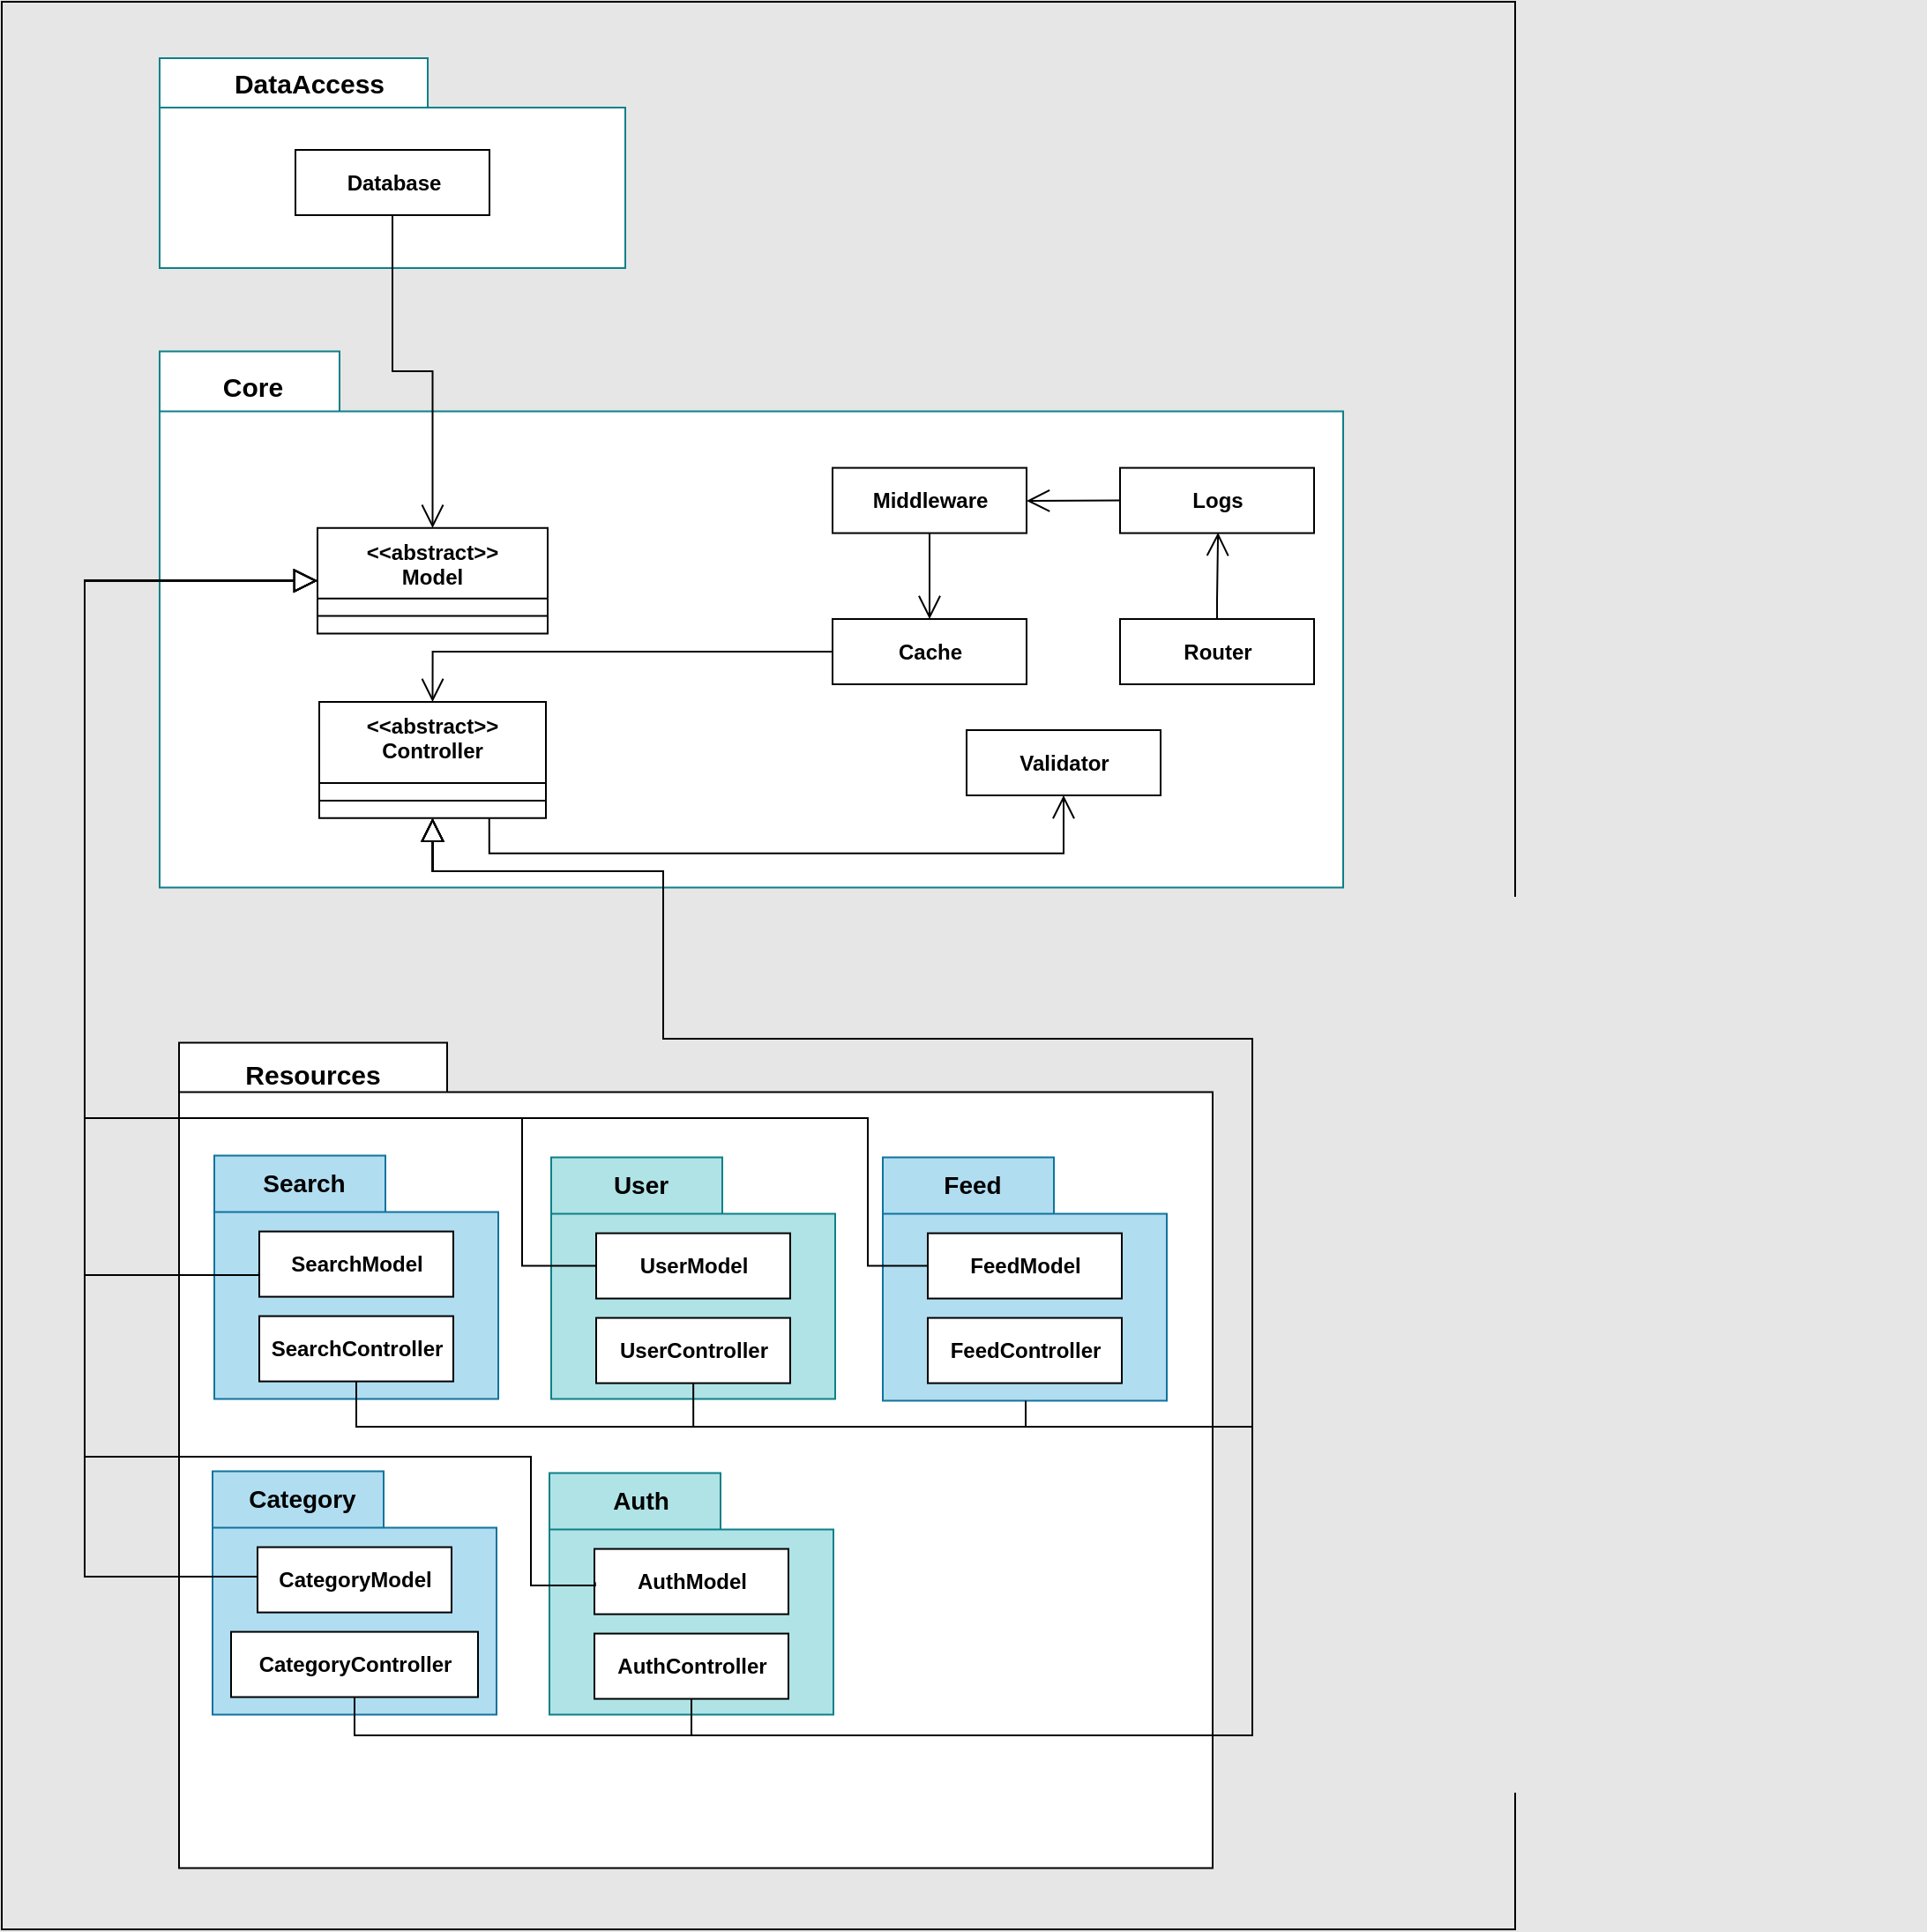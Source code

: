 <mxfile version="12.4.2" type="device" pages="9"><diagram id="KTdv8g_wBnRDkcT0B7QF" name="High level class diagram"><mxGraphModel dx="1108" dy="510" grid="0" gridSize="10" guides="1" tooltips="1" connect="1" arrows="1" fold="1" page="1" pageScale="1" pageWidth="1000" pageHeight="700" background="#E6E6E6" math="0" shadow="0"><root><mxCell id="m9_xX0kGlX4-Jml5UB2K-0"/><mxCell id="m9_xX0kGlX4-Jml5UB2K-1" parent="m9_xX0kGlX4-Jml5UB2K-0"/><mxCell id="m9_xX0kGlX4-Jml5UB2K-91" value="" style="rounded=0;whiteSpace=wrap;html=1;fillColor=none;fontColor=#000000;" parent="m9_xX0kGlX4-Jml5UB2K-1" vertex="1"><mxGeometry x="492" y="153" width="858" height="1093" as="geometry"/></mxCell><mxCell id="m9_xX0kGlX4-Jml5UB2K-25" value="" style="group" parent="m9_xX0kGlX4-Jml5UB2K-1" vertex="1" connectable="0"><mxGeometry x="592.5" y="743.29" width="656" height="468" as="geometry"/></mxCell><mxCell id="m9_xX0kGlX4-Jml5UB2K-2" value="" style="shape=folder;fontStyle=1;spacingTop=10;tabWidth=152;tabHeight=28;tabPosition=left;html=1;" parent="m9_xX0kGlX4-Jml5UB2K-25" vertex="1"><mxGeometry width="586" height="468" as="geometry"/></mxCell><mxCell id="m9_xX0kGlX4-Jml5UB2K-3" value="&lt;font style=&quot;font-size: 15px&quot;&gt;&lt;b&gt;Resources&lt;/b&gt;&lt;/font&gt;" style="text;html=1;align=center;verticalAlign=middle;resizable=0;points=[];;autosize=1;" parent="m9_xX0kGlX4-Jml5UB2K-25" vertex="1"><mxGeometry x="32.0" y="8" width="87" height="19" as="geometry"/></mxCell><mxCell id="m9_xX0kGlX4-Jml5UB2K-45" value="" style="group" parent="m9_xX0kGlX4-Jml5UB2K-25" vertex="1" connectable="0"><mxGeometry x="399" y="65" width="161" height="164" as="geometry"/></mxCell><mxCell id="m9_xX0kGlX4-Jml5UB2K-46" value="" style="shape=folder;fontStyle=1;spacingTop=10;tabWidth=97;tabHeight=32;tabPosition=left;html=1;fillColor=#b1ddf0;strokeColor=#10739e;" parent="m9_xX0kGlX4-Jml5UB2K-45" vertex="1"><mxGeometry width="161" height="138" as="geometry"/></mxCell><mxCell id="m9_xX0kGlX4-Jml5UB2K-47" value="&lt;font style=&quot;font-size: 14px&quot;&gt;&lt;b&gt;Feed&lt;/b&gt;&lt;/font&gt;" style="text;html=1;align=center;verticalAlign=middle;resizable=0;points=[];;autosize=1;" parent="m9_xX0kGlX4-Jml5UB2K-45" vertex="1"><mxGeometry x="29" y="6.343" width="43" height="19" as="geometry"/></mxCell><mxCell id="m9_xX0kGlX4-Jml5UB2K-48" value="&lt;b&gt;FeedModel&lt;/b&gt;" style="html=1;fillColor=#FFFFFF;fontColor=#000000;" parent="m9_xX0kGlX4-Jml5UB2K-45" vertex="1"><mxGeometry x="25.5" y="43" width="110" height="37" as="geometry"/></mxCell><mxCell id="m9_xX0kGlX4-Jml5UB2K-49" value="&lt;b&gt;FeedController&lt;/b&gt;" style="html=1;fillColor=#FFFFFF;fontColor=#000000;" parent="m9_xX0kGlX4-Jml5UB2K-45" vertex="1"><mxGeometry x="25.5" y="91" width="110" height="37" as="geometry"/></mxCell><mxCell id="m9_xX0kGlX4-Jml5UB2K-53" value="" style="group" parent="m9_xX0kGlX4-Jml5UB2K-25" vertex="1" connectable="0"><mxGeometry x="19" y="243" width="161" height="164" as="geometry"/></mxCell><mxCell id="m9_xX0kGlX4-Jml5UB2K-54" value="" style="shape=folder;fontStyle=1;spacingTop=10;tabWidth=97;tabHeight=32;tabPosition=left;html=1;fillColor=#b1ddf0;strokeColor=#10739e;" parent="m9_xX0kGlX4-Jml5UB2K-53" vertex="1"><mxGeometry width="161" height="138" as="geometry"/></mxCell><mxCell id="m9_xX0kGlX4-Jml5UB2K-55" value="&lt;font style=&quot;font-size: 14px&quot;&gt;&lt;b&gt;Category&lt;/b&gt;&lt;/font&gt;" style="text;html=1;align=center;verticalAlign=middle;resizable=0;points=[];;autosize=1;" parent="m9_xX0kGlX4-Jml5UB2K-53" vertex="1"><mxGeometry x="15" y="6.343" width="71" height="19" as="geometry"/></mxCell><mxCell id="m9_xX0kGlX4-Jml5UB2K-56" value="&lt;b&gt;CategoryModel&lt;/b&gt;" style="html=1;fillColor=#FFFFFF;fontColor=#000000;" parent="m9_xX0kGlX4-Jml5UB2K-53" vertex="1"><mxGeometry x="25.5" y="43" width="110" height="37" as="geometry"/></mxCell><mxCell id="m9_xX0kGlX4-Jml5UB2K-57" value="&lt;b&gt;CategoryController&lt;/b&gt;" style="html=1;fillColor=#FFFFFF;fontColor=#000000;" parent="m9_xX0kGlX4-Jml5UB2K-53" vertex="1"><mxGeometry x="10.5" y="91" width="140" height="37" as="geometry"/></mxCell><mxCell id="m9_xX0kGlX4-Jml5UB2K-58" value="" style="group" parent="m9_xX0kGlX4-Jml5UB2K-25" vertex="1" connectable="0"><mxGeometry x="210" y="244" width="161" height="164" as="geometry"/></mxCell><mxCell id="m9_xX0kGlX4-Jml5UB2K-59" value="" style="shape=folder;fontStyle=1;spacingTop=10;tabWidth=97;tabHeight=32;tabPosition=left;html=1;fillColor=#b0e3e6;strokeColor=#0e8088;" parent="m9_xX0kGlX4-Jml5UB2K-58" vertex="1"><mxGeometry width="161" height="137" as="geometry"/></mxCell><mxCell id="m9_xX0kGlX4-Jml5UB2K-60" value="&lt;font style=&quot;font-size: 14px&quot;&gt;&lt;b&gt;Auth&lt;/b&gt;&lt;/font&gt;" style="text;html=1;align=center;verticalAlign=middle;resizable=0;points=[];;autosize=1;" parent="m9_xX0kGlX4-Jml5UB2K-58" vertex="1"><mxGeometry x="30" y="6.343" width="42" height="19" as="geometry"/></mxCell><mxCell id="m9_xX0kGlX4-Jml5UB2K-61" value="&lt;b&gt;AuthModel&lt;/b&gt;" style="html=1;fillColor=#FFFFFF;fontColor=#000000;" parent="m9_xX0kGlX4-Jml5UB2K-58" vertex="1"><mxGeometry x="25.5" y="43" width="110" height="37" as="geometry"/></mxCell><mxCell id="m9_xX0kGlX4-Jml5UB2K-62" value="&lt;b&gt;AuthController&lt;/b&gt;" style="html=1;fillColor=#FFFFFF;fontColor=#000000;" parent="m9_xX0kGlX4-Jml5UB2K-58" vertex="1"><mxGeometry x="25.5" y="91" width="110" height="37" as="geometry"/></mxCell><mxCell id="m9_xX0kGlX4-Jml5UB2K-13" value="" style="group" parent="m9_xX0kGlX4-Jml5UB2K-1" vertex="1" connectable="0"><mxGeometry x="612.5" y="807.29" width="161" height="164" as="geometry"/></mxCell><mxCell id="m9_xX0kGlX4-Jml5UB2K-11" value="" style="shape=folder;fontStyle=1;spacingTop=10;tabWidth=97;tabHeight=32;tabPosition=left;html=1;fillColor=#b1ddf0;strokeColor=#10739e;" parent="m9_xX0kGlX4-Jml5UB2K-13" vertex="1"><mxGeometry width="161" height="138" as="geometry"/></mxCell><mxCell id="m9_xX0kGlX4-Jml5UB2K-12" value="&lt;font style=&quot;font-size: 14px&quot;&gt;&lt;b&gt;Search&lt;/b&gt;&lt;/font&gt;" style="text;html=1;align=center;verticalAlign=middle;resizable=0;points=[];;autosize=1;" parent="m9_xX0kGlX4-Jml5UB2K-13" vertex="1"><mxGeometry x="22" y="6.343" width="57" height="19" as="geometry"/></mxCell><mxCell id="m9_xX0kGlX4-Jml5UB2K-40" value="&lt;b&gt;SearchModel&lt;/b&gt;" style="html=1;fillColor=#FFFFFF;fontColor=#000000;" parent="m9_xX0kGlX4-Jml5UB2K-13" vertex="1"><mxGeometry x="25.5" y="43" width="110" height="37" as="geometry"/></mxCell><mxCell id="m9_xX0kGlX4-Jml5UB2K-41" value="&lt;b&gt;SearchController&lt;/b&gt;" style="html=1;fillColor=#FFFFFF;fontColor=#000000;" parent="m9_xX0kGlX4-Jml5UB2K-13" vertex="1"><mxGeometry x="25.5" y="91" width="110" height="37" as="geometry"/></mxCell><mxCell id="m9_xX0kGlX4-Jml5UB2K-17" value="" style="group" parent="m9_xX0kGlX4-Jml5UB2K-1" vertex="1" connectable="0"><mxGeometry x="803.5" y="808.29" width="161" height="164" as="geometry"/></mxCell><mxCell id="m9_xX0kGlX4-Jml5UB2K-18" value="" style="shape=folder;fontStyle=1;spacingTop=10;tabWidth=97;tabHeight=32;tabPosition=left;html=1;fillColor=#b0e3e6;strokeColor=#0e8088;" parent="m9_xX0kGlX4-Jml5UB2K-17" vertex="1"><mxGeometry width="161" height="137" as="geometry"/></mxCell><mxCell id="m9_xX0kGlX4-Jml5UB2K-19" value="&lt;font style=&quot;font-size: 14px&quot;&gt;&lt;b&gt;User&lt;/b&gt;&lt;/font&gt;" style="text;html=1;align=center;verticalAlign=middle;resizable=0;points=[];;autosize=1;" parent="m9_xX0kGlX4-Jml5UB2K-17" vertex="1"><mxGeometry x="30" y="6.343" width="41" height="19" as="geometry"/></mxCell><mxCell id="m9_xX0kGlX4-Jml5UB2K-42" value="&lt;b&gt;UserModel&lt;/b&gt;" style="html=1;fillColor=#FFFFFF;fontColor=#000000;" parent="m9_xX0kGlX4-Jml5UB2K-17" vertex="1"><mxGeometry x="25.5" y="43" width="110" height="37" as="geometry"/></mxCell><mxCell id="m9_xX0kGlX4-Jml5UB2K-43" value="&lt;b&gt;UserController&lt;/b&gt;" style="html=1;fillColor=#FFFFFF;fontColor=#000000;" parent="m9_xX0kGlX4-Jml5UB2K-17" vertex="1"><mxGeometry x="25.5" y="91" width="110" height="37" as="geometry"/></mxCell><mxCell id="m9_xX0kGlX4-Jml5UB2K-27" value="" style="group" parent="m9_xX0kGlX4-Jml5UB2K-1" vertex="1" connectable="0"><mxGeometry x="587.5" y="432.29" width="995" height="601" as="geometry"/></mxCell><mxCell id="m9_xX0kGlX4-Jml5UB2K-68" value="" style="group" parent="m9_xX0kGlX4-Jml5UB2K-27" vertex="1" connectable="0"><mxGeometry x="-6" y="-81" width="671" height="304" as="geometry"/></mxCell><mxCell id="m9_xX0kGlX4-Jml5UB2K-74" value="" style="group" parent="m9_xX0kGlX4-Jml5UB2K-68" vertex="1" connectable="0"><mxGeometry width="671" height="304" as="geometry"/></mxCell><mxCell id="m9_xX0kGlX4-Jml5UB2K-28" value="" style="shape=folder;fontStyle=1;spacingTop=10;tabWidth=102;tabHeight=34;tabPosition=left;html=1;fillColor=#ffffff;strokeColor=#0e8088;" parent="m9_xX0kGlX4-Jml5UB2K-74" vertex="1"><mxGeometry width="671" height="304" as="geometry"/></mxCell><mxCell id="m9_xX0kGlX4-Jml5UB2K-29" value="&lt;font style=&quot;font-size: 15px&quot;&gt;&lt;b&gt;Core&lt;/b&gt;&lt;/font&gt;" style="text;html=1;align=center;verticalAlign=middle;resizable=0;points=[];;autosize=1;" parent="m9_xX0kGlX4-Jml5UB2K-74" vertex="1"><mxGeometry x="30.005" y="9.999" width="44" height="19" as="geometry"/></mxCell><mxCell id="m9_xX0kGlX4-Jml5UB2K-88" style="edgeStyle=orthogonalEdgeStyle;rounded=0;orthogonalLoop=1;jettySize=auto;html=1;exitX=0.5;exitY=0;exitDx=0;exitDy=0;entryX=0.505;entryY=0.992;entryDx=0;entryDy=0;startArrow=none;startFill=0;startSize=11;endArrow=open;endFill=0;endSize=11;strokeWidth=1;entryPerimeter=0;" parent="m9_xX0kGlX4-Jml5UB2K-74" source="m9_xX0kGlX4-Jml5UB2K-75" target="m9_xX0kGlX4-Jml5UB2K-77" edge="1"><mxGeometry relative="1" as="geometry"><Array as="points"><mxPoint x="600" y="141"/><mxPoint x="600" y="141"/></Array></mxGeometry></mxCell><mxCell id="m9_xX0kGlX4-Jml5UB2K-75" value="&lt;b&gt;Router&lt;/b&gt;" style="html=1;fillColor=#FFFFFF;fontColor=#000000;" parent="m9_xX0kGlX4-Jml5UB2K-74" vertex="1"><mxGeometry x="544.5" y="151.71" width="110" height="37" as="geometry"/></mxCell><mxCell id="m9_xX0kGlX4-Jml5UB2K-76" value="&lt;b&gt;Cache&lt;/b&gt;" style="html=1;fillColor=#FFFFFF;fontColor=#000000;" parent="m9_xX0kGlX4-Jml5UB2K-74" vertex="1"><mxGeometry x="381.5" y="151.71" width="110" height="37" as="geometry"/></mxCell><mxCell id="L_BBooDd7w6c5bG54xFY-1" style="edgeStyle=elbowEdgeStyle;rounded=0;orthogonalLoop=1;jettySize=auto;elbow=vertical;html=1;exitX=0;exitY=0.5;exitDx=0;exitDy=0;startArrow=none;startFill=0;startSize=11;endArrow=open;endFill=0;endSize=11;strokeWidth=1;" parent="m9_xX0kGlX4-Jml5UB2K-74" source="m9_xX0kGlX4-Jml5UB2K-77" target="m9_xX0kGlX4-Jml5UB2K-80" edge="1"><mxGeometry relative="1" as="geometry"/></mxCell><mxCell id="m9_xX0kGlX4-Jml5UB2K-77" value="&lt;b&gt;Logs&lt;/b&gt;" style="html=1;fillColor=#FFFFFF;fontColor=#000000;" parent="m9_xX0kGlX4-Jml5UB2K-74" vertex="1"><mxGeometry x="544.5" y="66" width="110" height="37" as="geometry"/></mxCell><mxCell id="m9_xX0kGlX4-Jml5UB2K-78" value="&lt;b&gt;Validator&lt;/b&gt;" style="html=1;fillColor=#FFFFFF;fontColor=#000000;" parent="m9_xX0kGlX4-Jml5UB2K-74" vertex="1"><mxGeometry x="457.5" y="214.71" width="110" height="37" as="geometry"/></mxCell><mxCell id="m9_xX0kGlX4-Jml5UB2K-30" value="" style="group" parent="m9_xX0kGlX4-Jml5UB2K-74" vertex="1" connectable="0"><mxGeometry x="89.5" y="100.046" width="130.5" height="96.044" as="geometry"/></mxCell><mxCell id="m9_xX0kGlX4-Jml5UB2K-31" value="&lt;&lt;abstract&gt;&gt;&#10;Model" style="swimlane;fontStyle=1;align=center;verticalAlign=top;childLayout=stackLayout;horizontal=1;startSize=40;horizontalStack=0;resizeParent=1;resizeParentMax=0;resizeLast=0;collapsible=1;marginBottom=0;fillColor=none;" parent="m9_xX0kGlX4-Jml5UB2K-30" vertex="1"><mxGeometry width="130.5" height="59.934" as="geometry"/></mxCell><mxCell id="m9_xX0kGlX4-Jml5UB2K-32" value="" style="line;strokeWidth=1;fillColor=none;align=left;verticalAlign=middle;spacingTop=-1;spacingLeft=3;spacingRight=3;rotatable=0;labelPosition=right;points=[];portConstraint=eastwest;" parent="m9_xX0kGlX4-Jml5UB2K-31" vertex="1"><mxGeometry y="40" width="130.5" height="19.934" as="geometry"/></mxCell><mxCell id="m9_xX0kGlX4-Jml5UB2K-33" value="&lt;&lt;abstract&gt;&gt;&#10;Controller" style="swimlane;fontStyle=1;align=center;verticalAlign=top;childLayout=stackLayout;horizontal=1;startSize=46;horizontalStack=0;resizeParent=1;resizeParentMax=0;resizeLast=0;collapsible=1;marginBottom=0;fillColor=none;" parent="m9_xX0kGlX4-Jml5UB2K-74" vertex="1"><mxGeometry x="90.5" y="198.708" width="128.5" height="65.934" as="geometry"/></mxCell><mxCell id="m9_xX0kGlX4-Jml5UB2K-34" value="" style="line;strokeWidth=1;fillColor=none;align=left;verticalAlign=middle;spacingTop=-1;spacingLeft=3;spacingRight=3;rotatable=0;labelPosition=right;points=[];portConstraint=eastwest;" parent="m9_xX0kGlX4-Jml5UB2K-33" vertex="1"><mxGeometry y="46" width="128.5" height="19.934" as="geometry"/></mxCell><mxCell id="m9_xX0kGlX4-Jml5UB2K-84" style="edgeStyle=orthogonalEdgeStyle;rounded=0;orthogonalLoop=1;jettySize=auto;html=1;exitX=0.75;exitY=1;exitDx=0;exitDy=0;entryX=0.5;entryY=1;entryDx=0;entryDy=0;startArrow=none;startFill=0;startSize=11;endArrow=open;endFill=0;endSize=11;strokeWidth=1;" parent="m9_xX0kGlX4-Jml5UB2K-74" source="m9_xX0kGlX4-Jml5UB2K-33" target="m9_xX0kGlX4-Jml5UB2K-78" edge="1"><mxGeometry relative="1" as="geometry"/></mxCell><mxCell id="m9_xX0kGlX4-Jml5UB2K-83" style="edgeStyle=orthogonalEdgeStyle;rounded=0;orthogonalLoop=1;jettySize=auto;html=1;exitX=0;exitY=0.5;exitDx=0;exitDy=0;entryX=0.5;entryY=0;entryDx=0;entryDy=0;startArrow=none;startFill=0;startSize=11;endArrow=open;endFill=0;endSize=11;strokeWidth=1;" parent="m9_xX0kGlX4-Jml5UB2K-74" source="m9_xX0kGlX4-Jml5UB2K-76" target="m9_xX0kGlX4-Jml5UB2K-33" edge="1"><mxGeometry relative="1" as="geometry"><Array as="points"><mxPoint x="155" y="170"/></Array></mxGeometry></mxCell><mxCell id="L_BBooDd7w6c5bG54xFY-0" style="edgeStyle=elbowEdgeStyle;rounded=0;orthogonalLoop=1;jettySize=auto;elbow=vertical;html=1;exitX=0.5;exitY=1;exitDx=0;exitDy=0;entryX=0.5;entryY=0;entryDx=0;entryDy=0;startArrow=none;startFill=0;startSize=11;endArrow=open;endFill=0;endSize=11;strokeWidth=1;" parent="m9_xX0kGlX4-Jml5UB2K-74" source="m9_xX0kGlX4-Jml5UB2K-80" target="m9_xX0kGlX4-Jml5UB2K-76" edge="1"><mxGeometry relative="1" as="geometry"/></mxCell><mxCell id="m9_xX0kGlX4-Jml5UB2K-80" value="&lt;b&gt;Middleware&lt;/b&gt;" style="html=1;fillColor=#FFFFFF;fontColor=#000000;" parent="m9_xX0kGlX4-Jml5UB2K-74" vertex="1"><mxGeometry x="381.5" y="66.0" width="110" height="37" as="geometry"/></mxCell><mxCell id="m9_xX0kGlX4-Jml5UB2K-69" value="" style="group" parent="m9_xX0kGlX4-Jml5UB2K-27" vertex="1" connectable="0"><mxGeometry x="-6" y="-247.29" width="264" height="222" as="geometry"/></mxCell><mxCell id="m9_xX0kGlX4-Jml5UB2K-70" value="" style="shape=folder;fontStyle=1;spacingTop=10;tabWidth=152;tabHeight=28;tabPosition=left;html=1;fillColor=#ffffff;strokeColor=#0e8088;" parent="m9_xX0kGlX4-Jml5UB2K-69" vertex="1"><mxGeometry width="264" height="119" as="geometry"/></mxCell><mxCell id="m9_xX0kGlX4-Jml5UB2K-71" value="&lt;font style=&quot;font-size: 15px&quot;&gt;&lt;b&gt;DataAccess&lt;/b&gt;&lt;/font&gt;" style="text;html=1;align=center;verticalAlign=middle;resizable=0;points=[];;autosize=1;" parent="m9_xX0kGlX4-Jml5UB2K-69" vertex="1"><mxGeometry x="37" y="4.066" width="95" height="19" as="geometry"/></mxCell><mxCell id="m9_xX0kGlX4-Jml5UB2K-72" value="&lt;b&gt;Database&lt;/b&gt;" style="html=1;fillColor=#FFFFFF;fontColor=#000000;" parent="m9_xX0kGlX4-Jml5UB2K-69" vertex="1"><mxGeometry x="77" y="52" width="110" height="37" as="geometry"/></mxCell><mxCell id="m9_xX0kGlX4-Jml5UB2K-89" style="edgeStyle=elbowEdgeStyle;rounded=0;orthogonalLoop=1;jettySize=auto;elbow=vertical;html=1;exitX=0.5;exitY=1;exitDx=0;exitDy=0;entryX=0.5;entryY=0;entryDx=0;entryDy=0;startArrow=none;startFill=0;startSize=11;endArrow=open;endFill=0;endSize=11;strokeWidth=1;" parent="m9_xX0kGlX4-Jml5UB2K-27" source="m9_xX0kGlX4-Jml5UB2K-72" target="m9_xX0kGlX4-Jml5UB2K-31" edge="1"><mxGeometry relative="1" as="geometry"/></mxCell><mxCell id="m9_xX0kGlX4-Jml5UB2K-36" style="edgeStyle=orthogonalEdgeStyle;rounded=0;orthogonalLoop=1;jettySize=auto;html=1;exitX=-0.002;exitY=0.622;exitDx=0;exitDy=0;endArrow=block;endFill=0;exitPerimeter=0;entryX=0;entryY=0.5;entryDx=0;entryDy=0;endSize=11;" parent="m9_xX0kGlX4-Jml5UB2K-1" target="m9_xX0kGlX4-Jml5UB2K-31" edge="1"><mxGeometry relative="1" as="geometry"><mxPoint x="637.948" y="873.049" as="sourcePoint"/><mxPoint x="802.776" y="510.29" as="targetPoint"/><Array as="points"><mxPoint x="638" y="875"/><mxPoint x="539" y="875"/><mxPoint x="539" y="481"/></Array></mxGeometry></mxCell><mxCell id="m9_xX0kGlX4-Jml5UB2K-37" style="edgeStyle=orthogonalEdgeStyle;rounded=0;orthogonalLoop=1;jettySize=auto;html=1;exitX=0.5;exitY=1;exitDx=0;exitDy=0;entryX=0.5;entryY=1;entryDx=0;entryDy=0;endArrow=block;endFill=0;endSize=11;" parent="m9_xX0kGlX4-Jml5UB2K-1" source="m9_xX0kGlX4-Jml5UB2K-41" target="m9_xX0kGlX4-Jml5UB2K-33" edge="1"><mxGeometry relative="1" as="geometry"><mxPoint x="692.071" y="948.147" as="sourcePoint"/><Array as="points"><mxPoint x="693" y="961"/><mxPoint x="1201" y="961"/><mxPoint x="1201" y="741"/><mxPoint x="867" y="741"/><mxPoint x="867" y="646"/><mxPoint x="736" y="646"/></Array></mxGeometry></mxCell><mxCell id="m9_xX0kGlX4-Jml5UB2K-44" style="edgeStyle=orthogonalEdgeStyle;rounded=0;orthogonalLoop=1;jettySize=auto;html=1;exitX=0.5;exitY=1;exitDx=0;exitDy=0;endArrow=block;endFill=0;fontColor=#000000;entryX=0.5;entryY=1;entryDx=0;entryDy=0;endSize=11;" parent="m9_xX0kGlX4-Jml5UB2K-1" target="m9_xX0kGlX4-Jml5UB2K-33" edge="1"><mxGeometry relative="1" as="geometry"><mxPoint x="884.071" y="936.147" as="sourcePoint"/><mxPoint x="930.929" y="595.004" as="targetPoint"/><Array as="points"><mxPoint x="884" y="961"/><mxPoint x="1201" y="961"/><mxPoint x="1201" y="741"/><mxPoint x="867" y="741"/><mxPoint x="867" y="646"/><mxPoint x="736" y="646"/></Array></mxGeometry></mxCell><mxCell id="m9_xX0kGlX4-Jml5UB2K-51" style="edgeStyle=orthogonalEdgeStyle;rounded=0;orthogonalLoop=1;jettySize=auto;html=1;exitX=0.5;exitY=1;exitDx=0;exitDy=0;exitPerimeter=0;entryX=0.5;entryY=1;entryDx=0;entryDy=0;endArrow=block;endFill=0;fontColor=#000000;endSize=11;" parent="m9_xX0kGlX4-Jml5UB2K-1" target="m9_xX0kGlX4-Jml5UB2K-33" edge="1"><mxGeometry relative="1" as="geometry"><mxPoint x="1072.5" y="946.29" as="sourcePoint"/><mxPoint x="931.5" y="595.29" as="targetPoint"/><Array as="points"><mxPoint x="1073" y="961"/><mxPoint x="1201" y="961"/><mxPoint x="1201" y="741"/><mxPoint x="867" y="741"/><mxPoint x="867" y="646"/><mxPoint x="736" y="646"/></Array></mxGeometry></mxCell><mxCell id="m9_xX0kGlX4-Jml5UB2K-63" style="edgeStyle=orthogonalEdgeStyle;rounded=0;orthogonalLoop=1;jettySize=auto;html=1;exitX=0;exitY=0.5;exitDx=0;exitDy=0;entryX=0;entryY=0.5;entryDx=0;entryDy=0;endArrow=block;endFill=0;fontColor=#000000;endSize=11;" parent="m9_xX0kGlX4-Jml5UB2K-1" source="m9_xX0kGlX4-Jml5UB2K-48" target="m9_xX0kGlX4-Jml5UB2K-31" edge="1"><mxGeometry relative="1" as="geometry"><Array as="points"><mxPoint x="983" y="870"/><mxPoint x="983" y="786"/><mxPoint x="539" y="786"/><mxPoint x="539" y="481"/></Array></mxGeometry></mxCell><mxCell id="m9_xX0kGlX4-Jml5UB2K-64" style="edgeStyle=orthogonalEdgeStyle;rounded=0;orthogonalLoop=1;jettySize=auto;html=1;exitX=0;exitY=0.5;exitDx=0;exitDy=0;entryX=0;entryY=0.5;entryDx=0;entryDy=0;endArrow=block;endFill=0;fontColor=#000000;endSize=11;" parent="m9_xX0kGlX4-Jml5UB2K-1" source="m9_xX0kGlX4-Jml5UB2K-56" target="m9_xX0kGlX4-Jml5UB2K-31" edge="1"><mxGeometry relative="1" as="geometry"><Array as="points"><mxPoint x="637" y="1046"/><mxPoint x="539" y="1046"/><mxPoint x="539" y="481"/></Array></mxGeometry></mxCell><mxCell id="m9_xX0kGlX4-Jml5UB2K-65" style="edgeStyle=orthogonalEdgeStyle;rounded=0;orthogonalLoop=1;jettySize=auto;html=1;exitX=0;exitY=0.5;exitDx=0;exitDy=0;entryX=0;entryY=0.5;entryDx=0;entryDy=0;endArrow=block;endFill=0;fontColor=#000000;endSize=11;" parent="m9_xX0kGlX4-Jml5UB2K-1" target="m9_xX0kGlX4-Jml5UB2K-31" edge="1"><mxGeometry relative="1" as="geometry"><mxPoint x="828.357" y="1049.147" as="sourcePoint"/><mxPoint x="802.643" y="510.576" as="targetPoint"/><Array as="points"><mxPoint x="828" y="1051"/><mxPoint x="792" y="1051"/><mxPoint x="792" y="978"/><mxPoint x="539" y="978"/><mxPoint x="539" y="481"/></Array></mxGeometry></mxCell><mxCell id="m9_xX0kGlX4-Jml5UB2K-66" style="edgeStyle=orthogonalEdgeStyle;rounded=0;orthogonalLoop=1;jettySize=auto;html=1;exitX=0.5;exitY=1;exitDx=0;exitDy=0;entryX=0.5;entryY=1;entryDx=0;entryDy=0;endArrow=block;endFill=0;fontColor=#000000;endSize=11;" parent="m9_xX0kGlX4-Jml5UB2K-1" source="m9_xX0kGlX4-Jml5UB2K-62" target="m9_xX0kGlX4-Jml5UB2K-33" edge="1"><mxGeometry relative="1" as="geometry"><Array as="points"><mxPoint x="883" y="1136"/><mxPoint x="1201" y="1136"/><mxPoint x="1201" y="741"/><mxPoint x="867" y="741"/><mxPoint x="867" y="646"/><mxPoint x="736" y="646"/></Array></mxGeometry></mxCell><mxCell id="m9_xX0kGlX4-Jml5UB2K-67" style="edgeStyle=orthogonalEdgeStyle;rounded=0;orthogonalLoop=1;jettySize=auto;html=1;exitX=0.5;exitY=1;exitDx=0;exitDy=0;entryX=0.5;entryY=1;entryDx=0;entryDy=0;endArrow=block;endFill=0;fontColor=#000000;endSize=11;" parent="m9_xX0kGlX4-Jml5UB2K-1" source="m9_xX0kGlX4-Jml5UB2K-57" target="m9_xX0kGlX4-Jml5UB2K-33" edge="1"><mxGeometry relative="1" as="geometry"><Array as="points"><mxPoint x="692" y="1136"/><mxPoint x="1201" y="1136"/><mxPoint x="1201" y="741"/><mxPoint x="867" y="741"/><mxPoint x="867" y="646"/><mxPoint x="736" y="646"/></Array></mxGeometry></mxCell><mxCell id="m9_xX0kGlX4-Jml5UB2K-35" style="edgeStyle=orthogonalEdgeStyle;rounded=0;orthogonalLoop=1;jettySize=auto;html=1;exitX=0;exitY=0.5;exitDx=0;exitDy=0;entryX=0;entryY=0.5;entryDx=0;entryDy=0;endArrow=block;endFill=0;endSize=11;" parent="m9_xX0kGlX4-Jml5UB2K-1" source="m9_xX0kGlX4-Jml5UB2K-42" target="m9_xX0kGlX4-Jml5UB2K-31" edge="1"><mxGeometry relative="1" as="geometry"><mxPoint x="786.983" y="903.46" as="sourcePoint"/><mxPoint x="760.776" y="544.15" as="targetPoint"/><Array as="points"><mxPoint x="787" y="870"/><mxPoint x="787" y="786"/><mxPoint x="539" y="786"/><mxPoint x="539" y="481"/></Array></mxGeometry></mxCell></root></mxGraphModel></diagram><diagram id="IAjY8tPoRzNhW6HxeYJU" name="Use case diagram"><mxGraphModel dx="258" dy="119" grid="0" gridSize="10" guides="1" tooltips="1" connect="1" arrows="1" fold="1" page="1" pageScale="1" pageWidth="1654" pageHeight="1169" background="#FFFFFF" math="0" shadow="0"><root><mxCell id="62inDZWZqaJSjbVNv2I2-0"/><mxCell id="62inDZWZqaJSjbVNv2I2-1" parent="62inDZWZqaJSjbVNv2I2-0"/><mxCell id="FKXaiEhA_7CoNNNA3sa1-28" value="" style="rounded=0;whiteSpace=wrap;html=1;fillColor=none;" parent="62inDZWZqaJSjbVNv2I2-1" vertex="1"><mxGeometry x="130" y="32" width="918" height="830" as="geometry"/></mxCell><mxCell id="FKXaiEhA_7CoNNNA3sa1-0" value="" style="group" parent="62inDZWZqaJSjbVNv2I2-1" vertex="1" connectable="0"><mxGeometry x="253" y="64" width="645" height="989" as="geometry"/></mxCell><mxCell id="5EfAR9Fg4BEyE-_StC6W-0" value="" style="rounded=0;whiteSpace=wrap;html=1;fillColor=none;strokeWidth=3;fontStyle=0;fontSize=18;strokeColor=#000033;" parent="FKXaiEhA_7CoNNNA3sa1-0" vertex="1"><mxGeometry width="645" height="773" as="geometry"/></mxCell><mxCell id="5EfAR9Fg4BEyE-_StC6W-1" value="Tarabeza" style="text;strokeColor=#B20000;fillColor=#e51400;align=center;verticalAlign=middle;whiteSpace=wrap;rounded=1;fontSize=19;fontStyle=1;labelBackgroundColor=none;labelBorderColor=none;spacing=0;spacingTop=5;spacingLeft=5;spacingRight=5;spacingBottom=5;horizontal=1;html=1;fontColor=#ffffff;glass=0;comic=0;shadow=1;" parent="FKXaiEhA_7CoNNNA3sa1-0" vertex="1"><mxGeometry x="252.228" width="140.535" height="36" as="geometry"/></mxCell><mxCell id="FKXaiEhA_7CoNNNA3sa1-4" value="Update tables list" style="ellipse;whiteSpace=wrap;html=1;fontSize=18;fillColor=#0050ef;strokeColor=#001DBC;fontColor=#ffffff;" parent="FKXaiEhA_7CoNNNA3sa1-0" vertex="1"><mxGeometry x="418" y="238" width="187.5" height="35" as="geometry"/></mxCell><mxCell id="FKXaiEhA_7CoNNNA3sa1-8" value="Validate user data" style="ellipse;whiteSpace=wrap;html=1;fontSize=18;fillColor=#0050ef;strokeColor=#001DBC;fontColor=#ffffff;" parent="FKXaiEhA_7CoNNNA3sa1-0" vertex="1"><mxGeometry x="401" y="712" width="205" height="37" as="geometry"/></mxCell><mxCell id="3HKoDvJSdEvFBEUdQONd-9" value="Cancel reservation" style="ellipse;whiteSpace=wrap;html=1;fontSize=18;fillColor=#0050ef;strokeColor=#001DBC;fontColor=#ffffff;" parent="FKXaiEhA_7CoNNNA3sa1-0" vertex="1"><mxGeometry x="90" y="325.5" width="196" height="38" as="geometry"/></mxCell><mxCell id="62inDZWZqaJSjbVNv2I2-8" value="Reserve a table" style="ellipse;whiteSpace=wrap;html=1;fontSize=18;fillColor=#0050ef;strokeColor=#001DBC;fontColor=#ffffff;" parent="FKXaiEhA_7CoNNNA3sa1-0" vertex="1"><mxGeometry x="73" y="129" width="174" height="33" as="geometry"/></mxCell><mxCell id="62inDZWZqaJSjbVNv2I2-11" value="Review restaurants" style="ellipse;whiteSpace=wrap;html=1;fontSize=18;fillColor=#0050ef;strokeColor=#001DBC;fontColor=#ffffff;" parent="FKXaiEhA_7CoNNNA3sa1-0" vertex="1"><mxGeometry x="75.75" y="181" width="198.5" height="40" as="geometry"/></mxCell><mxCell id="62inDZWZqaJSjbVNv2I2-17" value="Give rating" style="ellipse;whiteSpace=wrap;html=1;fontSize=18;fillColor=#0050ef;strokeColor=#001DBC;fontColor=#ffffff;" parent="FKXaiEhA_7CoNNNA3sa1-0" vertex="1"><mxGeometry x="85" y="234" width="139" height="34" as="geometry"/></mxCell><mxCell id="3HKoDvJSdEvFBEUdQONd-3" value="Order items" style="ellipse;whiteSpace=wrap;html=1;fontSize=18;fillColor=#0050ef;strokeColor=#001DBC;fontColor=#ffffff;" parent="FKXaiEhA_7CoNNNA3sa1-0" vertex="1"><mxGeometry x="97" y="277" width="128" height="36" as="geometry"/></mxCell><mxCell id="62inDZWZqaJSjbVNv2I2-5" value="Search for restaurants" style="ellipse;whiteSpace=wrap;html=1;fontSize=18;fillColor=#0050ef;strokeColor=#001DBC;fontColor=#ffffff;" parent="FKXaiEhA_7CoNNNA3sa1-0" vertex="1"><mxGeometry x="91" y="56" width="148" height="62" as="geometry"/></mxCell><mxCell id="62inDZWZqaJSjbVNv2I2-26" value="Register new restaurant" style="ellipse;whiteSpace=wrap;html=1;fontSize=18;fillColor=#0050ef;strokeColor=#001DBC;fontColor=#ffffff;" parent="FKXaiEhA_7CoNNNA3sa1-0" vertex="1"><mxGeometry x="411" y="66" width="181.5" height="54.5" as="geometry"/></mxCell><mxCell id="FKXaiEhA_7CoNNNA3sa1-13" value="set order state" style="ellipse;whiteSpace=wrap;html=1;fontSize=18;fillColor=#0050ef;strokeColor=#001DBC;fontColor=#ffffff;" parent="FKXaiEhA_7CoNNNA3sa1-0" vertex="1"><mxGeometry x="447" y="469.25" width="137.5" height="31.5" as="geometry"/></mxCell><mxCell id="FKXaiEhA_7CoNNNA3sa1-15" value="view accepted orders" style="ellipse;whiteSpace=wrap;html=1;fontSize=18;fillColor=#0050ef;strokeColor=#001DBC;fontColor=#ffffff;" parent="FKXaiEhA_7CoNNNA3sa1-0" vertex="1"><mxGeometry x="412" y="513" width="207.5" height="35" as="geometry"/></mxCell><mxCell id="3HKoDvJSdEvFBEUdQONd-27" value="Remove account" style="ellipse;whiteSpace=wrap;html=1;fontSize=18;fillColor=#0050ef;strokeColor=#001DBC;fontColor=#ffffff;" parent="FKXaiEhA_7CoNNNA3sa1-0" vertex="1"><mxGeometry x="70" y="690" width="117" height="53" as="geometry"/></mxCell><mxCell id="FKXaiEhA_7CoNNNA3sa1-17" value="Update menu" style="ellipse;whiteSpace=wrap;html=1;fontSize=18;fillColor=#0050ef;strokeColor=#001DBC;fontColor=#ffffff;" parent="FKXaiEhA_7CoNNNA3sa1-0" vertex="1"><mxGeometry x="452.25" y="288" width="137.5" height="37.5" as="geometry"/></mxCell><mxCell id="FKXaiEhA_7CoNNNA3sa1-19" value="Provide recommendations" style="ellipse;whiteSpace=wrap;html=1;fontSize=18;fillColor=#0050ef;strokeColor=#001DBC;fontColor=#ffffff;" parent="FKXaiEhA_7CoNNNA3sa1-0" vertex="1"><mxGeometry x="335" y="672" width="271" height="31" as="geometry"/></mxCell><mxCell id="FKXaiEhA_7CoNNNA3sa1-20" value="Block user" style="ellipse;whiteSpace=wrap;html=1;fontSize=18;fillColor=#0050ef;strokeColor=#001DBC;fontColor=#ffffff;" parent="FKXaiEhA_7CoNNNA3sa1-0" vertex="1"><mxGeometry x="426" y="632" width="178" height="31" as="geometry"/></mxCell><mxCell id="3HKoDvJSdEvFBEUdQONd-23" value="&amp;lt;&amp;lt;includes&amp;gt;&amp;gt;" style="text;html=1;align=center;verticalAlign=middle;resizable=0;points=[];;autosize=1;fontSize=18;rotation=0;" parent="FKXaiEhA_7CoNNNA3sa1-0" vertex="1"><mxGeometry x="144" y="551" width="118" height="26" as="geometry"/></mxCell><mxCell id="FKXaiEhA_7CoNNNA3sa1-23" value="Update restaurant info" style="ellipse;whiteSpace=wrap;html=1;fontSize=18;fillColor=#0050ef;strokeColor=#001DBC;fontColor=#ffffff;" parent="FKXaiEhA_7CoNNNA3sa1-0" vertex="1"><mxGeometry x="431.5" y="341" width="179" height="71" as="geometry"/></mxCell><mxCell id="FKXaiEhA_7CoNNNA3sa1-26" value="View menu" style="ellipse;whiteSpace=wrap;html=1;fontSize=18;fillColor=#0050ef;strokeColor=#001DBC;fontColor=#ffffff;" parent="FKXaiEhA_7CoNNNA3sa1-0" vertex="1"><mxGeometry x="85" y="475" width="196" height="38" as="geometry"/></mxCell><mxCell id="FKXaiEhA_7CoNNNA3sa1-29" value="Generate reports" style="ellipse;whiteSpace=wrap;html=1;fontSize=18;fillColor=#0050ef;strokeColor=#001DBC;fontColor=#ffffff;" parent="FKXaiEhA_7CoNNNA3sa1-0" vertex="1"><mxGeometry x="426" y="592" width="178" height="31" as="geometry"/></mxCell><mxCell id="gFfEO5tlTu-_U17j4MYe-0" value="Search for order" style="ellipse;whiteSpace=wrap;html=1;fontSize=18;fillColor=#0050ef;strokeColor=#001DBC;fontColor=#ffffff;" parent="FKXaiEhA_7CoNNNA3sa1-0" vertex="1"><mxGeometry x="426" y="181" width="198.5" height="40" as="geometry"/></mxCell><mxCell id="gFfEO5tlTu-_U17j4MYe-2" value="View reservations" style="ellipse;whiteSpace=wrap;html=1;fontSize=18;fillColor=#0050ef;strokeColor=#001DBC;fontColor=#ffffff;" parent="FKXaiEhA_7CoNNNA3sa1-0" vertex="1"><mxGeometry x="90" y="379" width="196" height="38" as="geometry"/></mxCell><mxCell id="3HKoDvJSdEvFBEUdQONd-25" value="Modify settings" style="ellipse;whiteSpace=wrap;html=1;fontSize=18;fillColor=#0050ef;strokeColor=#001DBC;fontColor=#ffffff;" parent="FKXaiEhA_7CoNNNA3sa1-0" vertex="1"><mxGeometry x="70" y="632" width="116" height="49" as="geometry"/></mxCell><mxCell id="3HKoDvJSdEvFBEUdQONd-22" value="Login" style="ellipse;whiteSpace=wrap;html=1;fontSize=18;fillColor=#0050ef;strokeColor=#001DBC;fontColor=#ffffff;" parent="FKXaiEhA_7CoNNNA3sa1-0" vertex="1"><mxGeometry x="70" y="581" width="86" height="37" as="geometry"/></mxCell><mxCell id="3HKoDvJSdEvFBEUdQONd-30" value="" style="edgeStyle=orthogonalEdgeStyle;rounded=0;orthogonalLoop=1;jettySize=auto;html=1;endArrow=block;endFill=0;fontSize=18;entryX=0.5;entryY=0;entryDx=0;entryDy=0;entryPerimeter=0;" parent="62inDZWZqaJSjbVNv2I2-1" source="62inDZWZqaJSjbVNv2I2-2" target="3HKoDvJSdEvFBEUdQONd-16" edge="1"><mxGeometry relative="1" as="geometry"><mxPoint x="213" y="719" as="targetPoint"/><Array as="points"><mxPoint x="149" y="302"/><mxPoint x="149" y="534"/><mxPoint x="193" y="534"/></Array></mxGeometry></mxCell><mxCell id="FKXaiEhA_7CoNNNA3sa1-11" style="edgeStyle=orthogonalEdgeStyle;rounded=0;orthogonalLoop=1;jettySize=auto;html=1;exitX=0.5;exitY=0.5;exitDx=0;exitDy=0;exitPerimeter=0;entryX=1;entryY=0.5;entryDx=0;entryDy=0;" parent="62inDZWZqaJSjbVNv2I2-1" source="cneDlJw2Xh38CHl4zyAs-0" target="FKXaiEhA_7CoNNNA3sa1-4" edge="1"><mxGeometry relative="1" as="geometry"><Array as="points"><mxPoint x="914" y="321"/><mxPoint x="914" y="321"/></Array></mxGeometry></mxCell><mxCell id="FKXaiEhA_7CoNNNA3sa1-18" style="edgeStyle=orthogonalEdgeStyle;rounded=0;orthogonalLoop=1;jettySize=auto;html=1;exitX=0.5;exitY=0.5;exitDx=0;exitDy=0;exitPerimeter=0;entryX=1;entryY=0.5;entryDx=0;entryDy=0;" parent="62inDZWZqaJSjbVNv2I2-1" source="cneDlJw2Xh38CHl4zyAs-0" edge="1"><mxGeometry relative="1" as="geometry"><Array as="points"><mxPoint x="910" y="321"/><mxPoint x="910" y="371"/></Array><mxPoint x="967.667" y="321" as="sourcePoint"/><mxPoint x="845.667" y="370.667" as="targetPoint"/></mxGeometry></mxCell><mxCell id="FKXaiEhA_7CoNNNA3sa1-25" style="edgeStyle=orthogonalEdgeStyle;rounded=0;orthogonalLoop=1;jettySize=auto;html=1;exitX=0.5;exitY=0.5;exitDx=0;exitDy=0;exitPerimeter=0;entryX=1;entryY=0.5;entryDx=0;entryDy=0;" parent="62inDZWZqaJSjbVNv2I2-1" edge="1"><mxGeometry relative="1" as="geometry"><Array as="points"><mxPoint x="910" y="321"/><mxPoint x="910" y="441"/></Array><mxPoint x="965.667" y="321" as="sourcePoint"/><mxPoint x="864.667" y="440.667" as="targetPoint"/></mxGeometry></mxCell><mxCell id="gFfEO5tlTu-_U17j4MYe-1" style="edgeStyle=orthogonalEdgeStyle;rounded=0;orthogonalLoop=1;jettySize=auto;html=1;exitX=0.5;exitY=0.5;exitDx=0;exitDy=0;exitPerimeter=0;entryX=1;entryY=0.5;entryDx=0;entryDy=0;fontColor=#FFFFFF;" parent="62inDZWZqaJSjbVNv2I2-1" source="cneDlJw2Xh38CHl4zyAs-0" target="gFfEO5tlTu-_U17j4MYe-0" edge="1"><mxGeometry relative="1" as="geometry"><Array as="points"><mxPoint x="910" y="321"/><mxPoint x="910" y="265"/></Array></mxGeometry></mxCell><mxCell id="pSSwtEmU_KvBf1Q-d9qp-3" style="edgeStyle=orthogonalEdgeStyle;rounded=0;orthogonalLoop=1;jettySize=auto;html=1;exitX=0.5;exitY=0.5;exitDx=0;exitDy=0;exitPerimeter=0;endArrow=block;endFill=0;entryX=0.5;entryY=0;entryDx=0;entryDy=0;entryPerimeter=0;" parent="62inDZWZqaJSjbVNv2I2-1" source="cneDlJw2Xh38CHl4zyAs-0" target="3HKoDvJSdEvFBEUdQONd-16" edge="1"><mxGeometry relative="1" as="geometry"><mxPoint x="194" y="557" as="targetPoint"/><Array as="points"><mxPoint x="1033" y="321"/><mxPoint x="1033" y="46"/><mxPoint x="148" y="46"/><mxPoint x="148" y="534"/><mxPoint x="193" y="534"/></Array></mxGeometry></mxCell><mxCell id="cneDlJw2Xh38CHl4zyAs-0" value="Restaurant&lt;br&gt;staff member" style="shape=umlActor;verticalLabelPosition=bottom;labelBackgroundColor=#ffffff;verticalAlign=top;html=1;outlineConnect=0;fontSize=18;" parent="62inDZWZqaJSjbVNv2I2-1" vertex="1"><mxGeometry x="947" y="286" width="41" height="70" as="geometry"/></mxCell><mxCell id="FKXaiEhA_7CoNNNA3sa1-1" value="" style="group" parent="62inDZWZqaJSjbVNv2I2-1" vertex="1" connectable="0"><mxGeometry x="170" y="588" width="397" height="182" as="geometry"/></mxCell><mxCell id="3HKoDvJSdEvFBEUdQONd-16" value="User" style="shape=umlActor;verticalLabelPosition=bottom;labelBackgroundColor=#ffffff;verticalAlign=top;html=1;outlineConnect=0;fontSize=18;" parent="FKXaiEhA_7CoNNNA3sa1-1" vertex="1"><mxGeometry y="-32" width="46" height="86" as="geometry"/></mxCell><mxCell id="3HKoDvJSdEvFBEUdQONd-21" value="Register" style="ellipse;whiteSpace=wrap;html=1;fontSize=18;fillColor=#0050ef;strokeColor=#001DBC;fontColor=#ffffff;" parent="FKXaiEhA_7CoNNNA3sa1-1" vertex="1"><mxGeometry x="128" width="93" height="37" as="geometry"/></mxCell><mxCell id="3HKoDvJSdEvFBEUdQONd-24" style="edgeStyle=orthogonalEdgeStyle;rounded=0;orthogonalLoop=1;jettySize=auto;html=1;exitX=0.5;exitY=0.5;exitDx=0;exitDy=0;exitPerimeter=0;entryX=0;entryY=0.5;entryDx=0;entryDy=0;endArrow=classic;endFill=1;fontSize=18;" parent="FKXaiEhA_7CoNNNA3sa1-1" source="3HKoDvJSdEvFBEUdQONd-16" target="3HKoDvJSdEvFBEUdQONd-21" edge="1"><mxGeometry relative="1" as="geometry"><Array as="points"><mxPoint x="23" y="19"/></Array></mxGeometry></mxCell><mxCell id="3HKoDvJSdEvFBEUdQONd-26" style="edgeStyle=orthogonalEdgeStyle;rounded=0;orthogonalLoop=1;jettySize=auto;html=1;exitX=0.5;exitY=0.5;exitDx=0;exitDy=0;exitPerimeter=0;entryX=0;entryY=0.5;entryDx=0;entryDy=0;endArrow=classic;endFill=1;fontSize=18;" parent="FKXaiEhA_7CoNNNA3sa1-1" target="3HKoDvJSdEvFBEUdQONd-25" edge="1"><mxGeometry relative="1" as="geometry"><Array as="points"><mxPoint x="23" y="19"/><mxPoint x="96" y="19"/><mxPoint x="96" y="133"/></Array><mxPoint x="23" y="9" as="sourcePoint"/><mxPoint x="145" y="84.667" as="targetPoint"/></mxGeometry></mxCell><mxCell id="FKXaiEhA_7CoNNNA3sa1-2" value="" style="group" parent="62inDZWZqaJSjbVNv2I2-1" vertex="1" connectable="0"><mxGeometry x="170" y="138" width="418" height="394" as="geometry"/></mxCell><mxCell id="62inDZWZqaJSjbVNv2I2-2" value="Customer" style="shape=umlActor;verticalLabelPosition=bottom;labelBackgroundColor=#ffffff;verticalAlign=top;html=1;outlineConnect=0;fontSize=18;" parent="FKXaiEhA_7CoNNNA3sa1-2" vertex="1"><mxGeometry y="121" width="46" height="86" as="geometry"/></mxCell><mxCell id="FKXaiEhA_7CoNNNA3sa1-3" value="" style="group" parent="62inDZWZqaJSjbVNv2I2-1" vertex="1" connectable="0"><mxGeometry x="628" y="129" width="361" height="77" as="geometry"/></mxCell><mxCell id="62inDZWZqaJSjbVNv2I2-21" value="System&lt;br&gt;admin" style="shape=umlActor;verticalLabelPosition=bottom;labelBackgroundColor=#ffffff;verticalAlign=top;html=1;outlineConnect=0;fontSize=18;" parent="FKXaiEhA_7CoNNNA3sa1-3" vertex="1"><mxGeometry x="305" width="41" height="70" as="geometry"/></mxCell><mxCell id="FKXaiEhA_7CoNNNA3sa1-9" style="edgeStyle=orthogonalEdgeStyle;rounded=0;orthogonalLoop=1;jettySize=auto;html=1;exitX=0.5;exitY=0.5;exitDx=0;exitDy=0;exitPerimeter=0;entryX=1;entryY=0.5;entryDx=0;entryDy=0;" parent="62inDZWZqaJSjbVNv2I2-1" source="FKXaiEhA_7CoNNNA3sa1-5" target="FKXaiEhA_7CoNNNA3sa1-8" edge="1"><mxGeometry relative="1" as="geometry"><Array as="points"><mxPoint x="913" y="701"/><mxPoint x="913" y="795"/></Array></mxGeometry></mxCell><mxCell id="FKXaiEhA_7CoNNNA3sa1-21" style="edgeStyle=orthogonalEdgeStyle;rounded=0;orthogonalLoop=1;jettySize=auto;html=1;exitX=0.5;exitY=0.5;exitDx=0;exitDy=0;exitPerimeter=0;entryX=1;entryY=0.5;entryDx=0;entryDy=0;" parent="62inDZWZqaJSjbVNv2I2-1" edge="1"><mxGeometry relative="1" as="geometry"><Array as="points"><mxPoint x="913" y="701"/><mxPoint x="913" y="752"/></Array><mxPoint x="970.4" y="701.2" as="sourcePoint"/><mxPoint x="858" y="751.6" as="targetPoint"/></mxGeometry></mxCell><mxCell id="FKXaiEhA_7CoNNNA3sa1-22" style="edgeStyle=orthogonalEdgeStyle;rounded=0;orthogonalLoop=1;jettySize=auto;html=1;exitX=0.5;exitY=0.5;exitDx=0;exitDy=0;exitPerimeter=0;entryX=1;entryY=0.5;entryDx=0;entryDy=0;" parent="62inDZWZqaJSjbVNv2I2-1" source="FKXaiEhA_7CoNNNA3sa1-5" target="FKXaiEhA_7CoNNNA3sa1-20" edge="1"><mxGeometry relative="1" as="geometry"><Array as="points"><mxPoint x="913" y="701"/><mxPoint x="913" y="712"/></Array></mxGeometry></mxCell><mxCell id="FKXaiEhA_7CoNNNA3sa1-30" style="edgeStyle=orthogonalEdgeStyle;rounded=0;orthogonalLoop=1;jettySize=auto;html=1;exitX=0.5;exitY=0.5;exitDx=0;exitDy=0;exitPerimeter=0;entryX=1;entryY=0.5;entryDx=0;entryDy=0;" parent="62inDZWZqaJSjbVNv2I2-1" source="FKXaiEhA_7CoNNNA3sa1-5" target="FKXaiEhA_7CoNNNA3sa1-29" edge="1"><mxGeometry relative="1" as="geometry"><Array as="points"><mxPoint x="913" y="701"/><mxPoint x="913" y="671"/></Array></mxGeometry></mxCell><mxCell id="FKXaiEhA_7CoNNNA3sa1-5" value="System&lt;br&gt;API" style="shape=umlActor;verticalLabelPosition=bottom;labelBackgroundColor=#ffffff;verticalAlign=top;html=1;outlineConnect=0;fontSize=18;" parent="62inDZWZqaJSjbVNv2I2-1" vertex="1"><mxGeometry x="951" y="666" width="41" height="70" as="geometry"/></mxCell><mxCell id="3HKoDvJSdEvFBEUdQONd-10" style="edgeStyle=orthogonalEdgeStyle;rounded=0;orthogonalLoop=1;jettySize=auto;html=1;exitX=0.5;exitY=0.5;exitDx=0;exitDy=0;exitPerimeter=0;entryX=0;entryY=0.5;entryDx=0;entryDy=0;endArrow=classic;endFill=1;fontSize=18;" parent="62inDZWZqaJSjbVNv2I2-1" source="62inDZWZqaJSjbVNv2I2-2" target="3HKoDvJSdEvFBEUdQONd-9" edge="1"><mxGeometry relative="1" as="geometry"><Array as="points"><mxPoint x="272" y="302"/><mxPoint x="272" y="408"/></Array></mxGeometry></mxCell><mxCell id="62inDZWZqaJSjbVNv2I2-15" style="edgeStyle=orthogonalEdgeStyle;rounded=0;orthogonalLoop=1;jettySize=auto;html=1;exitX=0.5;exitY=0.5;exitDx=0;exitDy=0;exitPerimeter=0;entryX=0;entryY=0.5;entryDx=0;entryDy=0;fontSize=18;" parent="62inDZWZqaJSjbVNv2I2-1" source="62inDZWZqaJSjbVNv2I2-2" target="62inDZWZqaJSjbVNv2I2-8" edge="1"><mxGeometry relative="1" as="geometry"><Array as="points"><mxPoint x="272" y="302"/><mxPoint x="272" y="210"/></Array></mxGeometry></mxCell><mxCell id="62inDZWZqaJSjbVNv2I2-16" style="edgeStyle=orthogonalEdgeStyle;rounded=0;orthogonalLoop=1;jettySize=auto;html=1;exitX=0.5;exitY=0.5;exitDx=0;exitDy=0;exitPerimeter=0;entryX=0;entryY=0.5;entryDx=0;entryDy=0;fontSize=18;" parent="62inDZWZqaJSjbVNv2I2-1" source="62inDZWZqaJSjbVNv2I2-2" target="62inDZWZqaJSjbVNv2I2-11" edge="1"><mxGeometry relative="1" as="geometry"><Array as="points"><mxPoint x="272" y="302"/><mxPoint x="272" y="265"/></Array></mxGeometry></mxCell><mxCell id="62inDZWZqaJSjbVNv2I2-18" style="edgeStyle=orthogonalEdgeStyle;rounded=0;orthogonalLoop=1;jettySize=auto;html=1;exitX=0.5;exitY=0.5;exitDx=0;exitDy=0;exitPerimeter=0;fontSize=18;entryX=0;entryY=0.5;entryDx=0;entryDy=0;" parent="62inDZWZqaJSjbVNv2I2-1" target="62inDZWZqaJSjbVNv2I2-17" edge="1"><mxGeometry relative="1" as="geometry"><Array as="points"><mxPoint x="272" y="302"/><mxPoint x="272" y="315"/></Array><mxPoint x="192" y="302" as="sourcePoint"/><mxPoint x="351" y="310" as="targetPoint"/></mxGeometry></mxCell><mxCell id="3HKoDvJSdEvFBEUdQONd-6" style="edgeStyle=orthogonalEdgeStyle;rounded=0;orthogonalLoop=1;jettySize=auto;html=1;exitX=0.5;exitY=0.5;exitDx=0;exitDy=0;exitPerimeter=0;entryX=0;entryY=0.5;entryDx=0;entryDy=0;endArrow=classic;endFill=1;fontSize=18;" parent="62inDZWZqaJSjbVNv2I2-1" source="62inDZWZqaJSjbVNv2I2-2" target="3HKoDvJSdEvFBEUdQONd-3" edge="1"><mxGeometry relative="1" as="geometry"><Array as="points"><mxPoint x="272" y="302"/><mxPoint x="272" y="359"/></Array></mxGeometry></mxCell><mxCell id="62inDZWZqaJSjbVNv2I2-14" style="edgeStyle=orthogonalEdgeStyle;rounded=0;orthogonalLoop=1;jettySize=auto;html=1;entryX=0;entryY=0.488;entryDx=0;entryDy=0;entryPerimeter=0;fontSize=18;" parent="62inDZWZqaJSjbVNv2I2-1" target="62inDZWZqaJSjbVNv2I2-5" edge="1"><mxGeometry relative="1" as="geometry"><Array as="points"><mxPoint x="272" y="302"/><mxPoint x="272" y="150"/></Array><mxPoint x="193" y="302" as="sourcePoint"/></mxGeometry></mxCell><mxCell id="5EfAR9Fg4BEyE-_StC6W-2" style="edgeStyle=orthogonalEdgeStyle;rounded=0;orthogonalLoop=1;jettySize=auto;html=1;exitX=0.5;exitY=0.5;exitDx=0;exitDy=0;exitPerimeter=0;entryX=1;entryY=0.5;entryDx=0;entryDy=0;fontSize=18;" parent="62inDZWZqaJSjbVNv2I2-1" source="62inDZWZqaJSjbVNv2I2-21" target="62inDZWZqaJSjbVNv2I2-26" edge="1"><mxGeometry relative="1" as="geometry"><Array as="points"><mxPoint x="954" y="174"/><mxPoint x="877" y="174"/><mxPoint x="877" y="157"/></Array></mxGeometry></mxCell><mxCell id="FKXaiEhA_7CoNNNA3sa1-14" style="edgeStyle=orthogonalEdgeStyle;rounded=0;orthogonalLoop=1;jettySize=auto;html=1;exitX=0.5;exitY=0.5;exitDx=0;exitDy=0;exitPerimeter=0;entryX=1;entryY=0.5;entryDx=0;entryDy=0;" parent="62inDZWZqaJSjbVNv2I2-1" source="FKXaiEhA_7CoNNNA3sa1-12" target="FKXaiEhA_7CoNNNA3sa1-13" edge="1"><mxGeometry relative="1" as="geometry"/></mxCell><mxCell id="FKXaiEhA_7CoNNNA3sa1-16" style="edgeStyle=orthogonalEdgeStyle;rounded=0;orthogonalLoop=1;jettySize=auto;html=1;exitX=0.5;exitY=0.5;exitDx=0;exitDy=0;exitPerimeter=0;entryX=1;entryY=0.5;entryDx=0;entryDy=0;" parent="62inDZWZqaJSjbVNv2I2-1" source="FKXaiEhA_7CoNNNA3sa1-12" target="FKXaiEhA_7CoNNNA3sa1-15" edge="1"><mxGeometry relative="1" as="geometry"/></mxCell><mxCell id="pSSwtEmU_KvBf1Q-d9qp-1" style="edgeStyle=orthogonalEdgeStyle;rounded=0;orthogonalLoop=1;jettySize=auto;html=1;exitX=0.5;exitY=0.5;exitDx=0;exitDy=0;exitPerimeter=0;entryX=0.5;entryY=0;entryDx=0;entryDy=0;entryPerimeter=0;endArrow=block;endFill=0;" parent="62inDZWZqaJSjbVNv2I2-1" source="FKXaiEhA_7CoNNNA3sa1-12" target="3HKoDvJSdEvFBEUdQONd-16" edge="1"><mxGeometry relative="1" as="geometry"><Array as="points"><mxPoint x="1033" y="549"/><mxPoint x="1033" y="46"/><mxPoint x="149" y="46"/><mxPoint x="149" y="535"/><mxPoint x="193" y="535"/></Array></mxGeometry></mxCell><mxCell id="FKXaiEhA_7CoNNNA3sa1-12" value="Restaurant&lt;br&gt;Chef" style="shape=umlActor;verticalLabelPosition=bottom;labelBackgroundColor=#ffffff;verticalAlign=top;html=1;outlineConnect=0;fontSize=18;" parent="62inDZWZqaJSjbVNv2I2-1" vertex="1"><mxGeometry x="944" y="514" width="41" height="70" as="geometry"/></mxCell><mxCell id="3HKoDvJSdEvFBEUdQONd-28" style="edgeStyle=orthogonalEdgeStyle;rounded=0;orthogonalLoop=1;jettySize=auto;html=1;exitX=0.5;exitY=0.5;exitDx=0;exitDy=0;exitPerimeter=0;entryX=0;entryY=0.5;entryDx=0;entryDy=0;endArrow=classic;endFill=1;fontSize=18;" parent="62inDZWZqaJSjbVNv2I2-1" target="3HKoDvJSdEvFBEUdQONd-27" edge="1"><mxGeometry relative="1" as="geometry"><Array as="points"><mxPoint x="193" y="607"/><mxPoint x="266" y="607"/><mxPoint x="266" y="781"/></Array><mxPoint x="193" y="598" as="sourcePoint"/><mxPoint x="321" y="737" as="targetPoint"/></mxGeometry></mxCell><mxCell id="gFfEO5tlTu-_U17j4MYe-3" style="edgeStyle=orthogonalEdgeStyle;rounded=0;orthogonalLoop=1;jettySize=auto;html=1;entryX=0;entryY=0.5;entryDx=0;entryDy=0;fontColor=#FFFFFF;exitX=0.5;exitY=0.5;exitDx=0;exitDy=0;exitPerimeter=0;" parent="62inDZWZqaJSjbVNv2I2-1" source="62inDZWZqaJSjbVNv2I2-2" target="gFfEO5tlTu-_U17j4MYe-2" edge="1"><mxGeometry relative="1" as="geometry"><mxPoint x="193.143" y="311.143" as="sourcePoint"/><mxPoint x="361" y="517" as="targetPoint"/><Array as="points"><mxPoint x="272" y="302"/><mxPoint x="272" y="462"/></Array></mxGeometry></mxCell><mxCell id="3HKoDvJSdEvFBEUdQONd-20" style="rounded=0;orthogonalLoop=1;jettySize=auto;html=1;exitX=1;exitY=0;exitDx=0;exitDy=0;endArrow=open;endFill=0;fontSize=18;dashed=1;entryX=1;entryY=0.5;entryDx=0;entryDy=0;" parent="62inDZWZqaJSjbVNv2I2-1" source="3HKoDvJSdEvFBEUdQONd-22" target="3HKoDvJSdEvFBEUdQONd-21" edge="1"><mxGeometry relative="1" as="geometry"/></mxCell><mxCell id="1O6bcEbZTs9i6SfHxUAp-0" style="edgeStyle=orthogonalEdgeStyle;rounded=0;orthogonalLoop=1;jettySize=auto;html=1;exitX=0.5;exitY=0.5;exitDx=0;exitDy=0;exitPerimeter=0;entryX=0;entryY=0.5;entryDx=0;entryDy=0;" parent="62inDZWZqaJSjbVNv2I2-1" edge="1"><mxGeometry relative="1" as="geometry"><mxPoint x="193.065" y="598.968" as="sourcePoint"/><mxPoint x="322.065" y="664.484" as="targetPoint"/><Array as="points"><mxPoint x="193" y="607"/><mxPoint x="266" y="607"/><mxPoint x="266" y="664"/></Array></mxGeometry></mxCell><mxCell id="aHVitmIlz1RvbV1MKAgF-0" style="edgeStyle=orthogonalEdgeStyle;rounded=0;orthogonalLoop=1;jettySize=auto;html=1;exitX=0.5;exitY=0.5;exitDx=0;exitDy=0;exitPerimeter=0;entryX=0;entryY=0.5;entryDx=0;entryDy=0;" edge="1" parent="62inDZWZqaJSjbVNv2I2-1" source="3HKoDvJSdEvFBEUdQONd-16" target="FKXaiEhA_7CoNNNA3sa1-26"><mxGeometry relative="1" as="geometry"><Array as="points"><mxPoint x="193" y="607"/><mxPoint x="266" y="607"/><mxPoint x="266" y="558"/></Array></mxGeometry></mxCell></root></mxGraphModel></diagram><diagram id="Rqbdhm_RGkJyxg6phgdM" name="Activity-Make order"><mxGraphModel dx="852" dy="494" grid="0" gridSize="10" guides="1" tooltips="1" connect="1" arrows="1" fold="1" page="1" pageScale="1" pageWidth="700" pageHeight="1000" background="#E6E6E6" math="0" shadow="0"><root><mxCell id="tEahOFMlgHGcxigQ1SdP-0"/><mxCell id="tEahOFMlgHGcxigQ1SdP-1" parent="tEahOFMlgHGcxigQ1SdP-0"/><mxCell id="I73YzoN76-NSTYWMZ5BO-38" value="" style="rounded=0;whiteSpace=wrap;html=1;strokeColor=#000000;fillColor=none;" parent="tEahOFMlgHGcxigQ1SdP-1" vertex="1"><mxGeometry x="6" y="3" width="674" height="883" as="geometry"/></mxCell><mxCell id="-eePMjC8ENAwDKY_awbj-4" value="" style="group" parent="tEahOFMlgHGcxigQ1SdP-1" vertex="1" connectable="0"><mxGeometry x="20" y="65" width="640" height="739" as="geometry"/></mxCell><mxCell id="I73YzoN76-NSTYWMZ5BO-21" value="" style="group" parent="-eePMjC8ENAwDKY_awbj-4" vertex="1" connectable="0"><mxGeometry width="640" height="739" as="geometry"/></mxCell><mxCell id="-eePMjC8ENAwDKY_awbj-0" value="" style="rounded=0;whiteSpace=wrap;html=1;fillColor=none;" parent="I73YzoN76-NSTYWMZ5BO-21" vertex="1"><mxGeometry width="640" height="739" as="geometry"/></mxCell><mxCell id="-eePMjC8ENAwDKY_awbj-1" style="edgeStyle=orthogonalEdgeStyle;rounded=0;orthogonalLoop=1;jettySize=auto;html=1;entryX=0.5;entryY=1;entryDx=0;entryDy=0;endArrow=none;endFill=0;" parent="I73YzoN76-NSTYWMZ5BO-21" target="-eePMjC8ENAwDKY_awbj-0" edge="1"><mxGeometry relative="1" as="geometry"><Array as="points"><mxPoint x="320" y="340.987"/><mxPoint x="320" y="340.987"/></Array><mxPoint x="320" y="48.879" as="sourcePoint"/></mxGeometry></mxCell><mxCell id="-eePMjC8ENAwDKY_awbj-2" value="" style="endArrow=none;html=1;entryX=1.004;entryY=0.061;entryDx=0;entryDy=0;entryPerimeter=0;" parent="I73YzoN76-NSTYWMZ5BO-21" edge="1"><mxGeometry width="50" height="50" relative="1" as="geometry"><mxPoint x="-1" y="45.387" as="sourcePoint"/><mxPoint x="640.56" y="45.079" as="targetPoint"/><Array as="points"><mxPoint x="283" y="45.387"/></Array></mxGeometry></mxCell><mxCell id="I73YzoN76-NSTYWMZ5BO-36" value="" style="ellipse;html=1;shape=endState;fillColor=#000000;strokeColor=#000000;" parent="I73YzoN76-NSTYWMZ5BO-21" vertex="1"><mxGeometry x="140" y="591" width="30" height="30" as="geometry"/></mxCell><mxCell id="byMMqsUKfS7b24Fe9JxP-0" value="" style="ellipse;html=1;shape=startState;fillColor=#000000;strokeColor=#FFFFFF;" parent="I73YzoN76-NSTYWMZ5BO-21" vertex="1"><mxGeometry x="140" y="63" width="30" height="28.59" as="geometry"/></mxCell><mxCell id="jWrWxC2gtm3_AnJRXNDW-0" value="Open home page" style="html=1;dashed=0;whitespace=wrap;shape=mxgraph.dfd.start;fillColor=none;" parent="I73YzoN76-NSTYWMZ5BO-21" vertex="1"><mxGeometry x="69" y="251.981" width="167" height="34.913" as="geometry"/></mxCell><mxCell id="ymzqvd3mUtJPK5VjOT25-7" style="edgeStyle=orthogonalEdgeStyle;rounded=0;orthogonalLoop=1;jettySize=auto;html=1;exitX=1;exitY=0.5;exitDx=0;exitDy=0;exitPerimeter=0;entryX=0;entryY=0.5;entryDx=0;entryDy=0;entryPerimeter=0;" edge="1" parent="I73YzoN76-NSTYWMZ5BO-21" source="ymzqvd3mUtJPK5VjOT25-0" target="ymzqvd3mUtJPK5VjOT25-6"><mxGeometry relative="1" as="geometry"><Array as="points"><mxPoint x="250" y="457"/><mxPoint x="250" y="382"/></Array></mxGeometry></mxCell><mxCell id="ymzqvd3mUtJPK5VjOT25-0" value="Add menu items to cart" style="html=1;dashed=0;whitespace=wrap;shape=mxgraph.dfd.start;fillColor=none;" vertex="1" parent="I73YzoN76-NSTYWMZ5BO-21"><mxGeometry x="69" y="440.001" width="167" height="34.913" as="geometry"/></mxCell><mxCell id="I73YzoN76-NSTYWMZ5BO-13" value="Open Menu" style="html=1;dashed=0;whitespace=wrap;shape=mxgraph.dfd.start;fillColor=none;" parent="I73YzoN76-NSTYWMZ5BO-21" vertex="1"><mxGeometry x="69" y="379.998" width="167" height="34.913" as="geometry"/></mxCell><mxCell id="ymzqvd3mUtJPK5VjOT25-1" value="" style="edgeStyle=orthogonalEdgeStyle;rounded=0;orthogonalLoop=1;jettySize=auto;html=1;" edge="1" parent="I73YzoN76-NSTYWMZ5BO-21" source="I73YzoN76-NSTYWMZ5BO-13" target="ymzqvd3mUtJPK5VjOT25-0"><mxGeometry relative="1" as="geometry"/></mxCell><mxCell id="ymzqvd3mUtJPK5VjOT25-5" style="edgeStyle=orthogonalEdgeStyle;rounded=0;orthogonalLoop=1;jettySize=auto;html=1;exitX=0.5;exitY=1;exitDx=0;exitDy=0;entryX=0.5;entryY=0.5;entryDx=0;entryDy=-17.457;entryPerimeter=0;" edge="1" parent="I73YzoN76-NSTYWMZ5BO-21" source="I73YzoN76-NSTYWMZ5BO-2" target="jWrWxC2gtm3_AnJRXNDW-0"><mxGeometry relative="1" as="geometry"/></mxCell><mxCell id="I73YzoN76-NSTYWMZ5BO-2" value="" style="rhombus;whiteSpace=wrap;html=1;fillColor=none;" parent="I73YzoN76-NSTYWMZ5BO-21" vertex="1"><mxGeometry x="465" y="201" width="62.5" height="50.98" as="geometry"/></mxCell><mxCell id="I73YzoN76-NSTYWMZ5BO-5" value="Sign up" style="html=1;dashed=0;whitespace=wrap;shape=mxgraph.dfd.start;fillColor=none;" parent="I73YzoN76-NSTYWMZ5BO-21" vertex="1"><mxGeometry x="69" y="186.998" width="167" height="34.913" as="geometry"/></mxCell><mxCell id="I73YzoN76-NSTYWMZ5BO-4" style="edgeStyle=orthogonalEdgeStyle;rounded=0;orthogonalLoop=1;jettySize=auto;html=1;exitX=0;exitY=0.5;exitDx=0;exitDy=0;entryX=1;entryY=0.5;entryDx=0;entryDy=0;entryPerimeter=0;" parent="I73YzoN76-NSTYWMZ5BO-21" source="I73YzoN76-NSTYWMZ5BO-2" target="I73YzoN76-NSTYWMZ5BO-5" edge="1"><mxGeometry relative="1" as="geometry"/></mxCell><mxCell id="jWrWxC2gtm3_AnJRXNDW-1" style="edgeStyle=orthogonalEdgeStyle;rounded=0;orthogonalLoop=1;jettySize=auto;html=1;exitX=0.5;exitY=0.5;exitDx=0;exitDy=17.457;exitPerimeter=0;entryX=0.5;entryY=0.5;entryDx=0;entryDy=-17.457;entryPerimeter=0;" parent="I73YzoN76-NSTYWMZ5BO-21" source="I73YzoN76-NSTYWMZ5BO-5" target="jWrWxC2gtm3_AnJRXNDW-0" edge="1"><mxGeometry relative="1" as="geometry"/></mxCell><mxCell id="I73YzoN76-NSTYWMZ5BO-12" value="Select restaurant" style="html=1;dashed=0;whitespace=wrap;shape=mxgraph.dfd.start;fillColor=none;" parent="I73YzoN76-NSTYWMZ5BO-21" vertex="1"><mxGeometry x="69" y="314.001" width="167" height="34.913" as="geometry"/></mxCell><mxCell id="I73YzoN76-NSTYWMZ5BO-14" value="" style="edgeStyle=orthogonalEdgeStyle;rounded=0;orthogonalLoop=1;jettySize=auto;html=1;" parent="I73YzoN76-NSTYWMZ5BO-21" source="I73YzoN76-NSTYWMZ5BO-12" target="I73YzoN76-NSTYWMZ5BO-13" edge="1"><mxGeometry relative="1" as="geometry"/></mxCell><mxCell id="hlt9Wd19kK6kmcLHwEMw-0" style="edgeStyle=orthogonalEdgeStyle;rounded=0;orthogonalLoop=1;jettySize=auto;html=1;exitX=0.5;exitY=0.5;exitDx=0;exitDy=17.457;exitPerimeter=0;entryX=0.5;entryY=0.5;entryDx=0;entryDy=-17.457;entryPerimeter=0;" edge="1" parent="I73YzoN76-NSTYWMZ5BO-21" source="jWrWxC2gtm3_AnJRXNDW-0" target="I73YzoN76-NSTYWMZ5BO-12"><mxGeometry relative="1" as="geometry"/></mxCell><mxCell id="I73YzoN76-NSTYWMZ5BO-10" value="[Yes]" style="text;html=1;align=center;verticalAlign=middle;resizable=0;points=[];;autosize=1;fillColor=#ffffff;" parent="I73YzoN76-NSTYWMZ5BO-21" vertex="1"><mxGeometry x="376" y="268.897" width="36" height="18" as="geometry"/></mxCell><mxCell id="I73YzoN76-NSTYWMZ5BO-19" value="Notify the waiter" style="html=1;dashed=0;whitespace=wrap;shape=mxgraph.dfd.start;fillColor=none;" parent="I73YzoN76-NSTYWMZ5BO-21" vertex="1"><mxGeometry x="395.5" y="430.998" width="167" height="34.913" as="geometry"/></mxCell><mxCell id="I73YzoN76-NSTYWMZ5BO-27" style="edgeStyle=orthogonalEdgeStyle;rounded=0;orthogonalLoop=1;jettySize=auto;html=1;exitX=0.5;exitY=0.5;exitDx=0;exitDy=16.252;exitPerimeter=0;entryX=0.5;entryY=0.5;entryDx=0;entryDy=-17.457;entryPerimeter=0;" parent="I73YzoN76-NSTYWMZ5BO-21" source="I73YzoN76-NSTYWMZ5BO-19" target="ymzqvd3mUtJPK5VjOT25-9" edge="1"><mxGeometry relative="1" as="geometry"><mxPoint x="479" y="520" as="targetPoint"/></mxGeometry></mxCell><mxCell id="ymzqvd3mUtJPK5VjOT25-8" style="edgeStyle=orthogonalEdgeStyle;rounded=0;orthogonalLoop=1;jettySize=auto;html=1;exitX=0.5;exitY=0.5;exitDx=0;exitDy=17.457;exitPerimeter=0;entryX=0.5;entryY=0.5;entryDx=0;entryDy=-17.457;entryPerimeter=0;" edge="1" parent="I73YzoN76-NSTYWMZ5BO-21" source="ymzqvd3mUtJPK5VjOT25-6" target="I73YzoN76-NSTYWMZ5BO-19"><mxGeometry relative="1" as="geometry"/></mxCell><mxCell id="ymzqvd3mUtJPK5VjOT25-6" value="Notify chef" style="html=1;dashed=0;whitespace=wrap;shape=mxgraph.dfd.start;fillColor=none;" vertex="1" parent="I73YzoN76-NSTYWMZ5BO-21"><mxGeometry x="395.5" y="364.998" width="167" height="34.913" as="geometry"/></mxCell><mxCell id="ymzqvd3mUtJPK5VjOT25-10" style="edgeStyle=orthogonalEdgeStyle;rounded=0;orthogonalLoop=1;jettySize=auto;html=1;exitX=0.5;exitY=0.5;exitDx=0;exitDy=17.457;exitPerimeter=0;entryX=0.5;entryY=0;entryDx=0;entryDy=0;" edge="1" parent="I73YzoN76-NSTYWMZ5BO-21" source="ymzqvd3mUtJPK5VjOT25-9" target="I73YzoN76-NSTYWMZ5BO-36"><mxGeometry relative="1" as="geometry"/></mxCell><mxCell id="ymzqvd3mUtJPK5VjOT25-9" value="Receive the order items" style="html=1;dashed=0;whitespace=wrap;shape=mxgraph.dfd.start;fillColor=none;" vertex="1" parent="I73YzoN76-NSTYWMZ5BO-21"><mxGeometry x="71.5" y="520.998" width="167" height="34.913" as="geometry"/></mxCell><mxCell id="-eePMjC8ENAwDKY_awbj-3" value="&lt;font style=&quot;font-size: 16px&quot;&gt;&lt;b&gt;Customer&lt;/b&gt;&lt;/font&gt;" style="text;html=1;strokeColor=none;fillColor=none;align=center;verticalAlign=middle;whiteSpace=wrap;rounded=0;" parent="-eePMjC8ENAwDKY_awbj-4" vertex="1"><mxGeometry x="135" y="11.638" width="40" height="23.276" as="geometry"/></mxCell><mxCell id="-eePMjC8ENAwDKY_awbj-5" value="&lt;font style=&quot;font-size: 16px&quot;&gt;&lt;b&gt;System&lt;/b&gt;&lt;/font&gt;" style="text;html=1;strokeColor=none;fillColor=none;align=center;verticalAlign=middle;whiteSpace=wrap;rounded=0;" parent="-eePMjC8ENAwDKY_awbj-4" vertex="1"><mxGeometry x="459" y="11.638" width="40" height="23.276" as="geometry"/></mxCell><mxCell id="I73YzoN76-NSTYWMZ5BO-1" value="" style="edgeStyle=orthogonalEdgeStyle;rounded=0;orthogonalLoop=1;jettySize=auto;html=1;" parent="-eePMjC8ENAwDKY_awbj-4" source="-eePMjC8ENAwDKY_awbj-8" target="I73YzoN76-NSTYWMZ5BO-0" edge="1"><mxGeometry relative="1" as="geometry"/></mxCell><mxCell id="-eePMjC8ENAwDKY_awbj-8" value="Open application" style="html=1;dashed=0;whitespace=wrap;shape=mxgraph.dfd.start;fillColor=none;" parent="-eePMjC8ENAwDKY_awbj-4" vertex="1"><mxGeometry x="71.5" y="131.507" width="167" height="34.913" as="geometry"/></mxCell><mxCell id="ymzqvd3mUtJPK5VjOT25-3" style="edgeStyle=orthogonalEdgeStyle;rounded=0;orthogonalLoop=1;jettySize=auto;html=1;exitX=0.5;exitY=0.5;exitDx=0;exitDy=17.457;exitPerimeter=0;entryX=0.5;entryY=0;entryDx=0;entryDy=0;" edge="1" parent="-eePMjC8ENAwDKY_awbj-4" source="I73YzoN76-NSTYWMZ5BO-0" target="I73YzoN76-NSTYWMZ5BO-2"><mxGeometry relative="1" as="geometry"/></mxCell><mxCell id="I73YzoN76-NSTYWMZ5BO-0" value="Check if logged in before" style="html=1;dashed=0;whitespace=wrap;shape=mxgraph.dfd.start;fillColor=none;" parent="-eePMjC8ENAwDKY_awbj-4" vertex="1"><mxGeometry x="412" y="131.507" width="167" height="34.913" as="geometry"/></mxCell><mxCell id="byMMqsUKfS7b24Fe9JxP-1" value="" style="edgeStyle=orthogonalEdgeStyle;html=1;verticalAlign=bottom;endArrow=classic;endSize=8;strokeColor=#000000;entryX=0.5;entryY=0.5;entryDx=0;entryDy=-15;entryPerimeter=0;endFill=1;" parent="-eePMjC8ENAwDKY_awbj-4" source="byMMqsUKfS7b24Fe9JxP-0" target="-eePMjC8ENAwDKY_awbj-8" edge="1"><mxGeometry relative="1" as="geometry"><mxPoint x="112" y="393.357" as="targetPoint"/></mxGeometry></mxCell><mxCell id="I73YzoN76-NSTYWMZ5BO-6" value="[No]" style="text;html=1;align=center;verticalAlign=middle;resizable=0;points=[];;autosize=1;fillColor=#ffffff;" parent="-eePMjC8ENAwDKY_awbj-4" vertex="1"><mxGeometry x="373" y="222.001" width="32" height="18" as="geometry"/></mxCell><mxCell id="I73YzoN76-NSTYWMZ5BO-22" value="&lt;h3&gt;&lt;font style=&quot;font-size: 15px ; font-weight: normal&quot;&gt;Activity diagram for use case :&lt;br&gt;&lt;/font&gt;&lt;font style=&quot;font-size: 15px&quot;&gt;'Make order'&lt;/font&gt;&lt;/h3&gt;" style="rounded=0;whiteSpace=wrap;html=1;strokeColor=#000000;fillColor=#fff2cc;" parent="tEahOFMlgHGcxigQ1SdP-1" vertex="1"><mxGeometry x="170.5" y="16" width="339" height="42" as="geometry"/></mxCell></root></mxGraphModel></diagram><diagram name="Activity-Search for restaurant" id="b-Wj9L1gXF5GwZsH4z2M"><mxGraphModel dx="852" dy="494" grid="0" gridSize="10" guides="1" tooltips="1" connect="1" arrows="1" fold="1" page="1" pageScale="1" pageWidth="700" pageHeight="1000" background="#E6E6E6" math="0" shadow="0"><root><mxCell id="qmMsr87fIabtTUcnb323-0"/><mxCell id="qmMsr87fIabtTUcnb323-1" parent="qmMsr87fIabtTUcnb323-0"/><mxCell id="qmMsr87fIabtTUcnb323-2" value="" style="rounded=0;whiteSpace=wrap;html=1;strokeColor=#000000;fillColor=none;" vertex="1" parent="qmMsr87fIabtTUcnb323-1"><mxGeometry x="6" y="3" width="674" height="883" as="geometry"/></mxCell><mxCell id="qmMsr87fIabtTUcnb323-3" value="" style="group" vertex="1" connectable="0" parent="qmMsr87fIabtTUcnb323-1"><mxGeometry x="20" y="65" width="640" height="739" as="geometry"/></mxCell><mxCell id="qmMsr87fIabtTUcnb323-30" style="edgeStyle=orthogonalEdgeStyle;rounded=0;orthogonalLoop=1;jettySize=auto;html=1;exitX=0.5;exitY=1;exitDx=0;exitDy=0;entryX=0.5;entryY=0.5;entryDx=0;entryDy=-17.457;entryPerimeter=0;" edge="1" parent="qmMsr87fIabtTUcnb323-3" source="qmMsr87fIabtTUcnb323-31" target="qmMsr87fIabtTUcnb323-21"><mxGeometry relative="1" as="geometry"><Array as="points"><mxPoint x="496" y="250"/><mxPoint x="155" y="250"/></Array></mxGeometry></mxCell><mxCell id="qmMsr87fIabtTUcnb323-22" style="edgeStyle=orthogonalEdgeStyle;rounded=0;orthogonalLoop=1;jettySize=auto;html=1;exitX=0;exitY=0.5;exitDx=0;exitDy=0;entryX=1;entryY=0.5;entryDx=0;entryDy=0;entryPerimeter=0;" edge="1" parent="qmMsr87fIabtTUcnb323-3" source="qmMsr87fIabtTUcnb323-31" target="qmMsr87fIabtTUcnb323-33"><mxGeometry relative="1" as="geometry"/></mxCell><mxCell id="qmMsr87fIabtTUcnb323-4" value="" style="group" vertex="1" connectable="0" parent="qmMsr87fIabtTUcnb323-3"><mxGeometry width="640" height="739" as="geometry"/></mxCell><mxCell id="qmMsr87fIabtTUcnb323-5" value="" style="rounded=0;whiteSpace=wrap;html=1;fillColor=none;" vertex="1" parent="qmMsr87fIabtTUcnb323-4"><mxGeometry width="640" height="739" as="geometry"/></mxCell><mxCell id="qmMsr87fIabtTUcnb323-6" style="edgeStyle=orthogonalEdgeStyle;rounded=0;orthogonalLoop=1;jettySize=auto;html=1;entryX=0.5;entryY=1;entryDx=0;entryDy=0;endArrow=none;endFill=0;" edge="1" parent="qmMsr87fIabtTUcnb323-4" target="qmMsr87fIabtTUcnb323-5"><mxGeometry relative="1" as="geometry"><Array as="points"><mxPoint x="320" y="340.987"/><mxPoint x="320" y="340.987"/></Array><mxPoint x="320" y="48.879" as="sourcePoint"/></mxGeometry></mxCell><mxCell id="qmMsr87fIabtTUcnb323-7" value="" style="endArrow=none;html=1;entryX=1.004;entryY=0.061;entryDx=0;entryDy=0;entryPerimeter=0;" edge="1" parent="qmMsr87fIabtTUcnb323-4"><mxGeometry width="50" height="50" relative="1" as="geometry"><mxPoint x="-1" y="45.387" as="sourcePoint"/><mxPoint x="640.56" y="45.079" as="targetPoint"/><Array as="points"><mxPoint x="283" y="45.387"/></Array></mxGeometry></mxCell><mxCell id="qmMsr87fIabtTUcnb323-8" style="edgeStyle=orthogonalEdgeStyle;rounded=0;orthogonalLoop=1;jettySize=auto;html=1;exitX=0;exitY=0.5;exitDx=0;exitDy=0;entryX=0.5;entryY=0.5;entryDx=0;entryDy=-16.252;entryPerimeter=0;" edge="1" parent="qmMsr87fIabtTUcnb323-4" source="qmMsr87fIabtTUcnb323-10" target="qmMsr87fIabtTUcnb323-12"><mxGeometry relative="1" as="geometry"/></mxCell><mxCell id="qmMsr87fIabtTUcnb323-9" style="edgeStyle=orthogonalEdgeStyle;rounded=0;orthogonalLoop=1;jettySize=auto;html=1;exitX=1;exitY=0.5;exitDx=0;exitDy=0;entryX=0.5;entryY=0.5;entryDx=0;entryDy=-16.25;entryPerimeter=0;" edge="1" parent="qmMsr87fIabtTUcnb323-4" source="qmMsr87fIabtTUcnb323-10" target="qmMsr87fIabtTUcnb323-14"><mxGeometry relative="1" as="geometry"/></mxCell><mxCell id="qmMsr87fIabtTUcnb323-10" value="" style="rhombus;whiteSpace=wrap;html=1;fillColor=none;" vertex="1" parent="qmMsr87fIabtTUcnb323-4"><mxGeometry x="439" y="520.211" width="80" height="58.744" as="geometry"/></mxCell><mxCell id="qmMsr87fIabtTUcnb323-11" style="edgeStyle=orthogonalEdgeStyle;rounded=0;orthogonalLoop=1;jettySize=auto;html=1;exitX=0;exitY=0.5;exitDx=0;exitDy=0;exitPerimeter=0;entryX=0.5;entryY=0.5;entryDx=0;entryDy=-17.457;entryPerimeter=0;endArrow=classic;endFill=1;strokeColor=#000000;" edge="1" parent="qmMsr87fIabtTUcnb323-4" source="qmMsr87fIabtTUcnb323-12" target="qmMsr87fIabtTUcnb323-18"><mxGeometry relative="1" as="geometry"/></mxCell><mxCell id="qmMsr87fIabtTUcnb323-12" value="List the results" style="html=1;dashed=0;whitespace=wrap;shape=mxgraph.dfd.start;fillColor=none;" vertex="1" parent="qmMsr87fIabtTUcnb323-4"><mxGeometry x="330" y="620.842" width="113" height="34.913" as="geometry"/></mxCell><mxCell id="qmMsr87fIabtTUcnb323-13" style="edgeStyle=orthogonalEdgeStyle;rounded=0;orthogonalLoop=1;jettySize=auto;html=1;exitX=0.5;exitY=0.5;exitDx=0;exitDy=17.455;exitPerimeter=0;entryX=1;entryY=0.5;entryDx=0;entryDy=0;" edge="1" parent="qmMsr87fIabtTUcnb323-4" target="qmMsr87fIabtTUcnb323-19"><mxGeometry relative="1" as="geometry"><mxPoint x="556.333" y="655.81" as="sourcePoint"/><mxPoint x="164.429" y="659.143" as="targetPoint"/><Array as="points"><mxPoint x="556" y="715"/></Array></mxGeometry></mxCell><mxCell id="qmMsr87fIabtTUcnb323-14" value="No matching results message" style="html=1;dashed=0;whitespace=wrap;shape=mxgraph.dfd.start;fillColor=none;" vertex="1" parent="qmMsr87fIabtTUcnb323-4"><mxGeometry x="461" y="620.84" width="172" height="34.91" as="geometry"/></mxCell><mxCell id="qmMsr87fIabtTUcnb323-15" value="[Found]" style="text;html=1;align=center;verticalAlign=middle;resizable=0;points=[];;autosize=1;fillColor=#ffffff;" vertex="1" parent="qmMsr87fIabtTUcnb323-4"><mxGeometry x="356" y="520.21" width="51" height="18" as="geometry"/></mxCell><mxCell id="qmMsr87fIabtTUcnb323-16" value="[Not found]" style="text;html=1;align=center;verticalAlign=middle;resizable=0;points=[];;autosize=1;fillColor=#ffffff;" vertex="1" parent="qmMsr87fIabtTUcnb323-4"><mxGeometry x="525" y="520.21" width="69" height="18" as="geometry"/></mxCell><mxCell id="qmMsr87fIabtTUcnb323-17" style="edgeStyle=orthogonalEdgeStyle;rounded=0;orthogonalLoop=1;jettySize=auto;html=1;exitX=0.5;exitY=0.5;exitDx=0;exitDy=17.457;exitPerimeter=0;entryX=0;entryY=0.5;entryDx=0;entryDy=0;" edge="1" parent="qmMsr87fIabtTUcnb323-4" source="qmMsr87fIabtTUcnb323-18" target="qmMsr87fIabtTUcnb323-19"><mxGeometry relative="1" as="geometry"/></mxCell><mxCell id="qmMsr87fIabtTUcnb323-18" value="View the output" style="html=1;dashed=0;whitespace=wrap;shape=mxgraph.dfd.start;fillColor=none;" vertex="1" parent="qmMsr87fIabtTUcnb323-4"><mxGeometry x="75" y="658.998" width="167" height="34.913" as="geometry"/></mxCell><mxCell id="qmMsr87fIabtTUcnb323-19" value="" style="ellipse;html=1;shape=endState;fillColor=#000000;strokeColor=#000000;" vertex="1" parent="qmMsr87fIabtTUcnb323-4"><mxGeometry x="261" y="700" width="30" height="30" as="geometry"/></mxCell><mxCell id="qmMsr87fIabtTUcnb323-20" value="" style="ellipse;html=1;shape=startState;fillColor=#000000;strokeColor=#FFFFFF;" vertex="1" parent="qmMsr87fIabtTUcnb323-4"><mxGeometry x="140" y="63" width="30" height="28.59" as="geometry"/></mxCell><mxCell id="qmMsr87fIabtTUcnb323-21" value="Open home page" style="html=1;dashed=0;whitespace=wrap;shape=mxgraph.dfd.start;fillColor=none;" vertex="1" parent="qmMsr87fIabtTUcnb323-4"><mxGeometry x="71.5" y="273.001" width="167" height="34.913" as="geometry"/></mxCell><mxCell id="qmMsr87fIabtTUcnb323-33" value="Sign up" style="html=1;dashed=0;whitespace=wrap;shape=mxgraph.dfd.start;fillColor=none;" vertex="1" parent="qmMsr87fIabtTUcnb323-4"><mxGeometry x="71.5" y="183.998" width="167" height="34.913" as="geometry"/></mxCell><mxCell id="qmMsr87fIabtTUcnb323-32" style="edgeStyle=orthogonalEdgeStyle;rounded=0;orthogonalLoop=1;jettySize=auto;html=1;exitX=0.5;exitY=0.5;exitDx=0;exitDy=17.457;exitPerimeter=0;entryX=0.5;entryY=0.5;entryDx=0;entryDy=-17.457;entryPerimeter=0;" edge="1" parent="qmMsr87fIabtTUcnb323-4" source="qmMsr87fIabtTUcnb323-33" target="qmMsr87fIabtTUcnb323-21"><mxGeometry relative="1" as="geometry"/></mxCell><mxCell id="qmMsr87fIabtTUcnb323-34" value="[No]" style="text;html=1;align=center;verticalAlign=middle;resizable=0;points=[];;autosize=1;fillColor=#ffffff;" vertex="1" parent="qmMsr87fIabtTUcnb323-4"><mxGeometry x="384" y="211.001" width="32" height="18" as="geometry"/></mxCell><mxCell id="qmMsr87fIabtTUcnb323-35" value="[Yes]" style="text;html=1;align=center;verticalAlign=middle;resizable=0;points=[];;autosize=1;fillColor=#ffffff;" vertex="1" parent="qmMsr87fIabtTUcnb323-4"><mxGeometry x="348" y="241.997" width="36" height="18" as="geometry"/></mxCell><mxCell id="qmMsr87fIabtTUcnb323-23" value="&lt;font style=&quot;font-size: 16px&quot;&gt;&lt;b&gt;Customer&lt;/b&gt;&lt;/font&gt;" style="text;html=1;strokeColor=none;fillColor=none;align=center;verticalAlign=middle;whiteSpace=wrap;rounded=0;" vertex="1" parent="qmMsr87fIabtTUcnb323-3"><mxGeometry x="135" y="11.638" width="40" height="23.276" as="geometry"/></mxCell><mxCell id="qmMsr87fIabtTUcnb323-24" value="&lt;font style=&quot;font-size: 16px&quot;&gt;&lt;b&gt;System&lt;/b&gt;&lt;/font&gt;" style="text;html=1;strokeColor=none;fillColor=none;align=center;verticalAlign=middle;whiteSpace=wrap;rounded=0;" vertex="1" parent="qmMsr87fIabtTUcnb323-3"><mxGeometry x="459" y="11.638" width="40" height="23.276" as="geometry"/></mxCell><mxCell id="qmMsr87fIabtTUcnb323-25" value="" style="edgeStyle=orthogonalEdgeStyle;rounded=0;orthogonalLoop=1;jettySize=auto;html=1;" edge="1" parent="qmMsr87fIabtTUcnb323-3" source="qmMsr87fIabtTUcnb323-26" target="qmMsr87fIabtTUcnb323-28"><mxGeometry relative="1" as="geometry"/></mxCell><mxCell id="qmMsr87fIabtTUcnb323-26" value="Open application" style="html=1;dashed=0;whitespace=wrap;shape=mxgraph.dfd.start;fillColor=none;" vertex="1" parent="qmMsr87fIabtTUcnb323-3"><mxGeometry x="71.5" y="131.507" width="167" height="34.913" as="geometry"/></mxCell><mxCell id="qmMsr87fIabtTUcnb323-43" style="edgeStyle=orthogonalEdgeStyle;rounded=0;orthogonalLoop=1;jettySize=auto;html=1;exitX=0.5;exitY=0.5;exitDx=0;exitDy=17.457;exitPerimeter=0;entryX=0.5;entryY=0;entryDx=0;entryDy=0;" edge="1" parent="qmMsr87fIabtTUcnb323-3" source="qmMsr87fIabtTUcnb323-28" target="qmMsr87fIabtTUcnb323-31"><mxGeometry relative="1" as="geometry"/></mxCell><mxCell id="qmMsr87fIabtTUcnb323-28" value="Check if logged in before" style="html=1;dashed=0;whitespace=wrap;shape=mxgraph.dfd.start;fillColor=none;" vertex="1" parent="qmMsr87fIabtTUcnb323-3"><mxGeometry x="412" y="131.507" width="167" height="34.913" as="geometry"/></mxCell><mxCell id="qmMsr87fIabtTUcnb323-29" value="" style="edgeStyle=orthogonalEdgeStyle;html=1;verticalAlign=bottom;endArrow=classic;endSize=8;strokeColor=#000000;entryX=0.5;entryY=0.5;entryDx=0;entryDy=-15;entryPerimeter=0;endFill=1;" edge="1" parent="qmMsr87fIabtTUcnb323-3" source="qmMsr87fIabtTUcnb323-20" target="qmMsr87fIabtTUcnb323-26"><mxGeometry relative="1" as="geometry"><mxPoint x="112" y="393.357" as="targetPoint"/></mxGeometry></mxCell><mxCell id="qmMsr87fIabtTUcnb323-31" value="" style="rhombus;whiteSpace=wrap;html=1;fillColor=none;" vertex="1" parent="qmMsr87fIabtTUcnb323-3"><mxGeometry x="455.5" y="192.02" width="80.5" height="47.98" as="geometry"/></mxCell><mxCell id="qmMsr87fIabtTUcnb323-36" value="" style="edgeStyle=orthogonalEdgeStyle;rounded=0;orthogonalLoop=1;jettySize=auto;html=1;" edge="1" parent="qmMsr87fIabtTUcnb323-3" source="qmMsr87fIabtTUcnb323-37" target="qmMsr87fIabtTUcnb323-39"><mxGeometry relative="1" as="geometry"/></mxCell><mxCell id="qmMsr87fIabtTUcnb323-37" value="Select search key" style="html=1;dashed=0;whitespace=wrap;shape=mxgraph.dfd.start;fillColor=none;" vertex="1" parent="qmMsr87fIabtTUcnb323-3"><mxGeometry x="71.5" y="385.211" width="167" height="34.913" as="geometry"/></mxCell><mxCell id="qmMsr87fIabtTUcnb323-38" style="edgeStyle=orthogonalEdgeStyle;rounded=0;orthogonalLoop=1;jettySize=auto;html=1;exitX=1;exitY=0.5;exitDx=0;exitDy=0;exitPerimeter=0;entryX=0;entryY=0.5;entryDx=0;entryDy=0;entryPerimeter=0;" edge="1" parent="qmMsr87fIabtTUcnb323-3" source="qmMsr87fIabtTUcnb323-39" target="qmMsr87fIabtTUcnb323-41"><mxGeometry relative="1" as="geometry"/></mxCell><mxCell id="qmMsr87fIabtTUcnb323-39" value="Enter search word" style="html=1;dashed=0;whitespace=wrap;shape=mxgraph.dfd.start;fillColor=none;" vertex="1" parent="qmMsr87fIabtTUcnb323-3"><mxGeometry x="71.5" y="455.038" width="167" height="34.913" as="geometry"/></mxCell><mxCell id="qmMsr87fIabtTUcnb323-40" style="edgeStyle=orthogonalEdgeStyle;rounded=0;orthogonalLoop=1;jettySize=auto;html=1;exitX=0.5;exitY=0.5;exitDx=0;exitDy=16.252;exitPerimeter=0;entryX=0.5;entryY=0;entryDx=0;entryDy=0;" edge="1" parent="qmMsr87fIabtTUcnb323-3" source="qmMsr87fIabtTUcnb323-41" target="qmMsr87fIabtTUcnb323-10"><mxGeometry relative="1" as="geometry"/></mxCell><mxCell id="qmMsr87fIabtTUcnb323-41" value="Check the results" style="html=1;dashed=0;whitespace=wrap;shape=mxgraph.dfd.start;fillColor=none;" vertex="1" parent="qmMsr87fIabtTUcnb323-3"><mxGeometry x="395.5" y="455.038" width="167" height="34.913" as="geometry"/></mxCell><mxCell id="peuZ07ANyMawQpizt3_Y-0" style="edgeStyle=orthogonalEdgeStyle;rounded=0;orthogonalLoop=1;jettySize=auto;html=1;exitX=0.5;exitY=0.5;exitDx=0;exitDy=17.457;exitPerimeter=0;" edge="1" parent="qmMsr87fIabtTUcnb323-3" source="qmMsr87fIabtTUcnb323-21" target="qmMsr87fIabtTUcnb323-37"><mxGeometry relative="1" as="geometry"/></mxCell><mxCell id="qmMsr87fIabtTUcnb323-42" value="&lt;h3&gt;&lt;font style=&quot;font-size: 15px ; font-weight: normal&quot;&gt;Activity diagram for use case :&lt;br&gt;&lt;/font&gt;&lt;font style=&quot;font-size: 15px&quot;&gt;'Search for a restaurant'&lt;/font&gt;&lt;/h3&gt;" style="rounded=0;whiteSpace=wrap;html=1;strokeColor=#000000;fillColor=#fff2cc;" vertex="1" parent="qmMsr87fIabtTUcnb323-1"><mxGeometry x="170.5" y="16" width="339" height="42" as="geometry"/></mxCell></root></mxGraphModel></diagram><diagram name="Activity-Sign up" id="fAcz0zoOFSGqXrbQ_VTo"><mxGraphModel dx="852" dy="494" grid="0" gridSize="10" guides="1" tooltips="1" connect="1" arrows="1" fold="1" page="1" pageScale="1" pageWidth="700" pageHeight="1000" background="#E6E6E6" math="0" shadow="0"><root><mxCell id="bArWyTVA7xC0_d_JMWw5-0"/><mxCell id="bArWyTVA7xC0_d_JMWw5-1" parent="bArWyTVA7xC0_d_JMWw5-0"/><mxCell id="bArWyTVA7xC0_d_JMWw5-2" value="" style="rounded=0;whiteSpace=wrap;html=1;strokeColor=#000000;fillColor=none;" parent="bArWyTVA7xC0_d_JMWw5-1" vertex="1"><mxGeometry x="6" y="3" width="674" height="766" as="geometry"/></mxCell><mxCell id="bArWyTVA7xC0_d_JMWw5-3" value="" style="group" parent="bArWyTVA7xC0_d_JMWw5-1" vertex="1" connectable="0"><mxGeometry x="20" y="65" width="640" height="694" as="geometry"/></mxCell><mxCell id="bArWyTVA7xC0_d_JMWw5-4" value="" style="group" parent="bArWyTVA7xC0_d_JMWw5-3" vertex="1" connectable="0"><mxGeometry width="640" height="694" as="geometry"/></mxCell><mxCell id="bArWyTVA7xC0_d_JMWw5-5" value="" style="rounded=0;whiteSpace=wrap;html=1;fillColor=none;" parent="bArWyTVA7xC0_d_JMWw5-4" vertex="1"><mxGeometry width="640" height="694" as="geometry"/></mxCell><mxCell id="bArWyTVA7xC0_d_JMWw5-6" style="edgeStyle=orthogonalEdgeStyle;rounded=0;orthogonalLoop=1;jettySize=auto;html=1;entryX=0.5;entryY=1;entryDx=0;entryDy=0;endArrow=none;endFill=0;" parent="bArWyTVA7xC0_d_JMWw5-4" target="bArWyTVA7xC0_d_JMWw5-5" edge="1"><mxGeometry relative="1" as="geometry"><Array as="points"><mxPoint x="320" y="320.224"/><mxPoint x="320" y="320.224"/></Array><mxPoint x="320" y="45.902" as="sourcePoint"/></mxGeometry></mxCell><mxCell id="bArWyTVA7xC0_d_JMWw5-7" value="" style="endArrow=none;html=1;entryX=1.004;entryY=0.061;entryDx=0;entryDy=0;entryPerimeter=0;" parent="bArWyTVA7xC0_d_JMWw5-4" edge="1"><mxGeometry width="50" height="50" relative="1" as="geometry"><mxPoint x="-1" y="42.624" as="sourcePoint"/><mxPoint x="640.56" y="42.334" as="targetPoint"/><Array as="points"><mxPoint x="283" y="42.624"/></Array></mxGeometry></mxCell><mxCell id="bArWyTVA7xC0_d_JMWw5-8" style="edgeStyle=orthogonalEdgeStyle;rounded=0;orthogonalLoop=1;jettySize=auto;html=1;exitX=0;exitY=0.5;exitDx=0;exitDy=0;entryX=1;entryY=0.5;entryDx=0;entryDy=0;entryPerimeter=0;" parent="bArWyTVA7xC0_d_JMWw5-4" source="bArWyTVA7xC0_d_JMWw5-10" target="bArWyTVA7xC0_d_JMWw5-40" edge="1"><mxGeometry relative="1" as="geometry"/></mxCell><mxCell id="bArWyTVA7xC0_d_JMWw5-9" style="edgeStyle=orthogonalEdgeStyle;rounded=0;orthogonalLoop=1;jettySize=auto;html=1;exitX=1;exitY=0.5;exitDx=0;exitDy=0;entryX=0.5;entryY=0.5;entryDx=0;entryDy=-16.25;entryPerimeter=0;" parent="bArWyTVA7xC0_d_JMWw5-4" source="bArWyTVA7xC0_d_JMWw5-10" target="bArWyTVA7xC0_d_JMWw5-14" edge="1"><mxGeometry relative="1" as="geometry"/></mxCell><mxCell id="bArWyTVA7xC0_d_JMWw5-10" value="" style="rhombus;whiteSpace=wrap;html=1;fillColor=none;" parent="bArWyTVA7xC0_d_JMWw5-4" vertex="1"><mxGeometry x="439" y="312.723" width="80" height="55.167" as="geometry"/></mxCell><mxCell id="bArWyTVA7xC0_d_JMWw5-51" style="edgeStyle=orthogonalEdgeStyle;rounded=0;orthogonalLoop=1;jettySize=auto;html=1;exitX=0.5;exitY=0.5;exitDx=0;exitDy=17.455;exitPerimeter=0;entryX=0.5;entryY=0.5;entryDx=0;entryDy=-17.457;entryPerimeter=0;endArrow=classic;endFill=1;strokeColor=#000000;" parent="bArWyTVA7xC0_d_JMWw5-4" source="bArWyTVA7xC0_d_JMWw5-14" target="bArWyTVA7xC0_d_JMWw5-18" edge="1"><mxGeometry relative="1" as="geometry"/></mxCell><mxCell id="bArWyTVA7xC0_d_JMWw5-14" value="Store user data" style="html=1;dashed=0;whitespace=wrap;shape=mxgraph.dfd.start;fillColor=none;" parent="bArWyTVA7xC0_d_JMWw5-4" vertex="1"><mxGeometry x="460" y="410.39" width="172" height="32.784" as="geometry"/></mxCell><mxCell id="bArWyTVA7xC0_d_JMWw5-15" value="[Existing before or &lt;br&gt;invalid data]" style="text;html=1;align=center;verticalAlign=middle;resizable=0;points=[];;autosize=1;fillColor=#ffffff;" parent="bArWyTVA7xC0_d_JMWw5-4" vertex="1"><mxGeometry x="326" y="344.408" width="107" height="32" as="geometry"/></mxCell><mxCell id="bArWyTVA7xC0_d_JMWw5-16" value="[valid]" style="text;html=1;align=center;verticalAlign=middle;resizable=0;points=[];;autosize=1;fillColor=#ffffff;" parent="bArWyTVA7xC0_d_JMWw5-4" vertex="1"><mxGeometry x="533" y="350.982" width="41" height="18" as="geometry"/></mxCell><mxCell id="bArWyTVA7xC0_d_JMWw5-52" style="edgeStyle=orthogonalEdgeStyle;rounded=0;orthogonalLoop=1;jettySize=auto;html=1;exitX=0.5;exitY=0.5;exitDx=0;exitDy=17.457;exitPerimeter=0;entryX=0;entryY=0.5;entryDx=0;entryDy=0;endArrow=classic;endFill=1;strokeColor=#000000;" parent="bArWyTVA7xC0_d_JMWw5-4" source="bArWyTVA7xC0_d_JMWw5-18" target="bArWyTVA7xC0_d_JMWw5-19" edge="1"><mxGeometry relative="1" as="geometry"><Array as="points"><mxPoint x="159" y="555.951"/></Array></mxGeometry></mxCell><mxCell id="bArWyTVA7xC0_d_JMWw5-18" value="Log into the application" style="html=1;dashed=0;whitespace=wrap;shape=mxgraph.dfd.start;fillColor=none;" parent="bArWyTVA7xC0_d_JMWw5-4" vertex="1"><mxGeometry x="75" y="502.42" width="167" height="32.787" as="geometry"/></mxCell><mxCell id="bArWyTVA7xC0_d_JMWw5-19" value="" style="ellipse;html=1;shape=endState;fillColor=#000000;strokeColor=#000000;" parent="bArWyTVA7xC0_d_JMWw5-4" vertex="1"><mxGeometry x="183" y="541.865" width="30" height="28.173" as="geometry"/></mxCell><mxCell id="bArWyTVA7xC0_d_JMWw5-20" value="" style="ellipse;html=1;shape=startState;fillColor=#000000;strokeColor=#FFFFFF;" parent="bArWyTVA7xC0_d_JMWw5-4" vertex="1"><mxGeometry x="140" y="59.164" width="30" height="26.849" as="geometry"/></mxCell><mxCell id="bArWyTVA7xC0_d_JMWw5-44" value="Choose to sign up" style="html=1;dashed=0;whitespace=wrap;shape=mxgraph.dfd.start;fillColor=none;" parent="bArWyTVA7xC0_d_JMWw5-4" vertex="1"><mxGeometry x="71.5" y="187.819" width="167" height="32.787" as="geometry"/></mxCell><mxCell id="bArWyTVA7xC0_d_JMWw5-49" style="edgeStyle=orthogonalEdgeStyle;rounded=0;orthogonalLoop=1;jettySize=auto;html=1;exitX=1;exitY=0.5;exitDx=0;exitDy=0;exitPerimeter=0;entryX=0;entryY=0.5;entryDx=0;entryDy=0;entryPerimeter=0;endArrow=classic;endFill=1;strokeColor=#000000;" parent="bArWyTVA7xC0_d_JMWw5-4" source="bArWyTVA7xC0_d_JMWw5-38" target="bArWyTVA7xC0_d_JMWw5-42" edge="1"><mxGeometry relative="1" as="geometry"><Array as="points"><mxPoint x="376" y="320.235"/><mxPoint x="376" y="272.341"/></Array></mxGeometry></mxCell><mxCell id="bArWyTVA7xC0_d_JMWw5-38" value="Submit the data" style="html=1;dashed=0;whitespace=wrap;shape=mxgraph.dfd.start;fillColor=none;" parent="bArWyTVA7xC0_d_JMWw5-4" vertex="1"><mxGeometry x="71.5" y="304.272" width="167" height="32.787" as="geometry"/></mxCell><mxCell id="bArWyTVA7xC0_d_JMWw5-35" value="Enter personal data (name, email, &lt;br&gt;password, phone number)" style="html=1;dashed=0;whitespace=wrap;shape=mxgraph.dfd.start;fillColor=none;" parent="bArWyTVA7xC0_d_JMWw5-4" vertex="1"><mxGeometry x="30.5" y="246.985" width="249" height="32.784" as="geometry"/></mxCell><mxCell id="bArWyTVA7xC0_d_JMWw5-46" style="edgeStyle=orthogonalEdgeStyle;rounded=0;orthogonalLoop=1;jettySize=auto;html=1;exitX=0.5;exitY=0.5;exitDx=0;exitDy=17.457;exitPerimeter=0;entryX=0.5;entryY=0.5;entryDx=0;entryDy=-17.457;entryPerimeter=0;endArrow=classic;endFill=1;strokeColor=#000000;" parent="bArWyTVA7xC0_d_JMWw5-4" source="bArWyTVA7xC0_d_JMWw5-44" target="bArWyTVA7xC0_d_JMWw5-35" edge="1"><mxGeometry relative="1" as="geometry"/></mxCell><mxCell id="bArWyTVA7xC0_d_JMWw5-47" style="edgeStyle=orthogonalEdgeStyle;rounded=0;orthogonalLoop=1;jettySize=auto;html=1;exitX=0.5;exitY=0.5;exitDx=0;exitDy=17.455;exitPerimeter=0;entryX=0.5;entryY=0.5;entryDx=0;entryDy=-17.457;entryPerimeter=0;endArrow=classic;endFill=1;strokeColor=#000000;" parent="bArWyTVA7xC0_d_JMWw5-4" source="bArWyTVA7xC0_d_JMWw5-35" target="bArWyTVA7xC0_d_JMWw5-38" edge="1"><mxGeometry relative="1" as="geometry"/></mxCell><mxCell id="bArWyTVA7xC0_d_JMWw5-42" value="Check and validate the data" style="html=1;dashed=0;whitespace=wrap;shape=mxgraph.dfd.start;fillColor=none;" parent="bArWyTVA7xC0_d_JMWw5-4" vertex="1"><mxGeometry x="395.5" y="256.374" width="167" height="32.787" as="geometry"/></mxCell><mxCell id="bArWyTVA7xC0_d_JMWw5-41" style="edgeStyle=orthogonalEdgeStyle;rounded=0;orthogonalLoop=1;jettySize=auto;html=1;exitX=0.5;exitY=0.5;exitDx=0;exitDy=16.252;exitPerimeter=0;entryX=0.5;entryY=0;entryDx=0;entryDy=0;" parent="bArWyTVA7xC0_d_JMWw5-4" source="bArWyTVA7xC0_d_JMWw5-42" target="bArWyTVA7xC0_d_JMWw5-10" edge="1"><mxGeometry relative="1" as="geometry"/></mxCell><mxCell id="bArWyTVA7xC0_d_JMWw5-50" style="edgeStyle=orthogonalEdgeStyle;rounded=0;orthogonalLoop=1;jettySize=auto;html=1;exitX=0;exitY=0.5;exitDx=0;exitDy=0;exitPerimeter=0;entryX=0;entryY=0.5;entryDx=0;entryDy=0;entryPerimeter=0;endArrow=classic;endFill=1;strokeColor=#000000;" parent="bArWyTVA7xC0_d_JMWw5-4" source="bArWyTVA7xC0_d_JMWw5-40" target="bArWyTVA7xC0_d_JMWw5-38" edge="1"><mxGeometry relative="1" as="geometry"/></mxCell><mxCell id="bArWyTVA7xC0_d_JMWw5-40" value="Re-enter the data" style="html=1;dashed=0;whitespace=wrap;shape=mxgraph.dfd.start;fillColor=none;" parent="bArWyTVA7xC0_d_JMWw5-4" vertex="1"><mxGeometry x="71.5" y="367.893" width="167" height="32.787" as="geometry"/></mxCell><mxCell id="bArWyTVA7xC0_d_JMWw5-23" value="&lt;font style=&quot;font-size: 16px&quot;&gt;&lt;b&gt;User&lt;/b&gt;&lt;/font&gt;" style="text;html=1;strokeColor=none;fillColor=none;align=center;verticalAlign=middle;whiteSpace=wrap;rounded=0;" parent="bArWyTVA7xC0_d_JMWw5-3" vertex="1"><mxGeometry x="135" y="10.929" width="40" height="21.858" as="geometry"/></mxCell><mxCell id="bArWyTVA7xC0_d_JMWw5-24" value="&lt;font style=&quot;font-size: 16px&quot;&gt;&lt;b&gt;System&lt;/b&gt;&lt;/font&gt;" style="text;html=1;strokeColor=none;fillColor=none;align=center;verticalAlign=middle;whiteSpace=wrap;rounded=0;" parent="bArWyTVA7xC0_d_JMWw5-3" vertex="1"><mxGeometry x="459" y="10.929" width="40" height="21.858" as="geometry"/></mxCell><mxCell id="bArWyTVA7xC0_d_JMWw5-45" style="edgeStyle=orthogonalEdgeStyle;rounded=0;orthogonalLoop=1;jettySize=auto;html=1;exitX=0.5;exitY=0.5;exitDx=0;exitDy=17.457;exitPerimeter=0;entryX=0.5;entryY=0.5;entryDx=0;entryDy=-17.457;entryPerimeter=0;endArrow=classic;endFill=1;strokeColor=#000000;" parent="bArWyTVA7xC0_d_JMWw5-3" source="bArWyTVA7xC0_d_JMWw5-26" target="bArWyTVA7xC0_d_JMWw5-44" edge="1"><mxGeometry relative="1" as="geometry"/></mxCell><mxCell id="bArWyTVA7xC0_d_JMWw5-26" value="Open application" style="html=1;dashed=0;whitespace=wrap;shape=mxgraph.dfd.start;fillColor=none;" parent="bArWyTVA7xC0_d_JMWw5-3" vertex="1"><mxGeometry x="71.5" y="123.499" width="167" height="32.787" as="geometry"/></mxCell><mxCell id="bArWyTVA7xC0_d_JMWw5-29" value="" style="edgeStyle=orthogonalEdgeStyle;html=1;verticalAlign=bottom;endArrow=classic;endSize=8;strokeColor=#000000;entryX=0.5;entryY=0.5;entryDx=0;entryDy=-15;entryPerimeter=0;endFill=1;" parent="bArWyTVA7xC0_d_JMWw5-3" source="bArWyTVA7xC0_d_JMWw5-20" target="bArWyTVA7xC0_d_JMWw5-26" edge="1"><mxGeometry relative="1" as="geometry"><mxPoint x="112" y="369.405" as="targetPoint"/></mxGeometry></mxCell><mxCell id="bArWyTVA7xC0_d_JMWw5-43" value="&lt;h3&gt;&lt;font style=&quot;font-size: 15px ; font-weight: normal&quot;&gt;Activity diagram for use case :&lt;br&gt;&lt;/font&gt;&lt;font style=&quot;font-size: 15px&quot;&gt;'Sign up'&lt;/font&gt;&lt;/h3&gt;" style="rounded=0;whiteSpace=wrap;html=1;strokeColor=#000000;fillColor=#fff2cc;" parent="bArWyTVA7xC0_d_JMWw5-1" vertex="1"><mxGeometry x="170.5" y="16" width="339" height="42" as="geometry"/></mxCell></root></mxGraphModel></diagram><diagram name="Activity-Reserve" id="2fkuFCn4mJUdllJmO_Ht"><mxGraphModel dx="852" dy="494" grid="0" gridSize="10" guides="1" tooltips="1" connect="1" arrows="1" fold="1" page="1" pageScale="1" pageWidth="700" pageHeight="1000" background="#E6E6E6" math="0" shadow="0"><root><mxCell id="l6iu1M7vYkg_G6hxuSHc-0"/><mxCell id="l6iu1M7vYkg_G6hxuSHc-1" parent="l6iu1M7vYkg_G6hxuSHc-0"/><mxCell id="l6iu1M7vYkg_G6hxuSHc-43" value="&lt;h3&gt;&lt;font style=&quot;font-size: 15px ; font-weight: normal&quot;&gt;Activity diagram for use case :&lt;br&gt;&lt;/font&gt;&lt;font style=&quot;font-size: 15px&quot;&gt;'Reserve a table'&lt;/font&gt;&lt;/h3&gt;" style="rounded=0;whiteSpace=wrap;html=1;strokeColor=#000000;fillColor=#fff2cc;" parent="l6iu1M7vYkg_G6hxuSHc-1" vertex="1"><mxGeometry x="170.5" y="16" width="339" height="42" as="geometry"/></mxCell><mxCell id="l6iu1M7vYkg_G6hxuSHc-3" value="" style="group" parent="l6iu1M7vYkg_G6hxuSHc-1" vertex="1" connectable="0"><mxGeometry x="20" y="65" width="640" height="739" as="geometry"/></mxCell><mxCell id="l6iu1M7vYkg_G6hxuSHc-21" style="edgeStyle=orthogonalEdgeStyle;rounded=0;orthogonalLoop=1;jettySize=auto;html=1;exitX=0.5;exitY=1;exitDx=0;exitDy=0;entryX=0.5;entryY=0.5;entryDx=0;entryDy=-17.457;entryPerimeter=0;" parent="l6iu1M7vYkg_G6hxuSHc-3" source="l6iu1M7vYkg_G6hxuSHc-30" target="fNjYr40BzwSopebY77bb-0" edge="1"><mxGeometry relative="1" as="geometry"><Array as="points"><mxPoint x="495" y="252"/><mxPoint x="155" y="252"/></Array><mxPoint x="242" y="268" as="targetPoint"/></mxGeometry></mxCell><mxCell id="l6iu1M7vYkg_G6hxuSHc-23" value="&lt;font style=&quot;font-size: 16px&quot;&gt;&lt;b&gt;User&lt;/b&gt;&lt;/font&gt;" style="text;html=1;strokeColor=none;fillColor=none;align=center;verticalAlign=middle;whiteSpace=wrap;rounded=0;" parent="l6iu1M7vYkg_G6hxuSHc-3" vertex="1"><mxGeometry x="135" y="11.638" width="40" height="23.276" as="geometry"/></mxCell><mxCell id="l6iu1M7vYkg_G6hxuSHc-22" style="edgeStyle=orthogonalEdgeStyle;rounded=0;orthogonalLoop=1;jettySize=auto;html=1;exitX=0;exitY=0.5;exitDx=0;exitDy=0;entryX=1;entryY=0.5;entryDx=0;entryDy=0;entryPerimeter=0;" parent="l6iu1M7vYkg_G6hxuSHc-3" source="l6iu1M7vYkg_G6hxuSHc-30" target="l6iu1M7vYkg_G6hxuSHc-32" edge="1"><mxGeometry relative="1" as="geometry"/></mxCell><mxCell id="l6iu1M7vYkg_G6hxuSHc-25" value="" style="edgeStyle=orthogonalEdgeStyle;rounded=0;orthogonalLoop=1;jettySize=auto;html=1;" parent="l6iu1M7vYkg_G6hxuSHc-3" source="l6iu1M7vYkg_G6hxuSHc-26" target="l6iu1M7vYkg_G6hxuSHc-28" edge="1"><mxGeometry relative="1" as="geometry"/></mxCell><mxCell id="l6iu1M7vYkg_G6hxuSHc-27" style="edgeStyle=orthogonalEdgeStyle;rounded=0;orthogonalLoop=1;jettySize=auto;html=1;exitX=0.5;exitY=0.5;exitDx=0;exitDy=15;exitPerimeter=0;entryX=0.5;entryY=0;entryDx=0;entryDy=0;" parent="l6iu1M7vYkg_G6hxuSHc-3" source="l6iu1M7vYkg_G6hxuSHc-28" target="l6iu1M7vYkg_G6hxuSHc-30" edge="1"><mxGeometry relative="1" as="geometry"/></mxCell><mxCell id="l6iu1M7vYkg_G6hxuSHc-29" value="" style="edgeStyle=orthogonalEdgeStyle;html=1;verticalAlign=bottom;endArrow=classic;endSize=8;strokeColor=#000000;entryX=0.5;entryY=0.5;entryDx=0;entryDy=-15;entryPerimeter=0;endFill=1;" parent="l6iu1M7vYkg_G6hxuSHc-3" source="l6iu1M7vYkg_G6hxuSHc-20" target="l6iu1M7vYkg_G6hxuSHc-26" edge="1"><mxGeometry relative="1" as="geometry"><mxPoint x="112" y="393.357" as="targetPoint"/></mxGeometry></mxCell><mxCell id="l6iu1M7vYkg_G6hxuSHc-24" value="&lt;font style=&quot;font-size: 16px&quot;&gt;&lt;b&gt;System&lt;/b&gt;&lt;/font&gt;" style="text;html=1;strokeColor=none;fillColor=none;align=center;verticalAlign=middle;whiteSpace=wrap;rounded=0;" parent="l6iu1M7vYkg_G6hxuSHc-3" vertex="1"><mxGeometry x="459" y="11.638" width="40" height="23.276" as="geometry"/></mxCell><mxCell id="l6iu1M7vYkg_G6hxuSHc-26" value="Open application" style="html=1;dashed=0;whitespace=wrap;shape=mxgraph.dfd.start;fillColor=none;" parent="l6iu1M7vYkg_G6hxuSHc-3" vertex="1"><mxGeometry x="71.5" y="131.507" width="167" height="34.913" as="geometry"/></mxCell><mxCell id="l6iu1M7vYkg_G6hxuSHc-28" value="Check if logged in before" style="html=1;dashed=0;whitespace=wrap;shape=mxgraph.dfd.start;fillColor=none;" parent="l6iu1M7vYkg_G6hxuSHc-3" vertex="1"><mxGeometry x="412" y="131.507" width="167" height="34.913" as="geometry"/></mxCell><mxCell id="l6iu1M7vYkg_G6hxuSHc-30" value="" style="rhombus;whiteSpace=wrap;html=1;fillColor=none;" parent="l6iu1M7vYkg_G6hxuSHc-3" vertex="1"><mxGeometry x="455.5" y="192.02" width="80" height="53.98" as="geometry"/></mxCell><mxCell id="l6iu1M7vYkg_G6hxuSHc-4" value="" style="group" parent="l6iu1M7vYkg_G6hxuSHc-3" vertex="1" connectable="0"><mxGeometry width="640" height="739" as="geometry"/></mxCell><mxCell id="l6iu1M7vYkg_G6hxuSHc-5" value="" style="rounded=0;whiteSpace=wrap;html=1;fillColor=none;" parent="l6iu1M7vYkg_G6hxuSHc-4" vertex="1"><mxGeometry width="640" height="739" as="geometry"/></mxCell><mxCell id="l6iu1M7vYkg_G6hxuSHc-36" value="[Yes]" style="text;html=1;align=center;verticalAlign=middle;resizable=0;points=[];;autosize=1;fillColor=#ffffff;" parent="l6iu1M7vYkg_G6hxuSHc-4" vertex="1"><mxGeometry x="373" y="241.997" width="36" height="18" as="geometry"/></mxCell><mxCell id="l6iu1M7vYkg_G6hxuSHc-7" value="" style="endArrow=none;html=1;entryX=1.004;entryY=0.061;entryDx=0;entryDy=0;entryPerimeter=0;" parent="l6iu1M7vYkg_G6hxuSHc-4" edge="1"><mxGeometry width="50" height="50" relative="1" as="geometry"><mxPoint x="-1" y="45.387" as="sourcePoint"/><mxPoint x="640.56" y="45.079" as="targetPoint"/><Array as="points"><mxPoint x="283" y="45.387"/></Array></mxGeometry></mxCell><mxCell id="l6iu1M7vYkg_G6hxuSHc-10" value="" style="rhombus;whiteSpace=wrap;html=1;fillColor=none;" parent="l6iu1M7vYkg_G6hxuSHc-4" vertex="1"><mxGeometry x="416.5" y="398.001" width="80" height="58.744" as="geometry"/></mxCell><mxCell id="l6iu1M7vYkg_G6hxuSHc-6" style="edgeStyle=orthogonalEdgeStyle;rounded=0;orthogonalLoop=1;jettySize=auto;html=1;entryX=0.5;entryY=1;entryDx=0;entryDy=0;endArrow=none;endFill=0;" parent="l6iu1M7vYkg_G6hxuSHc-4" target="l6iu1M7vYkg_G6hxuSHc-5" edge="1"><mxGeometry relative="1" as="geometry"><Array as="points"><mxPoint x="320" y="340.987"/><mxPoint x="320" y="340.987"/></Array><mxPoint x="320" y="48.879" as="sourcePoint"/></mxGeometry></mxCell><mxCell id="l6iu1M7vYkg_G6hxuSHc-8" style="edgeStyle=orthogonalEdgeStyle;rounded=0;orthogonalLoop=1;jettySize=auto;html=1;exitX=0;exitY=0.5;exitDx=0;exitDy=0;entryX=0.5;entryY=0.5;entryDx=0;entryDy=-16.252;entryPerimeter=0;" parent="l6iu1M7vYkg_G6hxuSHc-4" source="l6iu1M7vYkg_G6hxuSHc-10" target="l6iu1M7vYkg_G6hxuSHc-12" edge="1"><mxGeometry relative="1" as="geometry"/></mxCell><mxCell id="l6iu1M7vYkg_G6hxuSHc-12" value="List the tables" style="html=1;dashed=0;whitespace=wrap;shape=mxgraph.dfd.start;fillColor=none;" parent="l6iu1M7vYkg_G6hxuSHc-4" vertex="1"><mxGeometry x="325" y="471.002" width="113" height="34.913" as="geometry"/></mxCell><mxCell id="l6iu1M7vYkg_G6hxuSHc-9" style="edgeStyle=orthogonalEdgeStyle;rounded=0;orthogonalLoop=1;jettySize=auto;html=1;exitX=1;exitY=0.5;exitDx=0;exitDy=0;entryX=0.5;entryY=0.5;entryDx=0;entryDy=-16.25;entryPerimeter=0;" parent="l6iu1M7vYkg_G6hxuSHc-4" source="l6iu1M7vYkg_G6hxuSHc-10" target="l6iu1M7vYkg_G6hxuSHc-14" edge="1"><mxGeometry relative="1" as="geometry"/></mxCell><mxCell id="l6iu1M7vYkg_G6hxuSHc-44" style="edgeStyle=orthogonalEdgeStyle;rounded=0;orthogonalLoop=1;jettySize=auto;html=1;exitX=0;exitY=0.5;exitDx=0;exitDy=0;exitPerimeter=0;entryX=1;entryY=0.5;entryDx=0;entryDy=0;entryPerimeter=0;endArrow=classic;endFill=1;strokeColor=#000000;" parent="l6iu1M7vYkg_G6hxuSHc-4" source="l6iu1M7vYkg_G6hxuSHc-12" target="l6iu1M7vYkg_G6hxuSHc-18" edge="1"><mxGeometry relative="1" as="geometry"/></mxCell><mxCell id="l6iu1M7vYkg_G6hxuSHc-14" value="No available tables message" style="html=1;dashed=0;whitespace=wrap;shape=mxgraph.dfd.start;fillColor=none;" parent="l6iu1M7vYkg_G6hxuSHc-4" vertex="1"><mxGeometry x="457" y="469" width="163" height="34.91" as="geometry"/></mxCell><mxCell id="l6iu1M7vYkg_G6hxuSHc-47" style="edgeStyle=orthogonalEdgeStyle;rounded=0;orthogonalLoop=1;jettySize=auto;html=1;exitX=0.5;exitY=0.5;exitDx=0;exitDy=17.457;exitPerimeter=0;entryX=0.5;entryY=0.5;entryDx=0;entryDy=-17.455;entryPerimeter=0;endArrow=classic;endFill=1;strokeColor=#000000;" parent="l6iu1M7vYkg_G6hxuSHc-4" source="l6iu1M7vYkg_G6hxuSHc-12" target="l6iu1M7vYkg_G6hxuSHc-45" edge="1"><mxGeometry relative="1" as="geometry"/></mxCell><mxCell id="l6iu1M7vYkg_G6hxuSHc-15" value="[Available tables]" style="text;html=1;align=center;verticalAlign=middle;resizable=0;points=[];;autosize=1;fillColor=#ffffff;" parent="l6iu1M7vYkg_G6hxuSHc-4" vertex="1"><mxGeometry x="322" y="398.0" width="101" height="18" as="geometry"/></mxCell><mxCell id="l6iu1M7vYkg_G6hxuSHc-46" style="edgeStyle=orthogonalEdgeStyle;rounded=0;orthogonalLoop=1;jettySize=auto;html=1;exitX=1;exitY=0.5;exitDx=0;exitDy=0;exitPerimeter=0;entryX=1;entryY=0.5;entryDx=0;entryDy=0;endArrow=classic;endFill=1;strokeColor=#000000;" parent="l6iu1M7vYkg_G6hxuSHc-4" source="l6iu1M7vYkg_G6hxuSHc-14" target="l6iu1M7vYkg_G6hxuSHc-19" edge="1"><mxGeometry relative="1" as="geometry"><Array as="points"><mxPoint x="630" y="486"/><mxPoint x="630" y="715"/></Array></mxGeometry></mxCell><mxCell id="l6iu1M7vYkg_G6hxuSHc-37" value="" style="edgeStyle=orthogonalEdgeStyle;rounded=0;orthogonalLoop=1;jettySize=auto;html=1;" parent="l6iu1M7vYkg_G6hxuSHc-4" source="l6iu1M7vYkg_G6hxuSHc-38" target="l6iu1M7vYkg_G6hxuSHc-40" edge="1"><mxGeometry relative="1" as="geometry"/></mxCell><mxCell id="l6iu1M7vYkg_G6hxuSHc-39" style="edgeStyle=orthogonalEdgeStyle;rounded=0;orthogonalLoop=1;jettySize=auto;html=1;exitX=1;exitY=0.5;exitDx=0;exitDy=0;exitPerimeter=0;entryX=0;entryY=0.5;entryDx=0;entryDy=0;entryPerimeter=0;" parent="l6iu1M7vYkg_G6hxuSHc-4" source="l6iu1M7vYkg_G6hxuSHc-40" target="l6iu1M7vYkg_G6hxuSHc-42" edge="1"><mxGeometry relative="1" as="geometry"/></mxCell><mxCell id="l6iu1M7vYkg_G6hxuSHc-41" style="edgeStyle=orthogonalEdgeStyle;rounded=0;orthogonalLoop=1;jettySize=auto;html=1;exitX=0.5;exitY=0.5;exitDx=0;exitDy=16.252;exitPerimeter=0;entryX=0.5;entryY=0;entryDx=0;entryDy=0;" parent="l6iu1M7vYkg_G6hxuSHc-4" source="l6iu1M7vYkg_G6hxuSHc-42" target="l6iu1M7vYkg_G6hxuSHc-10" edge="1"><mxGeometry relative="1" as="geometry"/></mxCell><mxCell id="c6Atjncfur6AFY-XqXsV-1" style="edgeStyle=orthogonalEdgeStyle;rounded=0;orthogonalLoop=1;jettySize=auto;html=1;exitX=0.5;exitY=0.5;exitDx=0;exitDy=17.455;exitPerimeter=0;entryX=0.5;entryY=0;entryDx=0;entryDy=0;endArrow=classic;endFill=1;strokeColor=#000000;" parent="l6iu1M7vYkg_G6hxuSHc-4" source="l6iu1M7vYkg_G6hxuSHc-45" target="l6iu1M7vYkg_G6hxuSHc-19" edge="1"><mxGeometry relative="1" as="geometry"/></mxCell><mxCell id="l6iu1M7vYkg_G6hxuSHc-16" value="[No available tables]" style="text;html=1;align=center;verticalAlign=middle;resizable=0;points=[];;autosize=1;fillColor=#ffffff;" parent="l6iu1M7vYkg_G6hxuSHc-4" vertex="1"><mxGeometry x="512" y="407.0" width="118" height="18" as="geometry"/></mxCell><mxCell id="l6iu1M7vYkg_G6hxuSHc-18" value="Choose a table(s)" style="html=1;dashed=0;whitespace=wrap;shape=mxgraph.dfd.start;fillColor=none;" parent="l6iu1M7vYkg_G6hxuSHc-4" vertex="1"><mxGeometry x="71.5" y="470.998" width="167" height="34.913" as="geometry"/></mxCell><mxCell id="l6iu1M7vYkg_G6hxuSHc-19" value="" style="ellipse;html=1;shape=endState;fillColor=#000000;strokeColor=#000000;" parent="l6iu1M7vYkg_G6hxuSHc-4" vertex="1"><mxGeometry x="261" y="700" width="30" height="30" as="geometry"/></mxCell><mxCell id="l6iu1M7vYkg_G6hxuSHc-20" value="" style="ellipse;html=1;shape=startState;fillColor=#000000;strokeColor=#FFFFFF;" parent="l6iu1M7vYkg_G6hxuSHc-4" vertex="1"><mxGeometry x="140" y="63" width="30" height="28.59" as="geometry"/></mxCell><mxCell id="fNjYr40BzwSopebY77bb-3" style="edgeStyle=orthogonalEdgeStyle;rounded=0;orthogonalLoop=1;jettySize=auto;html=1;exitX=0.5;exitY=0.5;exitDx=0;exitDy=17.457;exitPerimeter=0;entryX=0.5;entryY=0.5;entryDx=0;entryDy=-17.457;entryPerimeter=0;" parent="l6iu1M7vYkg_G6hxuSHc-4" source="l6iu1M7vYkg_G6hxuSHc-32" target="fNjYr40BzwSopebY77bb-0" edge="1"><mxGeometry relative="1" as="geometry"/></mxCell><mxCell id="l6iu1M7vYkg_G6hxuSHc-32" value="Sign up" style="html=1;dashed=0;whitespace=wrap;shape=mxgraph.dfd.start;fillColor=none;" parent="l6iu1M7vYkg_G6hxuSHc-4" vertex="1"><mxGeometry x="71.5" y="201.558" width="167" height="34.913" as="geometry"/></mxCell><mxCell id="l6iu1M7vYkg_G6hxuSHc-38" value="Open restaurant profile" style="html=1;dashed=0;whitespace=wrap;shape=mxgraph.dfd.start;fillColor=none;" parent="l6iu1M7vYkg_G6hxuSHc-4" vertex="1"><mxGeometry x="71.5" y="317.001" width="167" height="34.913" as="geometry"/></mxCell><mxCell id="l6iu1M7vYkg_G6hxuSHc-40" value="Pick time for reservation" style="html=1;dashed=0;whitespace=wrap;shape=mxgraph.dfd.start;fillColor=none;" parent="l6iu1M7vYkg_G6hxuSHc-4" vertex="1"><mxGeometry x="71.5" y="376.998" width="167" height="34.913" as="geometry"/></mxCell><mxCell id="l6iu1M7vYkg_G6hxuSHc-42" value="Check the tables availability" style="html=1;dashed=0;whitespace=wrap;shape=mxgraph.dfd.start;fillColor=none;" parent="l6iu1M7vYkg_G6hxuSHc-4" vertex="1"><mxGeometry x="373" y="337.998" width="167" height="34.913" as="geometry"/></mxCell><mxCell id="l6iu1M7vYkg_G6hxuSHc-45" value="Reserve the selected tables" style="html=1;dashed=0;whitespace=wrap;shape=mxgraph.dfd.start;fillColor=none;" parent="l6iu1M7vYkg_G6hxuSHc-4" vertex="1"><mxGeometry x="388" y="548" width="180" height="34.91" as="geometry"/></mxCell><mxCell id="fNjYr40BzwSopebY77bb-0" value="Open home page" style="html=1;dashed=0;whitespace=wrap;shape=mxgraph.dfd.start;fillColor=none;" parent="l6iu1M7vYkg_G6hxuSHc-4" vertex="1"><mxGeometry x="71.5" y="268.998" width="167" height="34.913" as="geometry"/></mxCell><mxCell id="l6iu1M7vYkg_G6hxuSHc-33" value="[No]" style="text;html=1;align=center;verticalAlign=middle;resizable=0;points=[];;autosize=1;fillColor=#ffffff;" parent="l6iu1M7vYkg_G6hxuSHc-4" vertex="1"><mxGeometry x="375" y="212.001" width="32" height="18" as="geometry"/></mxCell></root></mxGraphModel></diagram><diagram id="KCO6xtlBYU9ERFEeekik" name="State-table"><mxGraphModel dx="852" dy="494" grid="0" gridSize="10" guides="1" tooltips="1" connect="1" arrows="1" fold="1" page="1" pageScale="1" pageWidth="850" pageHeight="1100" background="#E6E6E6" math="0" shadow="0"><root><mxCell id="PbKnNgZOSgbldzhM7cjg-0"/><mxCell id="PbKnNgZOSgbldzhM7cjg-1" parent="PbKnNgZOSgbldzhM7cjg-0"/><mxCell id="1DgQfalr6ujEoHHzF87g-16" value="" style="rounded=0;whiteSpace=wrap;html=1;strokeColor=#000000;fillColor=none;" parent="PbKnNgZOSgbldzhM7cjg-1" vertex="1"><mxGeometry x="18" y="15" width="493" height="326" as="geometry"/></mxCell><mxCell id="1DgQfalr6ujEoHHzF87g-3" style="edgeStyle=orthogonalEdgeStyle;rounded=0;orthogonalLoop=1;jettySize=auto;html=1;exitX=0.5;exitY=0.5;exitDx=0;exitDy=17.455;exitPerimeter=0;endArrow=classic;endFill=1;strokeColor=#000000;" parent="PbKnNgZOSgbldzhM7cjg-1" source="g08jVfOIumAE6IXstsey-0" target="1DgQfalr6ujEoHHzF87g-2" edge="1"><mxGeometry relative="1" as="geometry"/></mxCell><mxCell id="1DgQfalr6ujEoHHzF87g-1" style="edgeStyle=orthogonalEdgeStyle;rounded=0;orthogonalLoop=1;jettySize=auto;html=1;exitX=0.5;exitY=1;exitDx=0;exitDy=0;endArrow=classic;endFill=1;strokeColor=#000000;" parent="PbKnNgZOSgbldzhM7cjg-1" source="PbKnNgZOSgbldzhM7cjg-2" target="g08jVfOIumAE6IXstsey-0" edge="1"><mxGeometry relative="1" as="geometry"/></mxCell><mxCell id="PbKnNgZOSgbldzhM7cjg-2" value="" style="ellipse;html=1;shape=startState;fillColor=#000000;strokeColor=#ff0000;" parent="PbKnNgZOSgbldzhM7cjg-1" vertex="1"><mxGeometry x="101" y="70" width="30" height="30" as="geometry"/></mxCell><mxCell id="g08jVfOIumAE6IXstsey-0" value="Available" style="html=1;dashed=0;whitespace=wrap;shape=mxgraph.dfd.start;fillColor=none;" parent="PbKnNgZOSgbldzhM7cjg-1" vertex="1"><mxGeometry x="86" y="148" width="97" height="34.91" as="geometry"/></mxCell><mxCell id="1DgQfalr6ujEoHHzF87g-0" value="&lt;h3&gt;&lt;span style=&quot;font-size: 15px ; font-weight: 400&quot;&gt;State diagram for object '&lt;/span&gt;&lt;span style=&quot;font-size: 15px&quot;&gt;Table&lt;/span&gt;&lt;span style=&quot;font-size: 15px ; font-weight: 400&quot;&gt;'&lt;/span&gt;&lt;/h3&gt;" style="rounded=0;whiteSpace=wrap;html=1;strokeColor=#000000;fillColor=#fff2cc;" parent="PbKnNgZOSgbldzhM7cjg-1" vertex="1"><mxGeometry x="138.25" y="15" width="252.5" height="25" as="geometry"/></mxCell><mxCell id="1DgQfalr6ujEoHHzF87g-5" value="" style="edgeStyle=orthogonalEdgeStyle;rounded=0;orthogonalLoop=1;jettySize=auto;html=1;endArrow=classic;endFill=1;strokeColor=#000000;" parent="PbKnNgZOSgbldzhM7cjg-1" source="1DgQfalr6ujEoHHzF87g-2" target="1DgQfalr6ujEoHHzF87g-4" edge="1"><mxGeometry relative="1" as="geometry"/></mxCell><mxCell id="1DgQfalr6ujEoHHzF87g-2" value="Reserved" style="html=1;dashed=0;whitespace=wrap;shape=mxgraph.dfd.start;fillColor=none;" parent="PbKnNgZOSgbldzhM7cjg-1" vertex="1"><mxGeometry x="86" y="226" width="97" height="34.91" as="geometry"/></mxCell><mxCell id="1DgQfalr6ujEoHHzF87g-11" style="edgeStyle=orthogonalEdgeStyle;rounded=0;orthogonalLoop=1;jettySize=auto;html=1;exitX=1;exitY=0.5;exitDx=0;exitDy=0;exitPerimeter=0;entryX=0.5;entryY=0.5;entryDx=0;entryDy=17.455;entryPerimeter=0;endArrow=classic;endFill=1;strokeColor=#000000;" parent="PbKnNgZOSgbldzhM7cjg-1" source="1DgQfalr6ujEoHHzF87g-4" target="1DgQfalr6ujEoHHzF87g-2" edge="1"><mxGeometry relative="1" as="geometry"><Array as="points"><mxPoint x="400" y="243"/><mxPoint x="400" y="308"/><mxPoint x="135" y="308"/></Array></mxGeometry></mxCell><mxCell id="1DgQfalr6ujEoHHzF87g-14" style="edgeStyle=orthogonalEdgeStyle;rounded=0;orthogonalLoop=1;jettySize=auto;html=1;exitX=0.5;exitY=0.5;exitDx=0;exitDy=-17.455;exitPerimeter=0;entryX=1;entryY=0.5;entryDx=0;entryDy=0;entryPerimeter=0;endArrow=classic;endFill=1;strokeColor=#000000;" parent="PbKnNgZOSgbldzhM7cjg-1" source="1DgQfalr6ujEoHHzF87g-4" target="g08jVfOIumAE6IXstsey-0" edge="1"><mxGeometry relative="1" as="geometry"/></mxCell><mxCell id="1DgQfalr6ujEoHHzF87g-4" value="Busy" style="html=1;dashed=0;whitespace=wrap;shape=mxgraph.dfd.start;fillColor=none;" parent="PbKnNgZOSgbldzhM7cjg-1" vertex="1"><mxGeometry x="319" y="226" width="60" height="34.91" as="geometry"/></mxCell><mxCell id="1DgQfalr6ujEoHHzF87g-7" value="Customer reserved the table" style="text;html=1;align=center;verticalAlign=middle;resizable=0;points=[];;autosize=1;fillColor=#ffffff;" parent="PbKnNgZOSgbldzhM7cjg-1" vertex="1"><mxGeometry x="54" y="193" width="161" height="18" as="geometry"/></mxCell><mxCell id="1DgQfalr6ujEoHHzF87g-9" value="Customer &lt;br&gt;confirmed&lt;br&gt;the reservation" style="text;html=1;align=center;verticalAlign=middle;resizable=0;points=[];;autosize=1;fillColor=#ffffff;" parent="PbKnNgZOSgbldzhM7cjg-1" vertex="1"><mxGeometry x="203" y="226.0" width="89" height="46" as="geometry"/></mxCell><mxCell id="1DgQfalr6ujEoHHzF87g-13" value="[Currently reserved]" style="text;html=1;align=center;verticalAlign=middle;resizable=0;points=[];;autosize=1;fillColor=#ffffff;" parent="PbKnNgZOSgbldzhM7cjg-1" vertex="1"><mxGeometry x="211" y="297" width="115" height="18" as="geometry"/></mxCell><mxCell id="1DgQfalr6ujEoHHzF87g-15" value="[Currently &lt;br&gt;not reserved]" style="text;html=1;align=center;verticalAlign=middle;resizable=0;points=[];;autosize=1;fillColor=#ffffff;" parent="PbKnNgZOSgbldzhM7cjg-1" vertex="1"><mxGeometry x="254" y="148" width="80" height="32" as="geometry"/></mxCell></root></mxGraphModel></diagram><diagram name="state-reservation" id="DuRT_6d-nW75JjEkJWzX"><mxGraphModel dx="852" dy="494" grid="0" gridSize="10" guides="1" tooltips="1" connect="1" arrows="1" fold="1" page="1" pageScale="1" pageWidth="850" pageHeight="1100" background="#E6E6E6" math="0" shadow="0"><root><mxCell id="Vu_hjulmBC3NWWqtVvq5-0"/><mxCell id="Vu_hjulmBC3NWWqtVvq5-1" parent="Vu_hjulmBC3NWWqtVvq5-0"/><mxCell id="z8CzqKGfq73stpqakeZL-10" value="" style="rounded=0;whiteSpace=wrap;html=1;strokeColor=#000000;fillColor=none;" parent="Vu_hjulmBC3NWWqtVvq5-1" vertex="1"><mxGeometry x="18" y="15" width="493" height="387" as="geometry"/></mxCell><mxCell id="Vu_hjulmBC3NWWqtVvq5-4" style="edgeStyle=orthogonalEdgeStyle;rounded=0;orthogonalLoop=1;jettySize=auto;html=1;endArrow=classic;endFill=1;strokeColor=#000000;" parent="Vu_hjulmBC3NWWqtVvq5-1" source="Vu_hjulmBC3NWWqtVvq5-5" target="Vu_hjulmBC3NWWqtVvq5-6" edge="1"><mxGeometry relative="1" as="geometry"/></mxCell><mxCell id="Vu_hjulmBC3NWWqtVvq5-5" value="" style="ellipse;html=1;shape=startState;fillColor=#000000;strokeColor=#ff0000;" parent="Vu_hjulmBC3NWWqtVvq5-1" vertex="1"><mxGeometry x="64" y="64.0" width="30" height="30" as="geometry"/></mxCell><mxCell id="z8CzqKGfq73stpqakeZL-2" style="edgeStyle=orthogonalEdgeStyle;rounded=0;orthogonalLoop=1;jettySize=auto;html=1;exitX=1;exitY=0.5;exitDx=0;exitDy=0;exitPerimeter=0;endArrow=classic;endFill=1;strokeColor=#000000;" parent="Vu_hjulmBC3NWWqtVvq5-1" source="Vu_hjulmBC3NWWqtVvq5-6" target="z8CzqKGfq73stpqakeZL-6" edge="1"><mxGeometry relative="1" as="geometry"><Array as="points"><mxPoint x="333.5" y="87.46"/><mxPoint x="333.5" y="129.46"/><mxPoint x="270.5" y="129.46"/></Array></mxGeometry></mxCell><mxCell id="Vu_hjulmBC3NWWqtVvq5-6" value="Pending" style="html=1;dashed=0;whitespace=wrap;shape=mxgraph.dfd.start;fillColor=none;" parent="Vu_hjulmBC3NWWqtVvq5-1" vertex="1"><mxGeometry x="216.5" y="70" width="97" height="34.91" as="geometry"/></mxCell><mxCell id="Vu_hjulmBC3NWWqtVvq5-7" value="&lt;h3&gt;&lt;span style=&quot;font-size: 15px ; font-weight: 400&quot;&gt;State diagram for object '&lt;/span&gt;&lt;span style=&quot;font-size: 15px&quot;&gt;Reservation&lt;/span&gt;&lt;span style=&quot;font-size: 15px ; font-weight: 400&quot;&gt;'&lt;/span&gt;&lt;/h3&gt;" style="rounded=0;whiteSpace=wrap;html=1;strokeColor=#000000;fillColor=#fff2cc;" parent="Vu_hjulmBC3NWWqtVvq5-1" vertex="1"><mxGeometry x="125.25" y="15" width="286.5" height="28" as="geometry"/></mxCell><mxCell id="z8CzqKGfq73stpqakeZL-11" style="edgeStyle=orthogonalEdgeStyle;rounded=0;orthogonalLoop=1;jettySize=auto;html=1;exitX=1;exitY=0.5;exitDx=0;exitDy=0;exitPerimeter=0;entryX=0;entryY=0.5;entryDx=0;entryDy=0;entryPerimeter=0;endArrow=classic;endFill=1;strokeColor=#000000;" parent="Vu_hjulmBC3NWWqtVvq5-1" source="Vu_hjulmBC3NWWqtVvq5-9" target="Vu_hjulmBC3NWWqtVvq5-12" edge="1"><mxGeometry relative="1" as="geometry"><Array as="points"><mxPoint x="245" y="243"/><mxPoint x="245" y="269"/></Array></mxGeometry></mxCell><mxCell id="z8CzqKGfq73stpqakeZL-13" style="edgeStyle=orthogonalEdgeStyle;rounded=0;orthogonalLoop=1;jettySize=auto;html=1;exitX=0.5;exitY=0.5;exitDx=0;exitDy=17.455;exitPerimeter=0;endArrow=classic;endFill=1;strokeColor=#000000;" parent="Vu_hjulmBC3NWWqtVvq5-1" source="Vu_hjulmBC3NWWqtVvq5-9" target="z8CzqKGfq73stpqakeZL-3" edge="1"><mxGeometry relative="1" as="geometry"/></mxCell><mxCell id="Vu_hjulmBC3NWWqtVvq5-9" value="Activated" style="html=1;dashed=0;whitespace=wrap;shape=mxgraph.dfd.start;fillColor=none;" parent="Vu_hjulmBC3NWWqtVvq5-1" vertex="1"><mxGeometry x="127.5" y="225.46" width="97" height="34.91" as="geometry"/></mxCell><mxCell id="z8CzqKGfq73stpqakeZL-4" style="edgeStyle=orthogonalEdgeStyle;rounded=0;orthogonalLoop=1;jettySize=auto;html=1;exitX=0.5;exitY=0.5;exitDx=0;exitDy=17.455;exitPerimeter=0;entryX=1;entryY=0.5;entryDx=0;entryDy=0;endArrow=classic;endFill=1;strokeColor=#000000;" parent="Vu_hjulmBC3NWWqtVvq5-1" source="Vu_hjulmBC3NWWqtVvq5-12" target="z8CzqKGfq73stpqakeZL-3" edge="1"><mxGeometry relative="1" as="geometry"/></mxCell><mxCell id="Vu_hjulmBC3NWWqtVvq5-12" value="Cancelled" style="html=1;dashed=0;whitespace=wrap;shape=mxgraph.dfd.start;fillColor=none;" parent="Vu_hjulmBC3NWWqtVvq5-1" vertex="1"><mxGeometry x="389" y="251.46" width="83" height="34.91" as="geometry"/></mxCell><mxCell id="Vu_hjulmBC3NWWqtVvq5-14" value="Customer &lt;br&gt;confirmed&lt;br&gt;the reservation" style="text;html=1;align=center;verticalAlign=middle;resizable=0;points=[];;autosize=1;fillColor=#ffffff;" parent="Vu_hjulmBC3NWWqtVvq5-1" vertex="1"><mxGeometry x="81.5" y="165.46" width="89" height="46" as="geometry"/></mxCell><mxCell id="z8CzqKGfq73stpqakeZL-0" value="Customer &lt;br&gt;reserved &lt;br&gt;a table" style="text;html=1;align=center;verticalAlign=middle;resizable=0;points=[];;autosize=1;fillColor=#ffffff;" parent="Vu_hjulmBC3NWWqtVvq5-1" vertex="1"><mxGeometry x="119.5" y="91.46" width="62" height="46" as="geometry"/></mxCell><mxCell id="z8CzqKGfq73stpqakeZL-3" value="" style="ellipse;html=1;shape=endState;fillColor=#000000;strokeColor=#ff0000;" parent="Vu_hjulmBC3NWWqtVvq5-1" vertex="1"><mxGeometry x="194.5" y="342" width="30" height="30" as="geometry"/></mxCell><mxCell id="z8CzqKGfq73stpqakeZL-8" style="edgeStyle=orthogonalEdgeStyle;rounded=0;orthogonalLoop=1;jettySize=auto;html=1;exitX=0;exitY=0.5;exitDx=0;exitDy=0;exitPerimeter=0;entryX=0.5;entryY=0.5;entryDx=0;entryDy=-17.455;entryPerimeter=0;endArrow=classic;endFill=1;strokeColor=#000000;" parent="Vu_hjulmBC3NWWqtVvq5-1" source="z8CzqKGfq73stpqakeZL-6" target="Vu_hjulmBC3NWWqtVvq5-9" edge="1"><mxGeometry relative="1" as="geometry"/></mxCell><mxCell id="z8CzqKGfq73stpqakeZL-9" style="edgeStyle=orthogonalEdgeStyle;rounded=0;orthogonalLoop=1;jettySize=auto;html=1;exitX=1;exitY=0.5;exitDx=0;exitDy=0;exitPerimeter=0;entryX=0.5;entryY=0.5;entryDx=0;entryDy=-17.455;entryPerimeter=0;endArrow=classic;endFill=1;strokeColor=#000000;" parent="Vu_hjulmBC3NWWqtVvq5-1" source="z8CzqKGfq73stpqakeZL-6" target="Vu_hjulmBC3NWWqtVvq5-12" edge="1"><mxGeometry relative="1" as="geometry"><Array as="points"><mxPoint x="319" y="165"/><mxPoint x="431" y="165"/></Array></mxGeometry></mxCell><mxCell id="z8CzqKGfq73stpqakeZL-6" value="Verified" style="html=1;dashed=0;whitespace=wrap;shape=mxgraph.dfd.start;fillColor=none;" parent="Vu_hjulmBC3NWWqtVvq5-1" vertex="1"><mxGeometry x="221.5" y="148.46" width="97" height="34.91" as="geometry"/></mxCell><mxCell id="z8CzqKGfq73stpqakeZL-7" value="[No double booking]" style="text;html=1;align=center;verticalAlign=middle;resizable=0;points=[];;autosize=1;fillColor=#ffffff;" parent="Vu_hjulmBC3NWWqtVvq5-1" vertex="1"><mxGeometry x="323.5" y="105.46" width="117" height="18" as="geometry"/></mxCell><mxCell id="z8CzqKGfq73stpqakeZL-12" value="Customer &lt;br&gt;cancelled&lt;br&gt;the reservation" style="text;html=1;align=center;verticalAlign=middle;resizable=0;points=[];;autosize=1;fillColor=#ffffff;" parent="Vu_hjulmBC3NWWqtVvq5-1" vertex="1"><mxGeometry x="269" y="234.0" width="89" height="46" as="geometry"/></mxCell><mxCell id="z8CzqKGfq73stpqakeZL-1" value="Customer &lt;br&gt;didn't confirm&lt;br&gt;the reservation" style="text;html=1;align=center;verticalAlign=middle;resizable=0;points=[];;autosize=1;fillColor=#ffffff;" parent="Vu_hjulmBC3NWWqtVvq5-1" vertex="1"><mxGeometry x="375.5" y="175.46" width="89" height="46" as="geometry"/></mxCell></root></mxGraphModel></diagram><diagram id="j0htw_78XTbSScIRpA2h" name="OLD CLASS D"><mxGraphModel dx="2568" dy="510" grid="0" gridSize="10" guides="1" tooltips="1" connect="1" arrows="1" fold="1" page="1" pageScale="1" pageWidth="1654" pageHeight="1169" background="#FFD966" math="0" shadow="0"><root><mxCell id="j1UUa8jYV7W0WouBpYpo-0"/><mxCell id="j1UUa8jYV7W0WouBpYpo-1" parent="j1UUa8jYV7W0WouBpYpo-0"/><mxCell id="7KCdg9lWBDQJQQE3mGJ1-0" value="Bootstrap" style="shape=folder;fontStyle=1;spacingTop=10;tabWidth=40;tabHeight=14;tabPosition=left;html=1;" parent="j1UUa8jYV7W0WouBpYpo-1" vertex="1"><mxGeometry x="640" y="68" width="351" height="81" as="geometry"/></mxCell><mxCell id="7KCdg9lWBDQJQQE3mGJ1-1" value="" style="shape=folder;fontStyle=1;spacingTop=10;tabWidth=40;tabHeight=14;tabPosition=left;html=1;" parent="j1UUa8jYV7W0WouBpYpo-1" vertex="1"><mxGeometry x="541" y="255" width="809" height="715" as="geometry"/></mxCell><mxCell id="7KCdg9lWBDQJQQE3mGJ1-2" value="Controllers" style="text;html=1;align=center;verticalAlign=middle;resizable=0;points=[];;autosize=1;fontSize=15;fontStyle=1;" parent="j1UUa8jYV7W0WouBpYpo-1" vertex="1"><mxGeometry x="923" y="282" width="68" height="18" as="geometry"/></mxCell><mxCell id="7KCdg9lWBDQJQQE3mGJ1-4" value="BusinessController" style="swimlane;fontStyle=1;align=center;verticalAlign=top;childLayout=stackLayout;horizontal=1;startSize=26;horizontalStack=0;resizeParent=1;resizeParentMax=0;resizeLast=0;collapsible=1;marginBottom=0;" parent="j1UUa8jYV7W0WouBpYpo-1" vertex="1"><mxGeometry x="667" y="542" width="345" height="134" as="geometry"/></mxCell><mxCell id="7KCdg9lWBDQJQQE3mGJ1-5" value="+ field: type" style="text;strokeColor=none;fillColor=none;align=left;verticalAlign=top;spacingLeft=4;spacingRight=4;overflow=hidden;rotatable=0;points=[[0,0.5],[1,0.5]];portConstraint=eastwest;" parent="7KCdg9lWBDQJQQE3mGJ1-4" vertex="1"><mxGeometry y="26" width="345" height="26" as="geometry"/></mxCell><mxCell id="7KCdg9lWBDQJQQE3mGJ1-6" value="" style="line;strokeWidth=1;fillColor=none;align=left;verticalAlign=middle;spacingTop=-1;spacingLeft=3;spacingRight=3;rotatable=0;labelPosition=right;points=[];portConstraint=eastwest;" parent="7KCdg9lWBDQJQQE3mGJ1-4" vertex="1"><mxGeometry y="52" width="345" height="8" as="geometry"/></mxCell><mxCell id="7KCdg9lWBDQJQQE3mGJ1-7" value="+ addRestaurant (res : Restaurant) : void&#10;+ updateRestaurantData (newData: Associative_array) : void&#10;+ getRestaurantData (ResID : int) : Associative_array&#10;+ removeRestaurantData (ResID : int) : void" style="text;strokeColor=none;fillColor=none;align=left;verticalAlign=top;spacingLeft=4;spacingRight=4;overflow=hidden;rotatable=0;points=[[0,0.5],[1,0.5]];portConstraint=eastwest;" parent="7KCdg9lWBDQJQQE3mGJ1-4" vertex="1"><mxGeometry y="60" width="345" height="74" as="geometry"/></mxCell><mxCell id="7KCdg9lWBDQJQQE3mGJ1-8" value="" style="shape=folder;fontStyle=1;spacingTop=10;tabWidth=40;tabHeight=14;tabPosition=left;html=1;" parent="j1UUa8jYV7W0WouBpYpo-1" vertex="1"><mxGeometry x="-799" y="251" width="1251" height="974" as="geometry"/></mxCell><mxCell id="7KCdg9lWBDQJQQE3mGJ1-9" value="Models" style="text;html=1;align=center;verticalAlign=middle;resizable=0;points=[];;autosize=1;fontStyle=1;fontSize=15;" parent="j1UUa8jYV7W0WouBpYpo-1" vertex="1"><mxGeometry x="48" y="276" width="62" height="22" as="geometry"/></mxCell><mxCell id="7KCdg9lWBDQJQQE3mGJ1-10" value="BusinessPlace" style="swimlane;fontStyle=1;align=center;verticalAlign=top;childLayout=stackLayout;horizontal=1;startSize=26;horizontalStack=0;resizeParent=1;resizeParentMax=0;resizeLast=0;collapsible=1;marginBottom=0;" parent="j1UUa8jYV7W0WouBpYpo-1" vertex="1"><mxGeometry x="-209" y="463" width="245" height="210" as="geometry"/></mxCell><mxCell id="7KCdg9lWBDQJQQE3mGJ1-11" value="- Name : String&#10;- Type : String&#10;- Categories : String [1 : *]&#10;- PhoneNumber : String&#10;- Location : Geometry&#10;- Address : String&#10;- NumOfTables : int&#10;- Menu : MenuItem [0 : *]" style="text;strokeColor=none;fillColor=none;align=left;verticalAlign=top;spacingLeft=4;spacingRight=4;overflow=hidden;rotatable=0;points=[[0,0.5],[1,0.5]];portConstraint=eastwest;" parent="7KCdg9lWBDQJQQE3mGJ1-10" vertex="1"><mxGeometry y="26" width="245" height="136" as="geometry"/></mxCell><mxCell id="7KCdg9lWBDQJQQE3mGJ1-12" value="" style="line;strokeWidth=1;fillColor=none;align=left;verticalAlign=middle;spacingTop=-1;spacingLeft=3;spacingRight=3;rotatable=0;labelPosition=right;points=[];portConstraint=eastwest;" parent="7KCdg9lWBDQJQQE3mGJ1-10" vertex="1"><mxGeometry y="162" width="245" height="8" as="geometry"/></mxCell><mxCell id="7KCdg9lWBDQJQQE3mGJ1-13" value="+ addMenuItem (item : MenuItem) : void" style="text;strokeColor=none;fillColor=none;align=left;verticalAlign=top;spacingLeft=4;spacingRight=4;overflow=hidden;rotatable=0;points=[[0,0.5],[1,0.5]];portConstraint=eastwest;" parent="7KCdg9lWBDQJQQE3mGJ1-10" vertex="1"><mxGeometry y="170" width="245" height="40" as="geometry"/></mxCell><mxCell id="7KCdg9lWBDQJQQE3mGJ1-14" value="MenuItem" style="swimlane;fontStyle=1;align=center;verticalAlign=top;childLayout=stackLayout;horizontal=1;startSize=26;horizontalStack=0;resizeParent=1;resizeParentMax=0;resizeLast=0;collapsible=1;marginBottom=0;" parent="j1UUa8jYV7W0WouBpYpo-1" vertex="1"><mxGeometry x="263" y="313" width="152" height="148" as="geometry"/></mxCell><mxCell id="7KCdg9lWBDQJQQE3mGJ1-15" value="- Name : String&#10;- Price : double&#10;- Description : String&#10;- Photo : ImageFile&#10;- Category : String" style="text;strokeColor=none;fillColor=none;align=left;verticalAlign=top;spacingLeft=4;spacingRight=4;overflow=hidden;rotatable=0;points=[[0,0.5],[1,0.5]];portConstraint=eastwest;" parent="7KCdg9lWBDQJQQE3mGJ1-14" vertex="1"><mxGeometry y="26" width="152" height="88" as="geometry"/></mxCell><mxCell id="7KCdg9lWBDQJQQE3mGJ1-16" value="" style="line;strokeWidth=1;fillColor=none;align=left;verticalAlign=middle;spacingTop=-1;spacingLeft=3;spacingRight=3;rotatable=0;labelPosition=right;points=[];portConstraint=eastwest;" parent="7KCdg9lWBDQJQQE3mGJ1-14" vertex="1"><mxGeometry y="114" width="152" height="8" as="geometry"/></mxCell><mxCell id="7KCdg9lWBDQJQQE3mGJ1-17" value="+ method(type): type" style="text;strokeColor=none;fillColor=none;align=left;verticalAlign=top;spacingLeft=4;spacingRight=4;overflow=hidden;rotatable=0;points=[[0,0.5],[1,0.5]];portConstraint=eastwest;" parent="7KCdg9lWBDQJQQE3mGJ1-14" vertex="1"><mxGeometry y="122" width="152" height="26" as="geometry"/></mxCell><mxCell id="7KCdg9lWBDQJQQE3mGJ1-18" value="" style="shape=folder;fontStyle=1;spacingTop=10;tabWidth=40;tabHeight=14;tabPosition=left;html=1;" parent="j1UUa8jYV7W0WouBpYpo-1" vertex="1"><mxGeometry x="543" y="1263" width="805" height="658" as="geometry"/></mxCell><mxCell id="7KCdg9lWBDQJQQE3mGJ1-20" value="DatabaseObject" style="swimlane;fontStyle=1;align=center;verticalAlign=top;childLayout=stackLayout;horizontal=1;startSize=26;horizontalStack=0;resizeParent=1;resizeParentMax=0;resizeLast=0;collapsible=1;marginBottom=0;" parent="j1UUa8jYV7W0WouBpYpo-1" vertex="1"><mxGeometry x="733" y="1321" width="354" height="220" as="geometry"/></mxCell><mxCell id="7KCdg9lWBDQJQQE3mGJ1-21" value="+ db : MySqli&#10;+ tableName : String&#10;+ columns : String []" style="text;strokeColor=none;fillColor=none;align=left;verticalAlign=top;spacingLeft=4;spacingRight=4;overflow=hidden;rotatable=0;points=[[0,0.5],[1,0.5]];portConstraint=eastwest;" parent="7KCdg9lWBDQJQQE3mGJ1-20" vertex="1"><mxGeometry y="26" width="354" height="70" as="geometry"/></mxCell><mxCell id="7KCdg9lWBDQJQQE3mGJ1-22" value="" style="line;strokeWidth=1;fillColor=none;align=left;verticalAlign=middle;spacingTop=-1;spacingLeft=3;spacingRight=3;rotatable=0;labelPosition=right;points=[];portConstraint=eastwest;" parent="7KCdg9lWBDQJQQE3mGJ1-20" vertex="1"><mxGeometry y="96" width="354" height="8" as="geometry"/></mxCell><mxCell id="7KCdg9lWBDQJQQE3mGJ1-23" value="+ select ( parameters : Associative_array) : Associative_array&#10;+ selectAll () : Associative_array&#10;+ insert (parameters : Associative_array) : boolean&#10;+ getTableName () : String&#10;+ getColumns () : String []&#10;" style="text;strokeColor=none;fillColor=none;align=left;verticalAlign=top;spacingLeft=4;spacingRight=4;overflow=hidden;rotatable=0;points=[[0,0.5],[1,0.5]];portConstraint=eastwest;" parent="7KCdg9lWBDQJQQE3mGJ1-20" vertex="1"><mxGeometry y="104" width="354" height="116" as="geometry"/></mxCell><mxCell id="7KCdg9lWBDQJQQE3mGJ1-25" value="DatabaseConnector" style="swimlane;fontStyle=1;align=center;verticalAlign=top;childLayout=stackLayout;horizontal=1;startSize=26;horizontalStack=0;resizeParent=1;resizeParentMax=0;resizeLast=0;collapsible=1;marginBottom=0;" parent="j1UUa8jYV7W0WouBpYpo-1" vertex="1"><mxGeometry x="711" y="1613" width="261" height="289" as="geometry"/></mxCell><mxCell id="7KCdg9lWBDQJQQE3mGJ1-30" style="edgeStyle=orthogonalEdgeStyle;rounded=0;orthogonalLoop=1;jettySize=auto;html=1;exitX=1;exitY=0.5;exitDx=0;exitDy=0;entryX=1;entryY=0.5;entryDx=0;entryDy=0;" parent="7KCdg9lWBDQJQQE3mGJ1-25" source="7KCdg9lWBDQJQQE3mGJ1-26" target="7KCdg9lWBDQJQQE3mGJ1-28" edge="1"><mxGeometry relative="1" as="geometry"><Array as="points"><mxPoint x="261" y="94"/><mxPoint x="344" y="94"/><mxPoint x="344" y="231"/></Array></mxGeometry></mxCell><mxCell id="7KCdg9lWBDQJQQE3mGJ1-26" value="- instance : DatabaseConnector&#10;- conn : MySqli&#10;- host : String&#10;- username : String&#10;- password : String&#10;- dbName : String" style="text;strokeColor=none;fillColor=none;align=left;verticalAlign=top;spacingLeft=4;spacingRight=4;overflow=hidden;rotatable=0;points=[[0,0.5],[1,0.5]];portConstraint=eastwest;" parent="7KCdg9lWBDQJQQE3mGJ1-25" vertex="1"><mxGeometry y="26" width="261" height="139" as="geometry"/></mxCell><mxCell id="7KCdg9lWBDQJQQE3mGJ1-27" value="" style="line;strokeWidth=1;fillColor=none;align=left;verticalAlign=middle;spacingTop=-1;spacingLeft=3;spacingRight=3;rotatable=0;labelPosition=right;points=[];portConstraint=eastwest;" parent="7KCdg9lWBDQJQQE3mGJ1-25" vertex="1"><mxGeometry y="165" width="261" height="8" as="geometry"/></mxCell><mxCell id="7KCdg9lWBDQJQQE3mGJ1-28" value="- DatabaseConnector ()  &#10;+ getInstance () : DatabaseConnector&#10;+ getConnection : MySqli" style="text;strokeColor=none;fillColor=none;align=left;verticalAlign=top;spacingLeft=4;spacingRight=4;overflow=hidden;rotatable=0;points=[[0,0.5],[1,0.5]];portConstraint=eastwest;" parent="7KCdg9lWBDQJQQE3mGJ1-25" vertex="1"><mxGeometry y="173" width="261" height="116" as="geometry"/></mxCell><mxCell id="7KCdg9lWBDQJQQE3mGJ1-31" value="returns" style="text;html=1;align=center;verticalAlign=middle;resizable=0;points=[];;autosize=1;" parent="j1UUa8jYV7W0WouBpYpo-1" vertex="1"><mxGeometry x="1000" y="1776" width="47" height="18" as="geometry"/></mxCell><mxCell id="7KCdg9lWBDQJQQE3mGJ1-32" value="1 .. 1" style="text;html=1;align=center;verticalAlign=middle;resizable=0;points=[];;autosize=1;" parent="j1UUa8jYV7W0WouBpYpo-1" vertex="1"><mxGeometry x="975" y="1710" width="37" height="18" as="geometry"/></mxCell><mxCell id="7KCdg9lWBDQJQQE3mGJ1-33" value="0 .. *" style="text;html=1;align=center;verticalAlign=middle;resizable=0;points=[];;autosize=1;" parent="j1UUa8jYV7W0WouBpYpo-1" vertex="1"><mxGeometry x="995.5" y="1819" width="35" height="18" as="geometry"/></mxCell><mxCell id="7KCdg9lWBDQJQQE3mGJ1-34" value="uses" style="text;html=1;align=center;verticalAlign=middle;resizable=0;points=[];;autosize=1;" parent="j1UUa8jYV7W0WouBpYpo-1" vertex="1"><mxGeometry x="711" y="1554" width="35" height="18" as="geometry"/></mxCell><mxCell id="7KCdg9lWBDQJQQE3mGJ1-35" style="edgeStyle=orthogonalEdgeStyle;rounded=0;orthogonalLoop=1;jettySize=auto;html=1;" parent="j1UUa8jYV7W0WouBpYpo-1" source="7KCdg9lWBDQJQQE3mGJ1-20" target="7KCdg9lWBDQJQQE3mGJ1-25" edge="1"><mxGeometry relative="1" as="geometry"><Array as="points"><mxPoint x="701" y="1483"/><mxPoint x="701" y="1577"/><mxPoint x="842" y="1577"/></Array></mxGeometry></mxCell><mxCell id="7KCdg9lWBDQJQQE3mGJ1-37" value="0 .. *" style="text;html=1;align=center;verticalAlign=middle;resizable=0;points=[];;autosize=1;" parent="j1UUa8jYV7W0WouBpYpo-1" vertex="1"><mxGeometry x="849" y="1589" width="35" height="18" as="geometry"/></mxCell><mxCell id="7KCdg9lWBDQJQQE3mGJ1-38" value="0 .. *" style="text;html=1;align=center;verticalAlign=middle;resizable=0;points=[];;autosize=1;" parent="j1UUa8jYV7W0WouBpYpo-1" vertex="1"><mxGeometry x="696" y="1461" width="35" height="18" as="geometry"/></mxCell><mxCell id="7KCdg9lWBDQJQQE3mGJ1-39" value="" style="shape=folder;fontStyle=1;spacingTop=10;tabWidth=40;tabHeight=14;tabPosition=left;html=1;" parent="j1UUa8jYV7W0WouBpYpo-1" vertex="1"><mxGeometry x="1446" y="251" width="692" height="466" as="geometry"/></mxCell><mxCell id="7KCdg9lWBDQJQQE3mGJ1-40" value="Views" style="text;html=1;align=center;verticalAlign=middle;resizable=0;points=[];;autosize=1;fontSize=15;fontStyle=1;" parent="j1UUa8jYV7W0WouBpYpo-1" vertex="1"><mxGeometry x="1771" y="276" width="42" height="18" as="geometry"/></mxCell><mxCell id="7KCdg9lWBDQJQQE3mGJ1-41" value="View" style="swimlane;fontStyle=1;align=center;verticalAlign=top;childLayout=stackLayout;horizontal=1;startSize=26;horizontalStack=0;resizeParent=1;resizeParentMax=0;resizeLast=0;collapsible=1;marginBottom=0;" parent="j1UUa8jYV7W0WouBpYpo-1" vertex="1"><mxGeometry x="1626" y="314" width="345" height="174" as="geometry"/></mxCell><mxCell id="7KCdg9lWBDQJQQE3mGJ1-42" value="+ field: type" style="text;strokeColor=none;fillColor=none;align=left;verticalAlign=top;spacingLeft=4;spacingRight=4;overflow=hidden;rotatable=0;points=[[0,0.5],[1,0.5]];portConstraint=eastwest;" parent="7KCdg9lWBDQJQQE3mGJ1-41" vertex="1"><mxGeometry y="26" width="345" height="26" as="geometry"/></mxCell><mxCell id="7KCdg9lWBDQJQQE3mGJ1-43" value="" style="line;strokeWidth=1;fillColor=none;align=left;verticalAlign=middle;spacingTop=-1;spacingLeft=3;spacingRight=3;rotatable=0;labelPosition=right;points=[];portConstraint=eastwest;" parent="7KCdg9lWBDQJQQE3mGJ1-41" vertex="1"><mxGeometry y="52" width="345" height="8" as="geometry"/></mxCell><mxCell id="7KCdg9lWBDQJQQE3mGJ1-44" value="+ success () : json&#10;+ fail () : json&#10;+ exception () : json&#10;+ renderElement (_key : String , _value : String) : json&#10;+ renderElements (parameters : Associative_array) : json&#10;" style="text;strokeColor=none;fillColor=none;align=left;verticalAlign=top;spacingLeft=4;spacingRight=4;overflow=hidden;rotatable=0;points=[[0,0.5],[1,0.5]];portConstraint=eastwest;" parent="7KCdg9lWBDQJQQE3mGJ1-41" vertex="1"><mxGeometry y="60" width="345" height="114" as="geometry"/></mxCell><mxCell id="7KCdg9lWBDQJQQE3mGJ1-47" value="0 .. 1" style="text;html=1;align=center;verticalAlign=middle;resizable=0;points=[];;autosize=1;" parent="j1UUa8jYV7W0WouBpYpo-1" vertex="1"><mxGeometry x="1167" y="369" width="37" height="18" as="geometry"/></mxCell><mxCell id="7KCdg9lWBDQJQQE3mGJ1-48" value="1 .. 1" style="text;html=1;align=center;verticalAlign=middle;resizable=0;points=[];;autosize=1;" parent="j1UUa8jYV7W0WouBpYpo-1" vertex="1"><mxGeometry x="1578" y="369" width="37" height="18" as="geometry"/></mxCell><mxCell id="7KCdg9lWBDQJQQE3mGJ1-45" style="edgeStyle=orthogonalEdgeStyle;rounded=0;orthogonalLoop=1;jettySize=auto;html=1;" parent="j1UUa8jYV7W0WouBpYpo-1" source="7KCdg9lWBDQJQQE3mGJ1-82" target="7KCdg9lWBDQJQQE3mGJ1-41" edge="1"><mxGeometry relative="1" as="geometry"><Array as="points"><mxPoint x="1509" y="391"/><mxPoint x="1509" y="391"/></Array></mxGeometry></mxCell><mxCell id="7KCdg9lWBDQJQQE3mGJ1-49" style="edgeStyle=orthogonalEdgeStyle;rounded=0;orthogonalLoop=1;jettySize=auto;html=1;entryX=1;entryY=0.5;entryDx=0;entryDy=0;" parent="j1UUa8jYV7W0WouBpYpo-1" source="7KCdg9lWBDQJQQE3mGJ1-4" target="7KCdg9lWBDQJQQE3mGJ1-11" edge="1"><mxGeometry relative="1" as="geometry"><Array as="points"><mxPoint x="576" y="581"/><mxPoint x="576" y="557"/></Array></mxGeometry></mxCell><mxCell id="7KCdg9lWBDQJQQE3mGJ1-50" value="manages" style="text;html=1;align=center;verticalAlign=middle;resizable=0;points=[];;autosize=1;" parent="j1UUa8jYV7W0WouBpYpo-1" vertex="1"><mxGeometry x="470" y="559" width="59" height="18" as="geometry"/></mxCell><mxCell id="7KCdg9lWBDQJQQE3mGJ1-51" value="0 .. 1" style="text;html=1;align=center;verticalAlign=middle;resizable=0;points=[];;autosize=1;" parent="j1UUa8jYV7W0WouBpYpo-1" vertex="1"><mxGeometry x="628" y="559" width="37" height="18" as="geometry"/></mxCell><mxCell id="7KCdg9lWBDQJQQE3mGJ1-52" value="0 .. *" style="text;html=1;align=center;verticalAlign=middle;resizable=0;points=[];;autosize=1;" parent="j1UUa8jYV7W0WouBpYpo-1" vertex="1"><mxGeometry x="48" y="531" width="35" height="18" as="geometry"/></mxCell><mxCell id="7KCdg9lWBDQJQQE3mGJ1-54" value="presents" style="text;html=1;align=center;verticalAlign=middle;resizable=0;points=[];;autosize=1;" parent="j1UUa8jYV7W0WouBpYpo-1" vertex="1"><mxGeometry x="-20" y="378" width="56" height="18" as="geometry"/></mxCell><mxCell id="7KCdg9lWBDQJQQE3mGJ1-55" value="0 .. 1" style="text;html=1;align=center;verticalAlign=middle;resizable=0;points=[];;autosize=1;" parent="j1UUa8jYV7W0WouBpYpo-1" vertex="1"><mxGeometry x="-19" y="439" width="37" height="18" as="geometry"/></mxCell><mxCell id="7KCdg9lWBDQJQQE3mGJ1-56" value="0 .. *" style="text;html=1;align=center;verticalAlign=middle;resizable=0;points=[];;autosize=1;" parent="j1UUa8jYV7W0WouBpYpo-1" vertex="1"><mxGeometry x="217" y="340" width="35" height="18" as="geometry"/></mxCell><mxCell id="7KCdg9lWBDQJQQE3mGJ1-57" value="User" style="swimlane;fontStyle=1;align=center;verticalAlign=top;childLayout=stackLayout;horizontal=1;startSize=26;horizontalStack=0;resizeParent=1;resizeParentMax=0;resizeLast=0;collapsible=1;marginBottom=0;" parent="j1UUa8jYV7W0WouBpYpo-1" vertex="1"><mxGeometry x="-206" y="708" width="245" height="187" as="geometry"/></mxCell><mxCell id="7KCdg9lWBDQJQQE3mGJ1-58" value="- Name : String&#10;- PhoneNumber : String&#10;- Gender : boolean&#10;- Address : String&#10;- Email : String&#10;- Password : String" style="text;strokeColor=none;fillColor=none;align=left;verticalAlign=top;spacingLeft=4;spacingRight=4;overflow=hidden;rotatable=0;points=[[0,0.5],[1,0.5]];portConstraint=eastwest;" parent="7KCdg9lWBDQJQQE3mGJ1-57" vertex="1"><mxGeometry y="26" width="245" height="113" as="geometry"/></mxCell><mxCell id="7KCdg9lWBDQJQQE3mGJ1-59" value="" style="line;strokeWidth=1;fillColor=none;align=left;verticalAlign=middle;spacingTop=-1;spacingLeft=3;spacingRight=3;rotatable=0;labelPosition=right;points=[];portConstraint=eastwest;" parent="7KCdg9lWBDQJQQE3mGJ1-57" vertex="1"><mxGeometry y="139" width="245" height="8" as="geometry"/></mxCell><mxCell id="7KCdg9lWBDQJQQE3mGJ1-60" value="+ " style="text;strokeColor=none;fillColor=none;align=left;verticalAlign=top;spacingLeft=4;spacingRight=4;overflow=hidden;rotatable=0;points=[[0,0.5],[1,0.5]];portConstraint=eastwest;" parent="7KCdg9lWBDQJQQE3mGJ1-57" vertex="1"><mxGeometry y="147" width="245" height="40" as="geometry"/></mxCell><mxCell id="7KCdg9lWBDQJQQE3mGJ1-61" value="Restaurant" style="swimlane;fontStyle=1;align=center;verticalAlign=top;childLayout=stackLayout;horizontal=1;startSize=26;horizontalStack=0;resizeParent=1;resizeParentMax=0;resizeLast=0;collapsible=1;marginBottom=0;" parent="j1UUa8jYV7W0WouBpYpo-1" vertex="1"><mxGeometry x="-518" y="517" width="245" height="108" as="geometry"/></mxCell><mxCell id="7KCdg9lWBDQJQQE3mGJ1-62" value="- att" style="text;strokeColor=none;fillColor=none;align=left;verticalAlign=top;spacingLeft=4;spacingRight=4;overflow=hidden;rotatable=0;points=[[0,0.5],[1,0.5]];portConstraint=eastwest;" parent="7KCdg9lWBDQJQQE3mGJ1-61" vertex="1"><mxGeometry y="26" width="245" height="34" as="geometry"/></mxCell><mxCell id="7KCdg9lWBDQJQQE3mGJ1-63" value="" style="line;strokeWidth=1;fillColor=none;align=left;verticalAlign=middle;spacingTop=-1;spacingLeft=3;spacingRight=3;rotatable=0;labelPosition=right;points=[];portConstraint=eastwest;" parent="7KCdg9lWBDQJQQE3mGJ1-61" vertex="1"><mxGeometry y="60" width="245" height="8" as="geometry"/></mxCell><mxCell id="7KCdg9lWBDQJQQE3mGJ1-64" value="+ " style="text;strokeColor=none;fillColor=none;align=left;verticalAlign=top;spacingLeft=4;spacingRight=4;overflow=hidden;rotatable=0;points=[[0,0.5],[1,0.5]];portConstraint=eastwest;" parent="7KCdg9lWBDQJQQE3mGJ1-61" vertex="1"><mxGeometry y="68" width="245" height="40" as="geometry"/></mxCell><mxCell id="7KCdg9lWBDQJQQE3mGJ1-66" style="edgeStyle=orthogonalEdgeStyle;rounded=0;orthogonalLoop=1;jettySize=auto;html=1;entryX=0;entryY=0.5;entryDx=0;entryDy=0;endArrow=block;endFill=0;exitX=1;exitY=0.5;exitDx=0;exitDy=0;" parent="j1UUa8jYV7W0WouBpYpo-1" source="7KCdg9lWBDQJQQE3mGJ1-62" target="7KCdg9lWBDQJQQE3mGJ1-11" edge="1"><mxGeometry relative="1" as="geometry"><mxPoint x="-257" y="564" as="sourcePoint"/><mxPoint x="155" y="592" as="targetPoint"/><Array as="points"><mxPoint x="-273" y="564"/><mxPoint x="-246" y="564"/><mxPoint x="-246" y="556"/></Array></mxGeometry></mxCell><mxCell id="7KCdg9lWBDQJQQE3mGJ1-67" value="UserController" style="swimlane;fontStyle=1;align=center;verticalAlign=top;childLayout=stackLayout;horizontal=1;startSize=26;horizontalStack=0;resizeParent=1;resizeParentMax=0;resizeLast=0;collapsible=1;marginBottom=0;" parent="j1UUa8jYV7W0WouBpYpo-1" vertex="1"><mxGeometry x="667" y="712" width="345" height="172" as="geometry"/></mxCell><mxCell id="7KCdg9lWBDQJQQE3mGJ1-68" value="+ field: type" style="text;strokeColor=none;fillColor=none;align=left;verticalAlign=top;spacingLeft=4;spacingRight=4;overflow=hidden;rotatable=0;points=[[0,0.5],[1,0.5]];portConstraint=eastwest;" parent="7KCdg9lWBDQJQQE3mGJ1-67" vertex="1"><mxGeometry y="26" width="345" height="26" as="geometry"/></mxCell><mxCell id="7KCdg9lWBDQJQQE3mGJ1-69" value="" style="line;strokeWidth=1;fillColor=none;align=left;verticalAlign=middle;spacingTop=-1;spacingLeft=3;spacingRight=3;rotatable=0;labelPosition=right;points=[];portConstraint=eastwest;" parent="7KCdg9lWBDQJQQE3mGJ1-67" vertex="1"><mxGeometry y="52" width="345" height="8" as="geometry"/></mxCell><mxCell id="7KCdg9lWBDQJQQE3mGJ1-70" value="+ addUser (user : User) : void&#10;+ updateUserData (newData: Associative_array) : void&#10;+ getUserData (userID : int) : Associative_array&#10;+ isUserRegistered ( email : String , pass : String ) : json" style="text;strokeColor=none;fillColor=none;align=left;verticalAlign=top;spacingLeft=4;spacingRight=4;overflow=hidden;rotatable=0;points=[[0,0.5],[1,0.5]];portConstraint=eastwest;" parent="7KCdg9lWBDQJQQE3mGJ1-67" vertex="1"><mxGeometry y="60" width="345" height="112" as="geometry"/></mxCell><mxCell id="7KCdg9lWBDQJQQE3mGJ1-71" value="Geometry" style="swimlane;fontStyle=1;align=center;verticalAlign=top;childLayout=stackLayout;horizontal=1;startSize=26;horizontalStack=0;resizeParent=1;resizeParentMax=0;resizeLast=0;collapsible=1;marginBottom=0;" parent="j1UUa8jYV7W0WouBpYpo-1" vertex="1"><mxGeometry x="-340" y="314" width="153" height="108" as="geometry"/></mxCell><mxCell id="7KCdg9lWBDQJQQE3mGJ1-72" value="- longitude : double&#10;- latitude : double" style="text;strokeColor=none;fillColor=none;align=left;verticalAlign=top;spacingLeft=4;spacingRight=4;overflow=hidden;rotatable=0;points=[[0,0.5],[1,0.5]];portConstraint=eastwest;" parent="7KCdg9lWBDQJQQE3mGJ1-71" vertex="1"><mxGeometry y="26" width="153" height="34" as="geometry"/></mxCell><mxCell id="7KCdg9lWBDQJQQE3mGJ1-73" value="" style="line;strokeWidth=1;fillColor=none;align=left;verticalAlign=middle;spacingTop=-1;spacingLeft=3;spacingRight=3;rotatable=0;labelPosition=right;points=[];portConstraint=eastwest;" parent="7KCdg9lWBDQJQQE3mGJ1-71" vertex="1"><mxGeometry y="60" width="153" height="8" as="geometry"/></mxCell><mxCell id="7KCdg9lWBDQJQQE3mGJ1-74" value="+ get" style="text;strokeColor=none;fillColor=none;align=left;verticalAlign=top;spacingLeft=4;spacingRight=4;overflow=hidden;rotatable=0;points=[[0,0.5],[1,0.5]];portConstraint=eastwest;" parent="7KCdg9lWBDQJQQE3mGJ1-71" vertex="1"><mxGeometry y="68" width="153" height="40" as="geometry"/></mxCell><mxCell id="7KCdg9lWBDQJQQE3mGJ1-75" value="Customer" style="swimlane;fontStyle=1;align=center;verticalAlign=top;childLayout=stackLayout;horizontal=1;startSize=26;horizontalStack=0;resizeParent=1;resizeParentMax=0;resizeLast=0;collapsible=1;marginBottom=0;" parent="j1UUa8jYV7W0WouBpYpo-1" vertex="1"><mxGeometry x="-506" y="742" width="245" height="108" as="geometry"/></mxCell><mxCell id="7KCdg9lWBDQJQQE3mGJ1-76" value="- att" style="text;strokeColor=none;fillColor=none;align=left;verticalAlign=top;spacingLeft=4;spacingRight=4;overflow=hidden;rotatable=0;points=[[0,0.5],[1,0.5]];portConstraint=eastwest;" parent="7KCdg9lWBDQJQQE3mGJ1-75" vertex="1"><mxGeometry y="26" width="245" height="34" as="geometry"/></mxCell><mxCell id="7KCdg9lWBDQJQQE3mGJ1-77" value="" style="line;strokeWidth=1;fillColor=none;align=left;verticalAlign=middle;spacingTop=-1;spacingLeft=3;spacingRight=3;rotatable=0;labelPosition=right;points=[];portConstraint=eastwest;" parent="7KCdg9lWBDQJQQE3mGJ1-75" vertex="1"><mxGeometry y="60" width="245" height="8" as="geometry"/></mxCell><mxCell id="7KCdg9lWBDQJQQE3mGJ1-78" value="+ " style="text;strokeColor=none;fillColor=none;align=left;verticalAlign=top;spacingLeft=4;spacingRight=4;overflow=hidden;rotatable=0;points=[[0,0.5],[1,0.5]];portConstraint=eastwest;" parent="7KCdg9lWBDQJQQE3mGJ1-75" vertex="1"><mxGeometry y="68" width="245" height="40" as="geometry"/></mxCell><mxCell id="7KCdg9lWBDQJQQE3mGJ1-79" style="edgeStyle=orthogonalEdgeStyle;rounded=0;orthogonalLoop=1;jettySize=auto;html=1;exitX=1;exitY=0.5;exitDx=0;exitDy=0;entryX=-0.004;entryY=0.451;entryDx=0;entryDy=0;entryPerimeter=0;endArrow=block;endFill=0;fontSize=15;" parent="j1UUa8jYV7W0WouBpYpo-1" source="7KCdg9lWBDQJQQE3mGJ1-76" target="7KCdg9lWBDQJQQE3mGJ1-58" edge="1"><mxGeometry relative="1" as="geometry"/></mxCell><mxCell id="7KCdg9lWBDQJQQE3mGJ1-80" style="edgeStyle=orthogonalEdgeStyle;rounded=0;orthogonalLoop=1;jettySize=auto;html=1;endArrow=block;endFill=0;fontSize=15;" parent="j1UUa8jYV7W0WouBpYpo-1" source="7KCdg9lWBDQJQQE3mGJ1-82" target="7KCdg9lWBDQJQQE3mGJ1-20" edge="1"><mxGeometry relative="1" as="geometry"><Array as="points"><mxPoint x="1136" y="1422"/></Array></mxGeometry></mxCell><mxCell id="7KCdg9lWBDQJQQE3mGJ1-81" value="utilizes" style="text;html=1;align=center;verticalAlign=middle;resizable=0;points=[];;autosize=1;fontSize=12;" parent="j1UUa8jYV7W0WouBpYpo-1" vertex="1"><mxGeometry x="1138" y="705" width="47" height="18" as="geometry"/></mxCell><mxCell id="7KCdg9lWBDQJQQE3mGJ1-82" value="Controller" style="swimlane;fontStyle=1;align=center;verticalAlign=top;childLayout=stackLayout;horizontal=1;startSize=26;horizontalStack=0;resizeParent=1;resizeParentMax=0;resizeLast=0;collapsible=1;marginBottom=0;" parent="j1UUa8jYV7W0WouBpYpo-1" vertex="1"><mxGeometry x="814" y="324" width="345" height="162" as="geometry"/></mxCell><mxCell id="7KCdg9lWBDQJQQE3mGJ1-83" value="+ field: type&#10;# view: View&#10;# dataAccess: DatabaseObject" style="text;strokeColor=none;fillColor=none;align=left;verticalAlign=top;spacingLeft=4;spacingRight=4;overflow=hidden;rotatable=0;points=[[0,0.5],[1,0.5]];portConstraint=eastwest;" parent="7KCdg9lWBDQJQQE3mGJ1-82" vertex="1"><mxGeometry y="26" width="345" height="54" as="geometry"/></mxCell><mxCell id="7KCdg9lWBDQJQQE3mGJ1-84" value="" style="line;strokeWidth=1;fillColor=none;align=left;verticalAlign=middle;spacingTop=-1;spacingLeft=3;spacingRight=3;rotatable=0;labelPosition=right;points=[];portConstraint=eastwest;" parent="7KCdg9lWBDQJQQE3mGJ1-82" vertex="1"><mxGeometry y="80" width="345" height="8" as="geometry"/></mxCell><mxCell id="7KCdg9lWBDQJQQE3mGJ1-85" value="+ " style="text;strokeColor=none;fillColor=none;align=left;verticalAlign=top;spacingLeft=4;spacingRight=4;overflow=hidden;rotatable=0;points=[[0,0.5],[1,0.5]];portConstraint=eastwest;" parent="7KCdg9lWBDQJQQE3mGJ1-82" vertex="1"><mxGeometry y="88" width="345" height="74" as="geometry"/></mxCell><mxCell id="sNggpD4Kiaxo7dJlvpCg-0" value="uses" style="text;html=1;align=center;verticalAlign=middle;resizable=0;points=[];;autosize=1;" parent="j1UUa8jYV7W0WouBpYpo-1" vertex="1"><mxGeometry x="1308" y="369" width="35" height="18" as="geometry"/></mxCell><mxCell id="sNggpD4Kiaxo7dJlvpCg-1" value="" style="endArrow=block;html=1;rounded=0;edgeStyle=orthogonalEdgeStyle;endFill=0;startArrow=none;startFill=0;" parent="j1UUa8jYV7W0WouBpYpo-1" source="7KCdg9lWBDQJQQE3mGJ1-4" target="7KCdg9lWBDQJQQE3mGJ1-82" edge="1"><mxGeometry width="50" height="50" relative="1" as="geometry"><mxPoint x="912" y="1043" as="sourcePoint"/><mxPoint x="962" y="993" as="targetPoint"/><Array as="points"><mxPoint x="838" y="529"/><mxPoint x="1045" y="529"/></Array></mxGeometry></mxCell><mxCell id="sNggpD4Kiaxo7dJlvpCg-2" value="" style="endArrow=block;html=1;rounded=0;edgeStyle=orthogonalEdgeStyle;endFill=0;startArrow=none;startFill=0;" parent="j1UUa8jYV7W0WouBpYpo-1" source="7KCdg9lWBDQJQQE3mGJ1-67" target="7KCdg9lWBDQJQQE3mGJ1-82" edge="1"><mxGeometry width="50" height="50" relative="1" as="geometry"><mxPoint x="847.5" y="531" as="sourcePoint"/><mxPoint x="996.5" y="468" as="targetPoint"/><Array as="points"><mxPoint x="838" y="697"/><mxPoint x="1045" y="697"/></Array></mxGeometry></mxCell><mxCell id="sNggpD4Kiaxo7dJlvpCg-3" value="0 .. 1" style="text;html=1;align=center;verticalAlign=middle;resizable=0;points=[];;autosize=1;" parent="j1UUa8jYV7W0WouBpYpo-1" vertex="1"><mxGeometry x="1095" y="1398" width="36" height="18" as="geometry"/></mxCell><mxCell id="sNggpD4Kiaxo7dJlvpCg-4" value="0 .. 1" style="text;html=1;align=center;verticalAlign=middle;resizable=0;points=[];;autosize=1;" parent="j1UUa8jYV7W0WouBpYpo-1" vertex="1"><mxGeometry x="1143.5" y="508" width="36" height="18" as="geometry"/></mxCell><mxCell id="sNggpD4Kiaxo7dJlvpCg-5" value="extends" style="text;html=1;align=center;verticalAlign=middle;resizable=0;points=[];;autosize=1;fontSize=12;" parent="j1UUa8jYV7W0WouBpYpo-1" vertex="1"><mxGeometry x="931" y="512" width="52" height="18" as="geometry"/></mxCell><mxCell id="sNggpD4Kiaxo7dJlvpCg-6" value="extends" style="text;html=1;align=center;verticalAlign=middle;resizable=0;points=[];;autosize=1;fontSize=12;" parent="j1UUa8jYV7W0WouBpYpo-1" vertex="1"><mxGeometry x="931" y="681" width="52" height="18" as="geometry"/></mxCell><mxCell id="sNggpD4Kiaxo7dJlvpCg-7" value="0 .. *" style="text;html=1;align=center;verticalAlign=middle;resizable=0;points=[];;autosize=1;" parent="j1UUa8jYV7W0WouBpYpo-1" vertex="1"><mxGeometry x="45" y="766" width="35" height="18" as="geometry"/></mxCell><mxCell id="sNggpD4Kiaxo7dJlvpCg-8" value="manages" style="text;html=1;align=center;verticalAlign=middle;resizable=0;points=[];;autosize=1;" parent="j1UUa8jYV7W0WouBpYpo-1" vertex="1"><mxGeometry x="467" y="770" width="59" height="18" as="geometry"/></mxCell><mxCell id="sNggpD4Kiaxo7dJlvpCg-9" style="edgeStyle=orthogonalEdgeStyle;rounded=0;orthogonalLoop=1;jettySize=auto;html=1;entryX=1;entryY=0.5;entryDx=0;entryDy=0;" parent="j1UUa8jYV7W0WouBpYpo-1" source="7KCdg9lWBDQJQQE3mGJ1-67" target="7KCdg9lWBDQJQQE3mGJ1-58" edge="1"><mxGeometry relative="1" as="geometry"><Array as="points"><mxPoint x="576" y="788"/><mxPoint x="576" y="791"/></Array><mxPoint x="672" y="788.059" as="sourcePoint"/><mxPoint x="405" y="611" as="targetPoint"/></mxGeometry></mxCell><mxCell id="sNggpD4Kiaxo7dJlvpCg-10" value="0 .. 1" style="text;html=1;align=center;verticalAlign=middle;resizable=0;points=[];;autosize=1;" parent="j1UUa8jYV7W0WouBpYpo-1" vertex="1"><mxGeometry x="633" y="766" width="37" height="18" as="geometry"/></mxCell><mxCell id="7KCdg9lWBDQJQQE3mGJ1-19" value="DataAccess" style="text;html=1;align=center;verticalAlign=middle;resizable=0;points=[];;autosize=1;fontStyle=1;fontSize=15;movable=1;portConstraint=north;rotation=0;" parent="j1UUa8jYV7W0WouBpYpo-1" vertex="1"><mxGeometry x="895.5" y="1289" width="95" height="22" as="geometry"/></mxCell><mxCell id="Izp6bWGTdcT6KQyUzYqw-1" style="edgeStyle=orthogonalEdgeStyle;rounded=0;orthogonalLoop=1;jettySize=auto;html=1;exitX=0.75;exitY=0;exitDx=0;exitDy=0;" parent="j1UUa8jYV7W0WouBpYpo-1" source="7KCdg9lWBDQJQQE3mGJ1-10" target="7KCdg9lWBDQJQQE3mGJ1-15" edge="1"><mxGeometry relative="1" as="geometry"><Array as="points"><mxPoint x="-25" y="370"/></Array></mxGeometry></mxCell><mxCell id="Izp6bWGTdcT6KQyUzYqw-2" style="edgeStyle=orthogonalEdgeStyle;rounded=0;orthogonalLoop=1;jettySize=auto;html=1;entryX=1;entryY=0.5;entryDx=0;entryDy=0;" parent="j1UUa8jYV7W0WouBpYpo-1" source="7KCdg9lWBDQJQQE3mGJ1-10" target="7KCdg9lWBDQJQQE3mGJ1-74" edge="1"><mxGeometry relative="1" as="geometry"/></mxCell><mxCell id="Izp6bWGTdcT6KQyUzYqw-3" value="located at" style="text;html=1;align=center;verticalAlign=middle;resizable=0;points=[];;autosize=1;" parent="j1UUa8jYV7W0WouBpYpo-1" vertex="1"><mxGeometry x="-152" y="410" width="62" height="18" as="geometry"/></mxCell><mxCell id="Izp6bWGTdcT6KQyUzYqw-4" value="0 .. 1" style="text;html=1;align=center;verticalAlign=middle;resizable=0;points=[];;autosize=1;" parent="j1UUa8jYV7W0WouBpYpo-1" vertex="1"><mxGeometry x="-127" y="439" width="37" height="18" as="geometry"/></mxCell><mxCell id="Izp6bWGTdcT6KQyUzYqw-5" value="1 .. 1" style="text;html=1;align=center;verticalAlign=middle;resizable=0;points=[];;autosize=1;" parent="j1UUa8jYV7W0WouBpYpo-1" vertex="1"><mxGeometry x="-181" y="378" width="37" height="18" as="geometry"/></mxCell></root></mxGraphModel></diagram></mxfile>